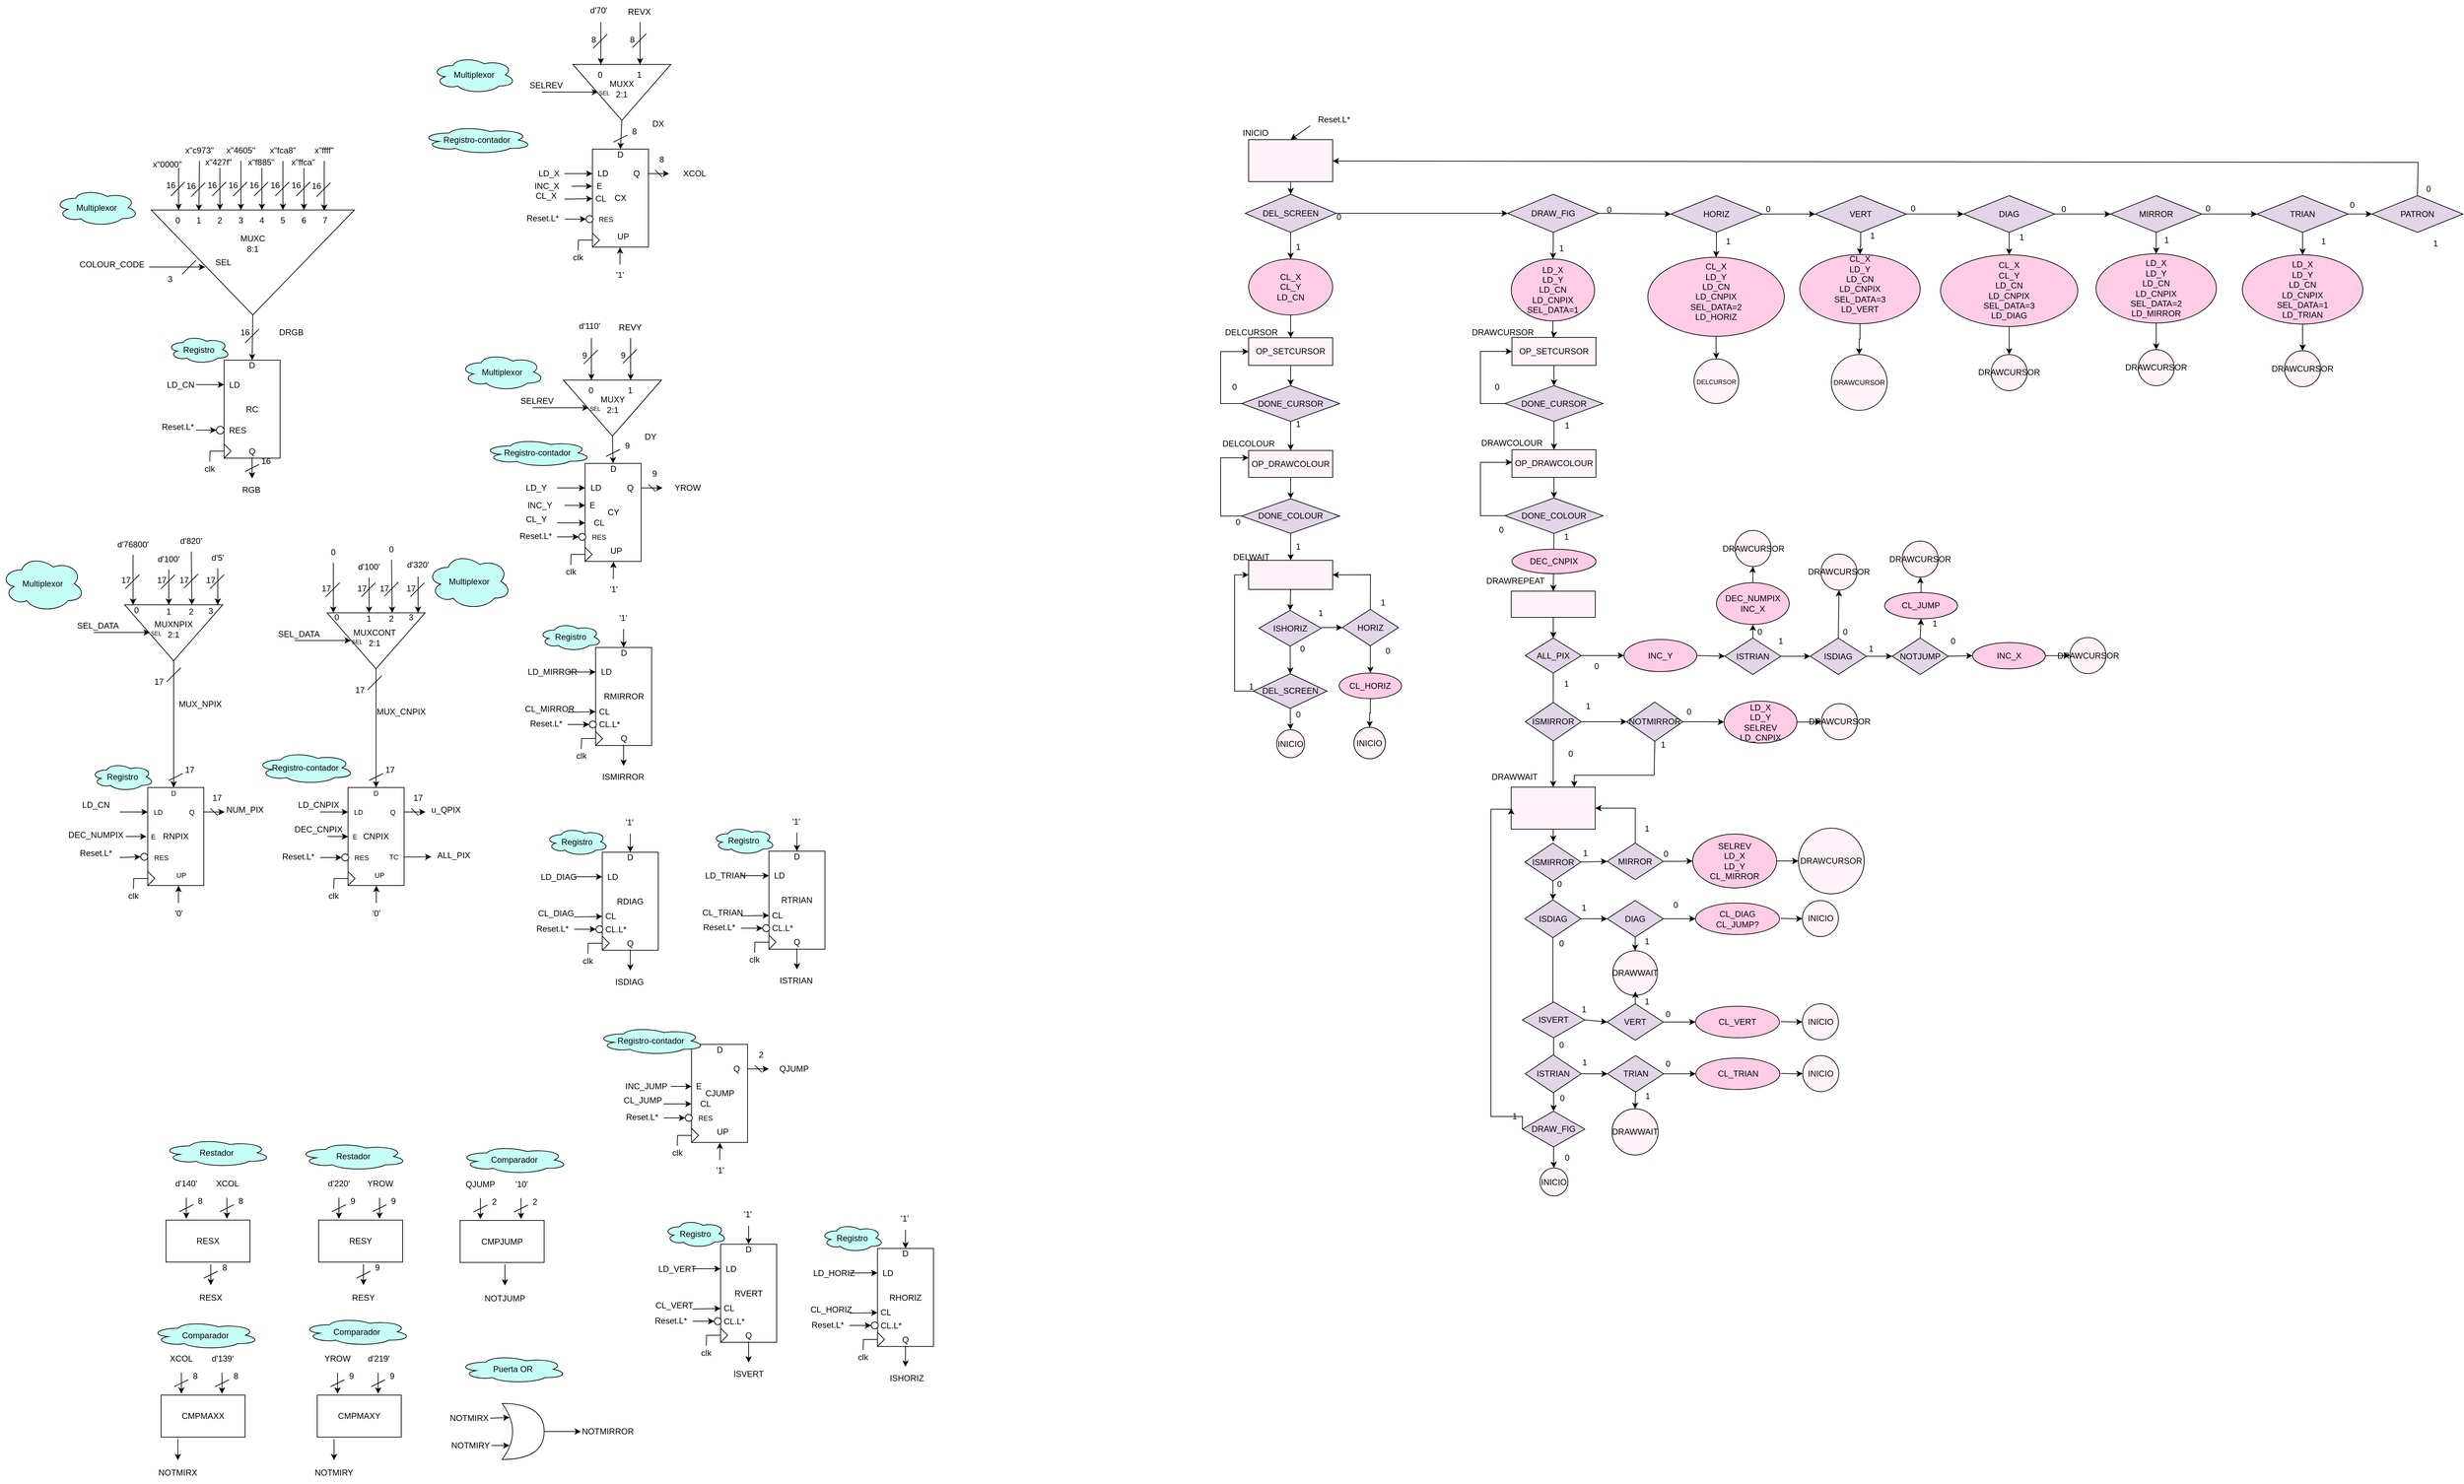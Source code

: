 <mxfile version="20.6.0" type="device"><diagram id="f9Krk2Z9ukGg-gBR1QlP" name="Página-1"><mxGraphModel dx="2529" dy="2062" grid="1" gridSize="10" guides="1" tooltips="1" connect="1" arrows="1" fold="1" page="1" pageScale="1" pageWidth="827" pageHeight="1169" math="0" shadow="0"><root><mxCell id="0"/><mxCell id="1" parent="0"/><mxCell id="RwwSbofDr1X14OqFHABp-30" value="d'70'" style="text;html=1;strokeColor=none;fillColor=none;align=center;verticalAlign=middle;whiteSpace=wrap;rounded=0;" parent="1" vertex="1"><mxGeometry x="-68" y="-162" width="60" height="30" as="geometry"/></mxCell><mxCell id="RwwSbofDr1X14OqFHABp-115" value="" style="triangle;whiteSpace=wrap;html=1;rotation=90;" parent="1" vertex="1"><mxGeometry x="-607" y="68" width="150" height="290" as="geometry"/></mxCell><mxCell id="RwwSbofDr1X14OqFHABp-116" value="0&amp;nbsp; &amp;nbsp; &amp;nbsp; &amp;nbsp;1&amp;nbsp; &amp;nbsp; &amp;nbsp; &amp;nbsp;2&amp;nbsp; &amp;nbsp; &amp;nbsp; &amp;nbsp;3&amp;nbsp; &amp;nbsp; &amp;nbsp; &amp;nbsp;4&amp;nbsp; &amp;nbsp; &amp;nbsp; &amp;nbsp;5&amp;nbsp; &amp;nbsp; &amp;nbsp; &amp;nbsp;6&amp;nbsp; &amp;nbsp; &amp;nbsp; &amp;nbsp;7" style="text;html=1;strokeColor=none;fillColor=none;align=center;verticalAlign=middle;whiteSpace=wrap;rounded=0;" parent="1" vertex="1"><mxGeometry x="-654" y="138" width="240" height="30" as="geometry"/></mxCell><mxCell id="RwwSbofDr1X14OqFHABp-119" value="" style="endArrow=classic;html=1;rounded=0;" parent="1" edge="1"><mxGeometry width="50" height="50" relative="1" as="geometry"><mxPoint x="-680" y="219.5" as="sourcePoint"/><mxPoint x="-600" y="219.5" as="targetPoint"/></mxGeometry></mxCell><mxCell id="RwwSbofDr1X14OqFHABp-120" value="COLOUR_CODE" style="text;html=1;strokeColor=none;fillColor=none;align=center;verticalAlign=middle;whiteSpace=wrap;rounded=0;" parent="1" vertex="1"><mxGeometry x="-763" y="201" width="60" height="30" as="geometry"/></mxCell><mxCell id="RwwSbofDr1X14OqFHABp-123" value="" style="endArrow=classic;html=1;rounded=0;" parent="1" edge="1"><mxGeometry width="50" height="50" relative="1" as="geometry"><mxPoint x="-638" y="78" as="sourcePoint"/><mxPoint x="-638" y="138" as="targetPoint"/></mxGeometry></mxCell><mxCell id="RwwSbofDr1X14OqFHABp-124" value="16" style="text;html=1;strokeColor=none;fillColor=none;align=center;verticalAlign=middle;whiteSpace=wrap;rounded=0;" parent="1" vertex="1"><mxGeometry x="-664" y="88" width="30" height="30" as="geometry"/></mxCell><mxCell id="RwwSbofDr1X14OqFHABp-125" value="" style="endArrow=none;html=1;rounded=0;" parent="1" edge="1"><mxGeometry width="50" height="50" relative="1" as="geometry"><mxPoint x="-649" y="118" as="sourcePoint"/><mxPoint x="-629" y="98" as="targetPoint"/></mxGeometry></mxCell><mxCell id="RwwSbofDr1X14OqFHABp-126" value="" style="endArrow=classic;html=1;rounded=0;" parent="1" source="RwwSbofDr1X14OqFHABp-237" edge="1"><mxGeometry width="50" height="50" relative="1" as="geometry"><mxPoint x="-609" y="79" as="sourcePoint"/><mxPoint x="-609" y="139" as="targetPoint"/></mxGeometry></mxCell><mxCell id="RwwSbofDr1X14OqFHABp-127" value="16" style="text;html=1;strokeColor=none;fillColor=none;align=center;verticalAlign=middle;whiteSpace=wrap;rounded=0;" parent="1" vertex="1"><mxGeometry x="-635" y="89" width="30" height="30" as="geometry"/></mxCell><mxCell id="RwwSbofDr1X14OqFHABp-128" value="" style="endArrow=none;html=1;rounded=0;" parent="1" edge="1"><mxGeometry width="50" height="50" relative="1" as="geometry"><mxPoint x="-620" y="119" as="sourcePoint"/><mxPoint x="-600" y="99" as="targetPoint"/></mxGeometry></mxCell><mxCell id="RwwSbofDr1X14OqFHABp-129" value="" style="endArrow=classic;html=1;rounded=0;" parent="1" edge="1"><mxGeometry width="50" height="50" relative="1" as="geometry"><mxPoint x="-579" y="78" as="sourcePoint"/><mxPoint x="-579" y="138" as="targetPoint"/></mxGeometry></mxCell><mxCell id="RwwSbofDr1X14OqFHABp-130" value="16" style="text;html=1;strokeColor=none;fillColor=none;align=center;verticalAlign=middle;whiteSpace=wrap;rounded=0;" parent="1" vertex="1"><mxGeometry x="-605" y="88" width="30" height="30" as="geometry"/></mxCell><mxCell id="RwwSbofDr1X14OqFHABp-131" value="" style="endArrow=none;html=1;rounded=0;" parent="1" edge="1"><mxGeometry width="50" height="50" relative="1" as="geometry"><mxPoint x="-590" y="118" as="sourcePoint"/><mxPoint x="-570" y="98" as="targetPoint"/></mxGeometry></mxCell><mxCell id="RwwSbofDr1X14OqFHABp-132" value="" style="endArrow=classic;html=1;rounded=0;" parent="1" source="RwwSbofDr1X14OqFHABp-239" edge="1"><mxGeometry width="50" height="50" relative="1" as="geometry"><mxPoint x="-549" y="78" as="sourcePoint"/><mxPoint x="-549" y="138" as="targetPoint"/></mxGeometry></mxCell><mxCell id="RwwSbofDr1X14OqFHABp-133" value="16" style="text;html=1;strokeColor=none;fillColor=none;align=center;verticalAlign=middle;whiteSpace=wrap;rounded=0;" parent="1" vertex="1"><mxGeometry x="-575" y="88" width="30" height="30" as="geometry"/></mxCell><mxCell id="RwwSbofDr1X14OqFHABp-134" value="" style="endArrow=none;html=1;rounded=0;" parent="1" edge="1"><mxGeometry width="50" height="50" relative="1" as="geometry"><mxPoint x="-560" y="118" as="sourcePoint"/><mxPoint x="-540" y="98" as="targetPoint"/></mxGeometry></mxCell><mxCell id="RwwSbofDr1X14OqFHABp-135" value="" style="endArrow=classic;html=1;rounded=0;" parent="1" edge="1"><mxGeometry width="50" height="50" relative="1" as="geometry"><mxPoint x="-519" y="78" as="sourcePoint"/><mxPoint x="-519" y="138" as="targetPoint"/></mxGeometry></mxCell><mxCell id="RwwSbofDr1X14OqFHABp-136" value="16" style="text;html=1;strokeColor=none;fillColor=none;align=center;verticalAlign=middle;whiteSpace=wrap;rounded=0;" parent="1" vertex="1"><mxGeometry x="-545" y="88" width="30" height="30" as="geometry"/></mxCell><mxCell id="RwwSbofDr1X14OqFHABp-137" value="" style="endArrow=none;html=1;rounded=0;" parent="1" edge="1"><mxGeometry width="50" height="50" relative="1" as="geometry"><mxPoint x="-530" y="118" as="sourcePoint"/><mxPoint x="-510" y="98" as="targetPoint"/></mxGeometry></mxCell><mxCell id="RwwSbofDr1X14OqFHABp-138" value="" style="endArrow=classic;html=1;rounded=0;" parent="1" source="RwwSbofDr1X14OqFHABp-241" edge="1"><mxGeometry width="50" height="50" relative="1" as="geometry"><mxPoint x="-489" y="78" as="sourcePoint"/><mxPoint x="-489" y="138" as="targetPoint"/></mxGeometry></mxCell><mxCell id="RwwSbofDr1X14OqFHABp-139" value="16" style="text;html=1;strokeColor=none;fillColor=none;align=center;verticalAlign=middle;whiteSpace=wrap;rounded=0;" parent="1" vertex="1"><mxGeometry x="-515" y="88" width="30" height="30" as="geometry"/></mxCell><mxCell id="RwwSbofDr1X14OqFHABp-140" value="" style="endArrow=none;html=1;rounded=0;" parent="1" edge="1"><mxGeometry width="50" height="50" relative="1" as="geometry"><mxPoint x="-500" y="118" as="sourcePoint"/><mxPoint x="-480" y="98" as="targetPoint"/></mxGeometry></mxCell><mxCell id="RwwSbofDr1X14OqFHABp-141" value="" style="endArrow=classic;html=1;rounded=0;" parent="1" edge="1"><mxGeometry width="50" height="50" relative="1" as="geometry"><mxPoint x="-459" y="78" as="sourcePoint"/><mxPoint x="-459" y="138" as="targetPoint"/></mxGeometry></mxCell><mxCell id="RwwSbofDr1X14OqFHABp-142" value="16" style="text;html=1;strokeColor=none;fillColor=none;align=center;verticalAlign=middle;whiteSpace=wrap;rounded=0;" parent="1" vertex="1"><mxGeometry x="-485" y="88" width="30" height="30" as="geometry"/></mxCell><mxCell id="RwwSbofDr1X14OqFHABp-143" value="" style="endArrow=none;html=1;rounded=0;" parent="1" edge="1"><mxGeometry width="50" height="50" relative="1" as="geometry"><mxPoint x="-470" y="118" as="sourcePoint"/><mxPoint x="-450" y="98" as="targetPoint"/></mxGeometry></mxCell><mxCell id="RwwSbofDr1X14OqFHABp-144" value="" style="endArrow=classic;html=1;rounded=0;" parent="1" source="RwwSbofDr1X14OqFHABp-243" edge="1"><mxGeometry width="50" height="50" relative="1" as="geometry"><mxPoint x="-430" y="79" as="sourcePoint"/><mxPoint x="-430" y="139" as="targetPoint"/></mxGeometry></mxCell><mxCell id="RwwSbofDr1X14OqFHABp-145" value="16" style="text;html=1;strokeColor=none;fillColor=none;align=center;verticalAlign=middle;whiteSpace=wrap;rounded=0;" parent="1" vertex="1"><mxGeometry x="-456" y="89" width="30" height="30" as="geometry"/></mxCell><mxCell id="RwwSbofDr1X14OqFHABp-146" value="" style="endArrow=none;html=1;rounded=0;" parent="1" edge="1"><mxGeometry width="50" height="50" relative="1" as="geometry"><mxPoint x="-441" y="119" as="sourcePoint"/><mxPoint x="-421" y="99" as="targetPoint"/></mxGeometry></mxCell><mxCell id="RwwSbofDr1X14OqFHABp-147" value="" style="endArrow=classic;html=1;rounded=0;entryX=0.5;entryY=0;entryDx=0;entryDy=0;" parent="1" target="FCQMWyarNVOZ1ayRTWoL-225" edge="1"><mxGeometry width="50" height="50" relative="1" as="geometry"><mxPoint x="-532" y="288" as="sourcePoint"/><mxPoint x="-532" y="348" as="targetPoint"/></mxGeometry></mxCell><mxCell id="RwwSbofDr1X14OqFHABp-148" value="16" style="text;html=1;strokeColor=none;fillColor=none;align=center;verticalAlign=middle;whiteSpace=wrap;rounded=0;" parent="1" vertex="1"><mxGeometry x="-558" y="298" width="30" height="30" as="geometry"/></mxCell><mxCell id="RwwSbofDr1X14OqFHABp-149" value="" style="endArrow=none;html=1;rounded=0;" parent="1" edge="1"><mxGeometry width="50" height="50" relative="1" as="geometry"><mxPoint x="-543" y="328" as="sourcePoint"/><mxPoint x="-523" y="308" as="targetPoint"/></mxGeometry></mxCell><mxCell id="RwwSbofDr1X14OqFHABp-150" value="DRGB" style="text;html=1;strokeColor=none;fillColor=none;align=center;verticalAlign=middle;whiteSpace=wrap;rounded=0;" parent="1" vertex="1"><mxGeometry x="-507" y="298" width="60" height="30" as="geometry"/></mxCell><mxCell id="RwwSbofDr1X14OqFHABp-151" style="edgeStyle=orthogonalEdgeStyle;rounded=0;orthogonalLoop=1;jettySize=auto;html=1;entryX=0.5;entryY=0;entryDx=0;entryDy=0;" parent="1" source="RwwSbofDr1X14OqFHABp-152" target="RwwSbofDr1X14OqFHABp-157" edge="1"><mxGeometry relative="1" as="geometry"/></mxCell><mxCell id="RwwSbofDr1X14OqFHABp-152" value="" style="rounded=0;whiteSpace=wrap;html=1;fillColor=#FFF2F8;" parent="1" vertex="1"><mxGeometry x="890" y="37.5" width="120" height="60" as="geometry"/></mxCell><mxCell id="RwwSbofDr1X14OqFHABp-155" style="edgeStyle=orthogonalEdgeStyle;rounded=0;orthogonalLoop=1;jettySize=auto;html=1;" parent="1" source="RwwSbofDr1X14OqFHABp-157" target="RwwSbofDr1X14OqFHABp-160" edge="1"><mxGeometry relative="1" as="geometry"/></mxCell><mxCell id="RwwSbofDr1X14OqFHABp-156" style="edgeStyle=orthogonalEdgeStyle;rounded=0;orthogonalLoop=1;jettySize=auto;html=1;" parent="1" source="RwwSbofDr1X14OqFHABp-157" target="RwwSbofDr1X14OqFHABp-162" edge="1"><mxGeometry relative="1" as="geometry"/></mxCell><mxCell id="RwwSbofDr1X14OqFHABp-157" value="DEL_SCREEN" style="rhombus;whiteSpace=wrap;html=1;fillColor=#E1D5E7;" parent="1" vertex="1"><mxGeometry x="885" y="115.5" width="130" height="54.5" as="geometry"/></mxCell><mxCell id="RwwSbofDr1X14OqFHABp-159" style="edgeStyle=orthogonalEdgeStyle;rounded=0;orthogonalLoop=1;jettySize=auto;html=1;entryX=0.5;entryY=0;entryDx=0;entryDy=0;" parent="1" source="RwwSbofDr1X14OqFHABp-160" target="RwwSbofDr1X14OqFHABp-166" edge="1"><mxGeometry relative="1" as="geometry"/></mxCell><mxCell id="RwwSbofDr1X14OqFHABp-160" value="DRAW_FIG" style="rhombus;whiteSpace=wrap;html=1;fillColor=#E1D5E7;" parent="1" vertex="1"><mxGeometry x="1260" y="115.5" width="130" height="54.5" as="geometry"/></mxCell><mxCell id="RwwSbofDr1X14OqFHABp-161" style="edgeStyle=orthogonalEdgeStyle;rounded=0;orthogonalLoop=1;jettySize=auto;html=1;" parent="1" source="RwwSbofDr1X14OqFHABp-162" edge="1"><mxGeometry relative="1" as="geometry"><mxPoint x="950.067" y="320.5" as="targetPoint"/></mxGeometry></mxCell><mxCell id="RwwSbofDr1X14OqFHABp-162" value="&lt;div&gt;CL_X&lt;/div&gt;&lt;div&gt;CL_Y&lt;br&gt;&lt;/div&gt;&lt;div&gt;LD_CN&lt;/div&gt;" style="ellipse;whiteSpace=wrap;html=1;fillColor=#FFCCE6;" parent="1" vertex="1"><mxGeometry x="890" y="208" width="120" height="80" as="geometry"/></mxCell><mxCell id="RwwSbofDr1X14OqFHABp-165" style="edgeStyle=orthogonalEdgeStyle;rounded=0;orthogonalLoop=1;jettySize=auto;html=1;entryX=0.5;entryY=0;entryDx=0;entryDy=0;" parent="1" source="RwwSbofDr1X14OqFHABp-166" edge="1"><mxGeometry relative="1" as="geometry"><mxPoint x="1325" y="320.5" as="targetPoint"/></mxGeometry></mxCell><mxCell id="RwwSbofDr1X14OqFHABp-166" value="&lt;div&gt;LD_X&lt;/div&gt;&lt;div&gt;LD_Y&lt;br&gt;&lt;/div&gt;&lt;div&gt;LD_CN&lt;/div&gt;&lt;div&gt;LD_CNPIX&lt;/div&gt;&lt;div&gt;SEL_DATA=1&lt;/div&gt;" style="ellipse;whiteSpace=wrap;html=1;fillColor=#FFCCE6;" parent="1" vertex="1"><mxGeometry x="1265" y="208" width="119" height="88.5" as="geometry"/></mxCell><mxCell id="RwwSbofDr1X14OqFHABp-167" value="0" style="text;html=1;strokeColor=none;fillColor=none;align=center;verticalAlign=middle;whiteSpace=wrap;rounded=0;" parent="1" vertex="1"><mxGeometry x="1004" y="132.5" width="30" height="30" as="geometry"/></mxCell><mxCell id="RwwSbofDr1X14OqFHABp-168" value="0" style="text;html=1;strokeColor=none;fillColor=none;align=center;verticalAlign=middle;whiteSpace=wrap;rounded=0;" parent="1" vertex="1"><mxGeometry x="1390" y="122.5" width="30" height="30" as="geometry"/></mxCell><mxCell id="RwwSbofDr1X14OqFHABp-169" value="1" style="text;html=1;strokeColor=none;fillColor=none;align=center;verticalAlign=middle;whiteSpace=wrap;rounded=0;" parent="1" vertex="1"><mxGeometry x="946" y="175.5" width="30" height="30" as="geometry"/></mxCell><mxCell id="RwwSbofDr1X14OqFHABp-170" value="1" style="text;html=1;strokeColor=none;fillColor=none;align=center;verticalAlign=middle;whiteSpace=wrap;rounded=0;" parent="1" vertex="1"><mxGeometry x="1322" y="177.5" width="30" height="30" as="geometry"/></mxCell><mxCell id="RwwSbofDr1X14OqFHABp-171" style="edgeStyle=orthogonalEdgeStyle;rounded=0;orthogonalLoop=1;jettySize=auto;html=1;entryX=0.5;entryY=0;entryDx=0;entryDy=0;" parent="1" source="RwwSbofDr1X14OqFHABp-172" target="RwwSbofDr1X14OqFHABp-177" edge="1"><mxGeometry relative="1" as="geometry"><mxPoint x="950" y="405.5" as="targetPoint"/></mxGeometry></mxCell><mxCell id="RwwSbofDr1X14OqFHABp-172" value="OP_SETCURSOR" style="rounded=0;whiteSpace=wrap;html=1;fillColor=#FFF2F8;" parent="1" vertex="1"><mxGeometry x="890" y="320.5" width="120" height="39.5" as="geometry"/></mxCell><mxCell id="pClhg8m4FuAt9z0ryfFb-48" value="" style="edgeStyle=orthogonalEdgeStyle;rounded=0;orthogonalLoop=1;jettySize=auto;html=1;" parent="1" source="RwwSbofDr1X14OqFHABp-174" target="RwwSbofDr1X14OqFHABp-180" edge="1"><mxGeometry relative="1" as="geometry"/></mxCell><mxCell id="RwwSbofDr1X14OqFHABp-174" value="OP_SETCURSOR" style="rounded=0;whiteSpace=wrap;html=1;fillColor=#FFF2F8;" parent="1" vertex="1"><mxGeometry x="1266" y="320" width="120" height="40" as="geometry"/></mxCell><mxCell id="RwwSbofDr1X14OqFHABp-175" style="edgeStyle=orthogonalEdgeStyle;rounded=0;orthogonalLoop=1;jettySize=auto;html=1;entryX=0;entryY=0.5;entryDx=0;entryDy=0;" parent="1" source="RwwSbofDr1X14OqFHABp-177" target="RwwSbofDr1X14OqFHABp-172" edge="1"><mxGeometry relative="1" as="geometry"><Array as="points"><mxPoint x="850" y="414"/><mxPoint x="850" y="340"/></Array></mxGeometry></mxCell><mxCell id="RwwSbofDr1X14OqFHABp-176" style="edgeStyle=orthogonalEdgeStyle;rounded=0;orthogonalLoop=1;jettySize=auto;html=1;entryX=0.5;entryY=0;entryDx=0;entryDy=0;" parent="1" source="RwwSbofDr1X14OqFHABp-177" target="RwwSbofDr1X14OqFHABp-192" edge="1"><mxGeometry relative="1" as="geometry"><mxPoint x="950" y="633" as="targetPoint"/></mxGeometry></mxCell><mxCell id="RwwSbofDr1X14OqFHABp-177" value="DONE_CURSOR" style="rhombus;whiteSpace=wrap;html=1;fillColor=#E1D5E7;" parent="1" vertex="1"><mxGeometry x="880" y="389" width="140" height="51" as="geometry"/></mxCell><mxCell id="RwwSbofDr1X14OqFHABp-178" style="edgeStyle=orthogonalEdgeStyle;rounded=0;orthogonalLoop=1;jettySize=auto;html=1;entryX=0;entryY=0.5;entryDx=0;entryDy=0;" parent="1" source="RwwSbofDr1X14OqFHABp-180" target="RwwSbofDr1X14OqFHABp-174" edge="1"><mxGeometry relative="1" as="geometry"><Array as="points"><mxPoint x="1221" y="414"/><mxPoint x="1221" y="340"/></Array></mxGeometry></mxCell><mxCell id="RwwSbofDr1X14OqFHABp-180" value="DONE_CURSOR" style="rhombus;whiteSpace=wrap;html=1;fillColor=#E1D5E7;" parent="1" vertex="1"><mxGeometry x="1256.06" y="389" width="140" height="51" as="geometry"/></mxCell><mxCell id="RwwSbofDr1X14OqFHABp-181" value="0" style="text;html=1;strokeColor=none;fillColor=none;align=center;verticalAlign=middle;whiteSpace=wrap;rounded=0;" parent="1" vertex="1"><mxGeometry x="855" y="376" width="30" height="30" as="geometry"/></mxCell><mxCell id="RwwSbofDr1X14OqFHABp-182" value="0" style="text;html=1;strokeColor=none;fillColor=none;align=center;verticalAlign=middle;whiteSpace=wrap;rounded=0;" parent="1" vertex="1"><mxGeometry x="1230" y="376" width="30" height="30" as="geometry"/></mxCell><mxCell id="RwwSbofDr1X14OqFHABp-189" value="1" style="text;html=1;strokeColor=none;fillColor=none;align=center;verticalAlign=middle;whiteSpace=wrap;rounded=0;" parent="1" vertex="1"><mxGeometry x="946" y="428.5" width="30" height="30" as="geometry"/></mxCell><mxCell id="RwwSbofDr1X14OqFHABp-190" value="1" style="text;html=1;strokeColor=none;fillColor=none;align=center;verticalAlign=middle;whiteSpace=wrap;rounded=0;" parent="1" vertex="1"><mxGeometry x="1330" y="430.5" width="30" height="30" as="geometry"/></mxCell><mxCell id="RwwSbofDr1X14OqFHABp-191" style="edgeStyle=orthogonalEdgeStyle;rounded=0;orthogonalLoop=1;jettySize=auto;html=1;entryX=0.5;entryY=0;entryDx=0;entryDy=0;" parent="1" source="RwwSbofDr1X14OqFHABp-192" target="RwwSbofDr1X14OqFHABp-195" edge="1"><mxGeometry relative="1" as="geometry"><mxPoint x="950" y="571.5" as="targetPoint"/></mxGeometry></mxCell><mxCell id="RwwSbofDr1X14OqFHABp-192" value="OP_DRAWCOLOUR" style="rounded=0;whiteSpace=wrap;html=1;fillColor=#FFF2F8;" parent="1" vertex="1"><mxGeometry x="890" y="481.5" width="120" height="38.5" as="geometry"/></mxCell><mxCell id="RwwSbofDr1X14OqFHABp-193" style="edgeStyle=orthogonalEdgeStyle;rounded=0;orthogonalLoop=1;jettySize=auto;html=1;" parent="1" source="RwwSbofDr1X14OqFHABp-195" edge="1"><mxGeometry relative="1" as="geometry"><Array as="points"><mxPoint x="850" y="575"/><mxPoint x="850" y="492"/><mxPoint x="890" y="492"/></Array><mxPoint x="890" y="491.5" as="targetPoint"/></mxGeometry></mxCell><mxCell id="RwwSbofDr1X14OqFHABp-194" style="edgeStyle=orthogonalEdgeStyle;rounded=0;orthogonalLoop=1;jettySize=auto;html=1;entryX=0.5;entryY=0;entryDx=0;entryDy=0;" parent="1" source="RwwSbofDr1X14OqFHABp-195" target="FCQMWyarNVOZ1ayRTWoL-1" edge="1"><mxGeometry relative="1" as="geometry"/></mxCell><mxCell id="RwwSbofDr1X14OqFHABp-195" value="DONE_COLOUR" style="rhombus;whiteSpace=wrap;html=1;fillColor=#E1D5E7;" parent="1" vertex="1"><mxGeometry x="880" y="550.5" width="140" height="49.5" as="geometry"/></mxCell><mxCell id="RwwSbofDr1X14OqFHABp-196" style="edgeStyle=orthogonalEdgeStyle;rounded=0;orthogonalLoop=1;jettySize=auto;html=1;exitX=0;exitY=0.5;exitDx=0;exitDy=0;entryX=0;entryY=0.5;entryDx=0;entryDy=0;" parent="1" source="RwwSbofDr1X14OqFHABp-198" target="FCQMWyarNVOZ1ayRTWoL-1" edge="1"><mxGeometry relative="1" as="geometry"><mxPoint x="890" y="549.5" as="targetPoint"/><Array as="points"><mxPoint x="870" y="825"/><mxPoint x="870" y="659"/></Array></mxGeometry></mxCell><mxCell id="RwwSbofDr1X14OqFHABp-197" style="edgeStyle=orthogonalEdgeStyle;rounded=0;orthogonalLoop=1;jettySize=auto;html=1;entryX=0.5;entryY=0;entryDx=0;entryDy=0;" parent="1" source="RwwSbofDr1X14OqFHABp-198" target="RwwSbofDr1X14OqFHABp-214" edge="1"><mxGeometry relative="1" as="geometry"/></mxCell><mxCell id="RwwSbofDr1X14OqFHABp-198" value="DEL_SCREEN" style="rhombus;whiteSpace=wrap;html=1;fillColor=#E1D5E7;" parent="1" vertex="1"><mxGeometry x="897" y="800.5" width="105" height="49.5" as="geometry"/></mxCell><mxCell id="RwwSbofDr1X14OqFHABp-199" style="edgeStyle=orthogonalEdgeStyle;rounded=0;orthogonalLoop=1;jettySize=auto;html=1;entryX=0.5;entryY=0;entryDx=0;entryDy=0;" parent="1" source="RwwSbofDr1X14OqFHABp-200" target="RwwSbofDr1X14OqFHABp-203" edge="1"><mxGeometry relative="1" as="geometry"><mxPoint x="1326" y="570.5" as="targetPoint"/></mxGeometry></mxCell><mxCell id="RwwSbofDr1X14OqFHABp-200" value="OP_DRAWCOLOUR" style="rounded=0;whiteSpace=wrap;html=1;fillColor=#FFF2F8;" parent="1" vertex="1"><mxGeometry x="1266" y="480.5" width="120" height="39.5" as="geometry"/></mxCell><mxCell id="RwwSbofDr1X14OqFHABp-202" style="edgeStyle=orthogonalEdgeStyle;rounded=0;orthogonalLoop=1;jettySize=auto;html=1;" parent="1" source="RwwSbofDr1X14OqFHABp-203" edge="1"><mxGeometry relative="1" as="geometry"><Array as="points"><mxPoint x="1221" y="575"/><mxPoint x="1221" y="498"/></Array><mxPoint x="1266" y="498.5" as="targetPoint"/></mxGeometry></mxCell><mxCell id="RwwSbofDr1X14OqFHABp-203" value="DONE_COLOUR" style="rhombus;whiteSpace=wrap;html=1;fillColor=#E1D5E7;" parent="1" vertex="1"><mxGeometry x="1256" y="549.5" width="140" height="50.5" as="geometry"/></mxCell><mxCell id="RwwSbofDr1X14OqFHABp-204" style="edgeStyle=orthogonalEdgeStyle;rounded=0;orthogonalLoop=1;jettySize=auto;html=1;entryX=0;entryY=0.5;entryDx=0;entryDy=0;" parent="1" source="RwwSbofDr1X14OqFHABp-206" target="RwwSbofDr1X14OqFHABp-208" edge="1"><mxGeometry relative="1" as="geometry"/></mxCell><mxCell id="RwwSbofDr1X14OqFHABp-206" value="ALL_PIX" style="rhombus;whiteSpace=wrap;html=1;fillColor=#E1D5E7;" parent="1" vertex="1"><mxGeometry x="1285" y="749.5" width="80" height="50" as="geometry"/></mxCell><mxCell id="RwwSbofDr1X14OqFHABp-208" value="INC_Y" style="ellipse;whiteSpace=wrap;html=1;fillColor=#FFCCE6;" parent="1" vertex="1"><mxGeometry x="1426" y="751.5" width="104" height="46" as="geometry"/></mxCell><mxCell id="RwwSbofDr1X14OqFHABp-209" style="edgeStyle=orthogonalEdgeStyle;rounded=0;orthogonalLoop=1;jettySize=auto;html=1;entryX=0.5;entryY=0;entryDx=0;entryDy=0;startArrow=none;" parent="1" source="-HqbLM4n01Gws-lvKxUI-207" target="RwwSbofDr1X14OqFHABp-213" edge="1"><mxGeometry relative="1" as="geometry"/></mxCell><mxCell id="RwwSbofDr1X14OqFHABp-210" value="" style="rounded=0;whiteSpace=wrap;html=1;fillColor=#FFF2F8;" parent="1" vertex="1"><mxGeometry x="1264.89" y="962.5" width="120" height="60" as="geometry"/></mxCell><mxCell id="RwwSbofDr1X14OqFHABp-211" style="edgeStyle=orthogonalEdgeStyle;rounded=0;orthogonalLoop=1;jettySize=auto;html=1;entryX=0.5;entryY=0;entryDx=0;entryDy=0;" parent="1" source="RwwSbofDr1X14OqFHABp-213" target="RwwSbofDr1X14OqFHABp-215" edge="1"><mxGeometry relative="1" as="geometry"/></mxCell><mxCell id="RwwSbofDr1X14OqFHABp-212" style="edgeStyle=orthogonalEdgeStyle;rounded=0;orthogonalLoop=1;jettySize=auto;html=1;entryX=0;entryY=0.5;entryDx=0;entryDy=0;exitX=0;exitY=0.5;exitDx=0;exitDy=0;" parent="1" source="RwwSbofDr1X14OqFHABp-213" target="RwwSbofDr1X14OqFHABp-210" edge="1"><mxGeometry relative="1" as="geometry"><Array as="points"><mxPoint x="1236" y="1433"/><mxPoint x="1236" y="994"/><mxPoint x="1265" y="994"/></Array></mxGeometry></mxCell><mxCell id="RwwSbofDr1X14OqFHABp-213" value="DRAW_FIG" style="rhombus;whiteSpace=wrap;html=1;fillColor=#E1D5E7;" parent="1" vertex="1"><mxGeometry x="1281" y="1425.5" width="89" height="51" as="geometry"/></mxCell><mxCell id="RwwSbofDr1X14OqFHABp-214" value="INICIO" style="ellipse;whiteSpace=wrap;html=1;aspect=fixed;fillColor=#FFF2F8;" parent="1" vertex="1"><mxGeometry x="930" y="880.5" width="40" height="40" as="geometry"/></mxCell><mxCell id="RwwSbofDr1X14OqFHABp-215" value="INICIO" style="ellipse;whiteSpace=wrap;html=1;aspect=fixed;fillColor=#FFF2F8;" parent="1" vertex="1"><mxGeometry x="1306" y="1506.5" width="40" height="40" as="geometry"/></mxCell><mxCell id="RwwSbofDr1X14OqFHABp-216" value="0" style="text;html=1;strokeColor=none;fillColor=none;align=center;verticalAlign=middle;whiteSpace=wrap;rounded=0;" parent="1" vertex="1"><mxGeometry x="860" y="568.5" width="30" height="30" as="geometry"/></mxCell><mxCell id="RwwSbofDr1X14OqFHABp-217" value="1" style="text;html=1;strokeColor=none;fillColor=none;align=center;verticalAlign=middle;whiteSpace=wrap;rounded=0;" parent="1" vertex="1"><mxGeometry x="946" y="603.5" width="30" height="30" as="geometry"/></mxCell><mxCell id="RwwSbofDr1X14OqFHABp-218" value="1" style="text;html=1;strokeColor=none;fillColor=none;align=center;verticalAlign=middle;whiteSpace=wrap;rounded=0;" parent="1" vertex="1"><mxGeometry x="879" y="804" width="30" height="30" as="geometry"/></mxCell><mxCell id="RwwSbofDr1X14OqFHABp-219" value="0" style="text;html=1;strokeColor=none;fillColor=none;align=center;verticalAlign=middle;whiteSpace=wrap;rounded=0;" parent="1" vertex="1"><mxGeometry x="946" y="843.5" width="30" height="30" as="geometry"/></mxCell><mxCell id="RwwSbofDr1X14OqFHABp-220" value="0" style="text;html=1;strokeColor=none;fillColor=none;align=center;verticalAlign=middle;whiteSpace=wrap;rounded=0;" parent="1" vertex="1"><mxGeometry x="1372.06" y="774.5" width="30" height="30" as="geometry"/></mxCell><mxCell id="RwwSbofDr1X14OqFHABp-221" value="0" style="text;html=1;strokeColor=none;fillColor=none;align=center;verticalAlign=middle;whiteSpace=wrap;rounded=0;" parent="1" vertex="1"><mxGeometry x="1236" y="579.5" width="30" height="30" as="geometry"/></mxCell><mxCell id="RwwSbofDr1X14OqFHABp-222" value="1" style="text;html=1;strokeColor=none;fillColor=none;align=center;verticalAlign=middle;whiteSpace=wrap;rounded=0;" parent="1" vertex="1"><mxGeometry x="1329.06" y="799.5" width="30" height="30" as="geometry"/></mxCell><mxCell id="RwwSbofDr1X14OqFHABp-223" value="1" style="text;html=1;strokeColor=none;fillColor=none;align=center;verticalAlign=middle;whiteSpace=wrap;rounded=0;" parent="1" vertex="1"><mxGeometry x="1329.06" y="589.5" width="30" height="30" as="geometry"/></mxCell><mxCell id="RwwSbofDr1X14OqFHABp-224" value="1" style="text;html=1;strokeColor=none;fillColor=none;align=center;verticalAlign=middle;whiteSpace=wrap;rounded=0;" parent="1" vertex="1"><mxGeometry x="1255" y="1418" width="30" height="30" as="geometry"/></mxCell><mxCell id="RwwSbofDr1X14OqFHABp-225" value="0" style="text;html=1;strokeColor=none;fillColor=none;align=center;verticalAlign=middle;whiteSpace=wrap;rounded=0;" parent="1" vertex="1"><mxGeometry x="1330.06" y="1476.5" width="30" height="30" as="geometry"/></mxCell><mxCell id="RwwSbofDr1X14OqFHABp-226" value="INICIO" style="text;html=1;strokeColor=none;fillColor=none;align=center;verticalAlign=middle;whiteSpace=wrap;rounded=0;" parent="1" vertex="1"><mxGeometry x="870" y="12.5" width="60" height="30" as="geometry"/></mxCell><mxCell id="RwwSbofDr1X14OqFHABp-227" value="DELCURSOR" style="text;html=1;strokeColor=none;fillColor=none;align=center;verticalAlign=middle;whiteSpace=wrap;rounded=0;" parent="1" vertex="1"><mxGeometry x="864" y="298" width="60" height="30" as="geometry"/></mxCell><mxCell id="RwwSbofDr1X14OqFHABp-230" value="DELCOLOUR" style="text;html=1;strokeColor=none;fillColor=none;align=center;verticalAlign=middle;whiteSpace=wrap;rounded=0;" parent="1" vertex="1"><mxGeometry x="860" y="456.5" width="60" height="30" as="geometry"/></mxCell><mxCell id="RwwSbofDr1X14OqFHABp-231" value="DRAWCURSOR" style="text;html=1;strokeColor=none;fillColor=none;align=center;verticalAlign=middle;whiteSpace=wrap;rounded=0;" parent="1" vertex="1"><mxGeometry x="1223" y="298" width="60" height="30" as="geometry"/></mxCell><mxCell id="RwwSbofDr1X14OqFHABp-234" value="DRAWCOLOUR" style="text;html=1;strokeColor=none;fillColor=none;align=center;verticalAlign=middle;whiteSpace=wrap;rounded=0;" parent="1" vertex="1"><mxGeometry x="1236" y="455.5" width="60" height="30" as="geometry"/></mxCell><mxCell id="RwwSbofDr1X14OqFHABp-235" value="DRAWWAIT" style="text;html=1;strokeColor=none;fillColor=none;align=center;verticalAlign=middle;whiteSpace=wrap;rounded=0;" parent="1" vertex="1"><mxGeometry x="1239.89" y="932.5" width="60" height="30" as="geometry"/></mxCell><mxCell id="RwwSbofDr1X14OqFHABp-236" value="x&quot;0000&quot;" style="text;html=1;strokeColor=none;fillColor=none;align=center;verticalAlign=middle;whiteSpace=wrap;rounded=0;" parent="1" vertex="1"><mxGeometry x="-684" y="58" width="60" height="30" as="geometry"/></mxCell><mxCell id="RwwSbofDr1X14OqFHABp-237" value="x&quot;c973&quot;" style="text;html=1;strokeColor=none;fillColor=none;align=center;verticalAlign=middle;whiteSpace=wrap;rounded=0;" parent="1" vertex="1"><mxGeometry x="-638" y="38" width="60" height="30" as="geometry"/></mxCell><mxCell id="RwwSbofDr1X14OqFHABp-238" value="x&quot;427f&quot;" style="text;html=1;strokeColor=none;fillColor=none;align=center;verticalAlign=middle;whiteSpace=wrap;rounded=0;" parent="1" vertex="1"><mxGeometry x="-611" y="55" width="60" height="30" as="geometry"/></mxCell><mxCell id="RwwSbofDr1X14OqFHABp-239" value="x&quot;4605&quot;" style="text;html=1;strokeColor=none;fillColor=none;align=center;verticalAlign=middle;whiteSpace=wrap;rounded=0;" parent="1" vertex="1"><mxGeometry x="-579" y="38" width="60" height="30" as="geometry"/></mxCell><mxCell id="RwwSbofDr1X14OqFHABp-240" value="x&quot;f885&quot;" style="text;html=1;strokeColor=none;fillColor=none;align=center;verticalAlign=middle;whiteSpace=wrap;rounded=0;" parent="1" vertex="1"><mxGeometry x="-550" y="55" width="60" height="30" as="geometry"/></mxCell><mxCell id="RwwSbofDr1X14OqFHABp-241" value="x&quot;fca8&quot;" style="text;html=1;strokeColor=none;fillColor=none;align=center;verticalAlign=middle;whiteSpace=wrap;rounded=0;" parent="1" vertex="1"><mxGeometry x="-519" y="38" width="60" height="30" as="geometry"/></mxCell><mxCell id="RwwSbofDr1X14OqFHABp-242" value="x&quot;ffca&quot;" style="text;html=1;strokeColor=none;fillColor=none;align=center;verticalAlign=middle;whiteSpace=wrap;rounded=0;" parent="1" vertex="1"><mxGeometry x="-490" y="55" width="60" height="30" as="geometry"/></mxCell><mxCell id="RwwSbofDr1X14OqFHABp-243" value="x&quot;ffff&quot;" style="text;html=1;strokeColor=none;fillColor=none;align=center;verticalAlign=middle;whiteSpace=wrap;rounded=0;" parent="1" vertex="1"><mxGeometry x="-460" y="38" width="60" height="30" as="geometry"/></mxCell><mxCell id="JQTWDKvTC5iAmD0HAxx3-2" value="" style="rounded=0;whiteSpace=wrap;html=1;fillColor=#FFF2F8;" parent="1" vertex="1"><mxGeometry x="1265" y="682.5" width="120" height="37.5" as="geometry"/></mxCell><mxCell id="JQTWDKvTC5iAmD0HAxx3-4" value="" style="endArrow=classic;html=1;rounded=0;exitX=0.5;exitY=1;exitDx=0;exitDy=0;entryX=0.5;entryY=0;entryDx=0;entryDy=0;" parent="1" source="RwwSbofDr1X14OqFHABp-203" target="JQTWDKvTC5iAmD0HAxx3-2" edge="1"><mxGeometry width="50" height="50" relative="1" as="geometry"><mxPoint x="1260" y="929.5" as="sourcePoint"/><mxPoint x="1310" y="1099.5" as="targetPoint"/></mxGeometry></mxCell><mxCell id="JQTWDKvTC5iAmD0HAxx3-5" value="DEC_CNPIX" style="ellipse;whiteSpace=wrap;html=1;fillColor=#FFCCE6;" parent="1" vertex="1"><mxGeometry x="1266" y="622.5" width="120" height="35" as="geometry"/></mxCell><mxCell id="JQTWDKvTC5iAmD0HAxx3-6" value="" style="endArrow=classic;html=1;rounded=0;exitX=0.5;exitY=1;exitDx=0;exitDy=0;entryX=0.5;entryY=0;entryDx=0;entryDy=0;" parent="1" source="JQTWDKvTC5iAmD0HAxx3-2" target="RwwSbofDr1X14OqFHABp-206" edge="1"><mxGeometry width="50" height="50" relative="1" as="geometry"><mxPoint x="1266.06" y="975.5" as="sourcePoint"/><mxPoint x="1331.06" y="945.5" as="targetPoint"/></mxGeometry></mxCell><mxCell id="FCQMWyarNVOZ1ayRTWoL-1" value="" style="rounded=0;whiteSpace=wrap;html=1;fillColor=#FFF2F8;" parent="1" vertex="1"><mxGeometry x="890" y="638.5" width="120" height="41.5" as="geometry"/></mxCell><mxCell id="FCQMWyarNVOZ1ayRTWoL-3" value="DELWAIT" style="text;html=1;strokeColor=none;fillColor=none;align=center;verticalAlign=middle;whiteSpace=wrap;rounded=0;" parent="1" vertex="1"><mxGeometry x="864" y="618.5" width="60" height="30" as="geometry"/></mxCell><mxCell id="FCQMWyarNVOZ1ayRTWoL-4" value="DRAWREPEAT" style="text;html=1;strokeColor=none;fillColor=none;align=center;verticalAlign=middle;whiteSpace=wrap;rounded=0;" parent="1" vertex="1"><mxGeometry x="1241.06" y="652.5" width="60" height="30" as="geometry"/></mxCell><mxCell id="FCQMWyarNVOZ1ayRTWoL-95" value="SEL" style="text;html=1;strokeColor=none;fillColor=none;align=center;verticalAlign=middle;whiteSpace=wrap;rounded=0;" parent="1" vertex="1"><mxGeometry x="-604" y="198" width="60" height="30" as="geometry"/></mxCell><mxCell id="FCQMWyarNVOZ1ayRTWoL-98" value="CX" style="rounded=0;whiteSpace=wrap;html=1;" parent="1" vertex="1"><mxGeometry x="-47" y="51" width="80" height="140" as="geometry"/></mxCell><mxCell id="FCQMWyarNVOZ1ayRTWoL-99" value="D" style="text;html=1;strokeColor=none;fillColor=none;align=center;verticalAlign=middle;whiteSpace=wrap;rounded=0;" parent="1" vertex="1"><mxGeometry x="-37" y="51" width="60" height="15" as="geometry"/></mxCell><mxCell id="FCQMWyarNVOZ1ayRTWoL-100" value="LD" style="text;html=1;strokeColor=none;fillColor=none;align=center;verticalAlign=middle;whiteSpace=wrap;rounded=0;" parent="1" vertex="1"><mxGeometry x="-47" y="71" width="30" height="30" as="geometry"/></mxCell><mxCell id="FCQMWyarNVOZ1ayRTWoL-101" value="CL" style="text;html=1;strokeColor=none;fillColor=none;align=center;verticalAlign=middle;whiteSpace=wrap;rounded=0;" parent="1" vertex="1"><mxGeometry x="-47" y="107.5" width="24" height="28.5" as="geometry"/></mxCell><mxCell id="FCQMWyarNVOZ1ayRTWoL-103" value="" style="endArrow=classic;html=1;rounded=0;entryX=0.5;entryY=0;entryDx=0;entryDy=0;exitX=1;exitY=0.5;exitDx=0;exitDy=0;" parent="1" source="XETRlTWBp3TLfDMslDE4-77" target="FCQMWyarNVOZ1ayRTWoL-99" edge="1"><mxGeometry width="50" height="50" relative="1" as="geometry"><mxPoint x="-7" y="21" as="sourcePoint"/><mxPoint x="63" y="31" as="targetPoint"/></mxGeometry></mxCell><mxCell id="FCQMWyarNVOZ1ayRTWoL-104" value="" style="endArrow=none;html=1;rounded=0;" parent="1" edge="1"><mxGeometry width="50" height="50" relative="1" as="geometry"><mxPoint x="-17" y="41" as="sourcePoint"/><mxPoint x="3" y="31" as="targetPoint"/></mxGeometry></mxCell><mxCell id="FCQMWyarNVOZ1ayRTWoL-106" value="8" style="text;html=1;strokeColor=none;fillColor=none;align=center;verticalAlign=middle;whiteSpace=wrap;rounded=0;" parent="1" vertex="1"><mxGeometry x="3" y="16" width="20" height="20" as="geometry"/></mxCell><mxCell id="FCQMWyarNVOZ1ayRTWoL-110" value="Registro-contador" style="ellipse;shape=cloud;whiteSpace=wrap;html=1;fillColor=#C5FFF5;" parent="1" vertex="1"><mxGeometry x="-291" y="18" width="158" height="40" as="geometry"/></mxCell><mxCell id="FCQMWyarNVOZ1ayRTWoL-111" value="" style="endArrow=classic;html=1;rounded=0;entryX=0;entryY=0.5;entryDx=0;entryDy=0;" parent="1" target="FCQMWyarNVOZ1ayRTWoL-100" edge="1"><mxGeometry width="50" height="50" relative="1" as="geometry"><mxPoint x="-87" y="86" as="sourcePoint"/><mxPoint x="183" y="21" as="targetPoint"/></mxGeometry></mxCell><mxCell id="FCQMWyarNVOZ1ayRTWoL-112" value="" style="endArrow=classic;html=1;rounded=0;entryX=0;entryY=0.5;entryDx=0;entryDy=0;" parent="1" target="FCQMWyarNVOZ1ayRTWoL-101" edge="1"><mxGeometry width="50" height="50" relative="1" as="geometry"><mxPoint x="-87" y="122.5" as="sourcePoint"/><mxPoint x="223" y="2.5" as="targetPoint"/></mxGeometry></mxCell><mxCell id="FCQMWyarNVOZ1ayRTWoL-113" value="" style="triangle;whiteSpace=wrap;html=1;" parent="1" vertex="1"><mxGeometry x="-47" y="171" width="10" height="20" as="geometry"/></mxCell><mxCell id="FCQMWyarNVOZ1ayRTWoL-114" value="clk" style="text;html=1;strokeColor=none;fillColor=none;align=center;verticalAlign=middle;whiteSpace=wrap;rounded=0;" parent="1" vertex="1"><mxGeometry x="-78" y="196" width="21" height="20" as="geometry"/></mxCell><mxCell id="FCQMWyarNVOZ1ayRTWoL-115" value="" style="endArrow=none;html=1;rounded=0;entryX=0;entryY=0.5;entryDx=0;entryDy=0;exitX=0.5;exitY=0;exitDx=0;exitDy=0;" parent="1" source="FCQMWyarNVOZ1ayRTWoL-114" target="FCQMWyarNVOZ1ayRTWoL-113" edge="1"><mxGeometry width="50" height="50" relative="1" as="geometry"><mxPoint x="-47" y="201" as="sourcePoint"/><mxPoint x="3" y="151" as="targetPoint"/><Array as="points"><mxPoint x="-67" y="181"/></Array></mxGeometry></mxCell><mxCell id="FCQMWyarNVOZ1ayRTWoL-116" value="CY" style="rounded=0;whiteSpace=wrap;html=1;" parent="1" vertex="1"><mxGeometry x="-57.5" y="500" width="80" height="140" as="geometry"/></mxCell><mxCell id="FCQMWyarNVOZ1ayRTWoL-117" value="D" style="text;html=1;strokeColor=none;fillColor=none;align=center;verticalAlign=middle;whiteSpace=wrap;rounded=0;" parent="1" vertex="1"><mxGeometry x="-47.5" y="500" width="60" height="15" as="geometry"/></mxCell><mxCell id="FCQMWyarNVOZ1ayRTWoL-118" value="LD" style="text;html=1;strokeColor=none;fillColor=none;align=center;verticalAlign=middle;whiteSpace=wrap;rounded=0;" parent="1" vertex="1"><mxGeometry x="-57.5" y="520" width="30" height="30" as="geometry"/></mxCell><mxCell id="FCQMWyarNVOZ1ayRTWoL-119" value="CL" style="text;html=1;strokeColor=none;fillColor=none;align=center;verticalAlign=middle;whiteSpace=wrap;rounded=0;" parent="1" vertex="1"><mxGeometry x="-57.5" y="570" width="39" height="30" as="geometry"/></mxCell><mxCell id="FCQMWyarNVOZ1ayRTWoL-120" value="Q" style="text;html=1;strokeColor=none;fillColor=none;align=center;verticalAlign=middle;whiteSpace=wrap;rounded=0;" parent="1" vertex="1"><mxGeometry x="-9.5" y="520" width="32" height="30" as="geometry"/></mxCell><mxCell id="FCQMWyarNVOZ1ayRTWoL-121" value="" style="endArrow=classic;html=1;rounded=0;entryX=0.5;entryY=0;entryDx=0;entryDy=0;exitX=1;exitY=0.5;exitDx=0;exitDy=0;" parent="1" source="XETRlTWBp3TLfDMslDE4-95" target="FCQMWyarNVOZ1ayRTWoL-117" edge="1"><mxGeometry width="50" height="50" relative="1" as="geometry"><mxPoint x="-17.5" y="470" as="sourcePoint"/><mxPoint x="52.5" y="480" as="targetPoint"/></mxGeometry></mxCell><mxCell id="FCQMWyarNVOZ1ayRTWoL-122" value="" style="endArrow=none;html=1;rounded=0;" parent="1" edge="1"><mxGeometry width="50" height="50" relative="1" as="geometry"><mxPoint x="-27.5" y="490" as="sourcePoint"/><mxPoint x="-7.5" y="480" as="targetPoint"/></mxGeometry></mxCell><mxCell id="FCQMWyarNVOZ1ayRTWoL-123" value="9" style="text;html=1;strokeColor=none;fillColor=none;align=center;verticalAlign=middle;whiteSpace=wrap;rounded=0;" parent="1" vertex="1"><mxGeometry x="-7.5" y="465" width="20" height="20" as="geometry"/></mxCell><mxCell id="FCQMWyarNVOZ1ayRTWoL-124" value="" style="endArrow=classic;html=1;rounded=0;exitX=1;exitY=0.5;exitDx=0;exitDy=0;" parent="1" source="FCQMWyarNVOZ1ayRTWoL-120" edge="1"><mxGeometry width="50" height="50" relative="1" as="geometry"><mxPoint x="46" y="530" as="sourcePoint"/><mxPoint x="53" y="535" as="targetPoint"/></mxGeometry></mxCell><mxCell id="FCQMWyarNVOZ1ayRTWoL-125" value="" style="endArrow=none;html=1;rounded=0;" parent="1" edge="1"><mxGeometry width="50" height="50" relative="1" as="geometry"><mxPoint x="33" y="530" as="sourcePoint"/><mxPoint x="43" y="540" as="targetPoint"/></mxGeometry></mxCell><mxCell id="FCQMWyarNVOZ1ayRTWoL-126" value="9" style="text;html=1;strokeColor=none;fillColor=none;align=center;verticalAlign=middle;whiteSpace=wrap;rounded=0;" parent="1" vertex="1"><mxGeometry x="32" y="505" width="20" height="20" as="geometry"/></mxCell><mxCell id="FCQMWyarNVOZ1ayRTWoL-127" value="Registro-contador" style="ellipse;shape=cloud;whiteSpace=wrap;html=1;fillColor=#C5FFF5;" parent="1" vertex="1"><mxGeometry x="-203" y="465" width="154.5" height="40" as="geometry"/></mxCell><mxCell id="FCQMWyarNVOZ1ayRTWoL-128" value="" style="endArrow=classic;html=1;rounded=0;entryX=0;entryY=0.5;entryDx=0;entryDy=0;" parent="1" target="FCQMWyarNVOZ1ayRTWoL-118" edge="1"><mxGeometry width="50" height="50" relative="1" as="geometry"><mxPoint x="-97.5" y="535" as="sourcePoint"/><mxPoint x="172.5" y="470" as="targetPoint"/></mxGeometry></mxCell><mxCell id="FCQMWyarNVOZ1ayRTWoL-129" value="" style="endArrow=classic;html=1;rounded=0;entryX=0;entryY=0.5;entryDx=0;entryDy=0;" parent="1" target="FCQMWyarNVOZ1ayRTWoL-119" edge="1"><mxGeometry width="50" height="50" relative="1" as="geometry"><mxPoint x="-97.5" y="585" as="sourcePoint"/><mxPoint x="212.5" y="465" as="targetPoint"/></mxGeometry></mxCell><mxCell id="FCQMWyarNVOZ1ayRTWoL-130" value="" style="triangle;whiteSpace=wrap;html=1;" parent="1" vertex="1"><mxGeometry x="-57.5" y="620" width="10" height="20" as="geometry"/></mxCell><mxCell id="FCQMWyarNVOZ1ayRTWoL-131" value="clk" style="text;html=1;strokeColor=none;fillColor=none;align=center;verticalAlign=middle;whiteSpace=wrap;rounded=0;" parent="1" vertex="1"><mxGeometry x="-88.5" y="645" width="21" height="20" as="geometry"/></mxCell><mxCell id="FCQMWyarNVOZ1ayRTWoL-132" value="" style="endArrow=none;html=1;rounded=0;entryX=0;entryY=0.5;entryDx=0;entryDy=0;exitX=0.5;exitY=0;exitDx=0;exitDy=0;" parent="1" source="FCQMWyarNVOZ1ayRTWoL-131" target="FCQMWyarNVOZ1ayRTWoL-130" edge="1"><mxGeometry width="50" height="50" relative="1" as="geometry"><mxPoint x="-57.5" y="650" as="sourcePoint"/><mxPoint x="-7.5" y="600" as="targetPoint"/><Array as="points"><mxPoint x="-77.5" y="630"/></Array></mxGeometry></mxCell><mxCell id="FCQMWyarNVOZ1ayRTWoL-133" value="RNPIX" style="rounded=0;whiteSpace=wrap;html=1;" parent="1" vertex="1"><mxGeometry x="-682" y="963" width="80" height="140" as="geometry"/></mxCell><mxCell id="FCQMWyarNVOZ1ayRTWoL-134" value="&lt;font style=&quot;font-size: 10px;&quot;&gt;D&lt;/font&gt;" style="text;html=1;strokeColor=none;fillColor=none;align=center;verticalAlign=middle;whiteSpace=wrap;rounded=0;" parent="1" vertex="1"><mxGeometry x="-675" y="963" width="60" height="15" as="geometry"/></mxCell><mxCell id="FCQMWyarNVOZ1ayRTWoL-135" value="&lt;font style=&quot;font-size: 10px;&quot;&gt;LD&lt;/font&gt;" style="text;html=1;strokeColor=none;fillColor=none;align=center;verticalAlign=middle;whiteSpace=wrap;rounded=0;" parent="1" vertex="1"><mxGeometry x="-682" y="983" width="30" height="30" as="geometry"/></mxCell><mxCell id="FCQMWyarNVOZ1ayRTWoL-136" value="&lt;font style=&quot;font-size: 10px;&quot;&gt;RES&lt;/font&gt;" style="text;html=1;strokeColor=none;fillColor=none;align=center;verticalAlign=middle;whiteSpace=wrap;rounded=0;" parent="1" vertex="1"><mxGeometry x="-682" y="1048" width="39" height="30" as="geometry"/></mxCell><mxCell id="FCQMWyarNVOZ1ayRTWoL-139" value="" style="endArrow=none;html=1;rounded=0;" parent="1" edge="1"><mxGeometry width="50" height="50" relative="1" as="geometry"><mxPoint x="-652" y="953" as="sourcePoint"/><mxPoint x="-632" y="943" as="targetPoint"/></mxGeometry></mxCell><mxCell id="FCQMWyarNVOZ1ayRTWoL-140" value="17" style="text;html=1;strokeColor=none;fillColor=none;align=center;verticalAlign=middle;whiteSpace=wrap;rounded=0;" parent="1" vertex="1"><mxGeometry x="-632" y="928" width="20" height="20" as="geometry"/></mxCell><mxCell id="FCQMWyarNVOZ1ayRTWoL-144" value="Registro" style="ellipse;shape=cloud;whiteSpace=wrap;html=1;fillColor=#C5FFF5;" parent="1" vertex="1"><mxGeometry x="-763" y="928" width="90" height="40" as="geometry"/></mxCell><mxCell id="FCQMWyarNVOZ1ayRTWoL-145" value="" style="endArrow=classic;html=1;rounded=0;entryX=0;entryY=0.5;entryDx=0;entryDy=0;" parent="1" target="FCQMWyarNVOZ1ayRTWoL-135" edge="1"><mxGeometry width="50" height="50" relative="1" as="geometry"><mxPoint x="-722" y="998" as="sourcePoint"/><mxPoint x="-452" y="933" as="targetPoint"/></mxGeometry></mxCell><mxCell id="FCQMWyarNVOZ1ayRTWoL-146" value="" style="endArrow=classic;html=1;rounded=0;entryX=0;entryY=0.5;entryDx=0;entryDy=0;" parent="1" target="FCQMWyarNVOZ1ayRTWoL-203" edge="1"><mxGeometry width="50" height="50" relative="1" as="geometry"><mxPoint x="-722" y="1063" as="sourcePoint"/><mxPoint x="-688" y="1062" as="targetPoint"/></mxGeometry></mxCell><mxCell id="FCQMWyarNVOZ1ayRTWoL-147" value="" style="triangle;whiteSpace=wrap;html=1;" parent="1" vertex="1"><mxGeometry x="-682" y="1083" width="10" height="20" as="geometry"/></mxCell><mxCell id="FCQMWyarNVOZ1ayRTWoL-148" value="clk" style="text;html=1;strokeColor=none;fillColor=none;align=center;verticalAlign=middle;whiteSpace=wrap;rounded=0;" parent="1" vertex="1"><mxGeometry x="-713" y="1108" width="21" height="20" as="geometry"/></mxCell><mxCell id="FCQMWyarNVOZ1ayRTWoL-149" value="" style="endArrow=none;html=1;rounded=0;entryX=0;entryY=0.5;entryDx=0;entryDy=0;exitX=0.5;exitY=0;exitDx=0;exitDy=0;" parent="1" source="FCQMWyarNVOZ1ayRTWoL-148" target="FCQMWyarNVOZ1ayRTWoL-147" edge="1"><mxGeometry width="50" height="50" relative="1" as="geometry"><mxPoint x="-682" y="1113" as="sourcePoint"/><mxPoint x="-632" y="1063" as="targetPoint"/><Array as="points"><mxPoint x="-702" y="1093"/></Array></mxGeometry></mxCell><mxCell id="FCQMWyarNVOZ1ayRTWoL-150" value="" style="endArrow=classic;html=1;rounded=0;entryX=0;entryY=0.5;entryDx=0;entryDy=0;" parent="1" edge="1"><mxGeometry width="50" height="50" relative="1" as="geometry"><mxPoint x="-87" y="560" as="sourcePoint"/><mxPoint x="-57.5" y="560" as="targetPoint"/></mxGeometry></mxCell><mxCell id="FCQMWyarNVOZ1ayRTWoL-151" value="E" style="text;html=1;strokeColor=none;fillColor=none;align=center;verticalAlign=middle;whiteSpace=wrap;rounded=0;" parent="1" vertex="1"><mxGeometry x="-57.5" y="545" width="20" height="30" as="geometry"/></mxCell><mxCell id="FCQMWyarNVOZ1ayRTWoL-153" value="'1'" style="text;html=1;strokeColor=none;fillColor=none;align=center;verticalAlign=middle;whiteSpace=wrap;rounded=0;" parent="1" vertex="1"><mxGeometry x="-27.5" y="665" width="20.5" height="30" as="geometry"/></mxCell><mxCell id="FCQMWyarNVOZ1ayRTWoL-154" value="" style="endArrow=classic;html=1;rounded=0;entryX=0.433;entryY=1.011;entryDx=0;entryDy=0;exitX=0.5;exitY=0;exitDx=0;exitDy=0;entryPerimeter=0;" parent="1" source="FCQMWyarNVOZ1ayRTWoL-153" target="FCQMWyarNVOZ1ayRTWoL-156" edge="1"><mxGeometry width="50" height="50" relative="1" as="geometry"><mxPoint x="-117" y="650" as="sourcePoint"/><mxPoint x="-67" y="600" as="targetPoint"/></mxGeometry></mxCell><mxCell id="FCQMWyarNVOZ1ayRTWoL-156" value="UP" style="text;html=1;strokeColor=none;fillColor=none;align=center;verticalAlign=middle;whiteSpace=wrap;rounded=0;" parent="1" vertex="1"><mxGeometry x="-43" y="610" width="60" height="30" as="geometry"/></mxCell><mxCell id="FCQMWyarNVOZ1ayRTWoL-158" value="CNPIX" style="rounded=0;whiteSpace=wrap;html=1;" parent="1" vertex="1"><mxGeometry x="-396" y="963" width="80" height="140" as="geometry"/></mxCell><mxCell id="FCQMWyarNVOZ1ayRTWoL-159" value="&lt;font style=&quot;font-size: 10px;&quot;&gt;D&lt;/font&gt;" style="text;html=1;strokeColor=none;fillColor=none;align=center;verticalAlign=middle;whiteSpace=wrap;rounded=0;" parent="1" vertex="1"><mxGeometry x="-386" y="963" width="60" height="15" as="geometry"/></mxCell><mxCell id="FCQMWyarNVOZ1ayRTWoL-160" value="&lt;font style=&quot;font-size: 10px;&quot;&gt;LD&lt;/font&gt;" style="text;html=1;strokeColor=none;fillColor=none;align=center;verticalAlign=middle;whiteSpace=wrap;rounded=0;" parent="1" vertex="1"><mxGeometry x="-396" y="983" width="30" height="30" as="geometry"/></mxCell><mxCell id="FCQMWyarNVOZ1ayRTWoL-161" value="&lt;font style=&quot;font-size: 10px;&quot;&gt;RES&lt;/font&gt;" style="text;html=1;strokeColor=none;fillColor=none;align=center;verticalAlign=middle;whiteSpace=wrap;rounded=0;" parent="1" vertex="1"><mxGeometry x="-396" y="1048" width="39" height="30" as="geometry"/></mxCell><mxCell id="FCQMWyarNVOZ1ayRTWoL-162" value="&lt;font style=&quot;font-size: 10px;&quot;&gt;Q&lt;/font&gt;" style="text;html=1;strokeColor=none;fillColor=none;align=center;verticalAlign=middle;whiteSpace=wrap;rounded=0;" parent="1" vertex="1"><mxGeometry x="-348" y="983" width="32" height="30" as="geometry"/></mxCell><mxCell id="FCQMWyarNVOZ1ayRTWoL-164" value="" style="endArrow=none;html=1;rounded=0;" parent="1" edge="1"><mxGeometry width="50" height="50" relative="1" as="geometry"><mxPoint x="-366" y="953" as="sourcePoint"/><mxPoint x="-346" y="943" as="targetPoint"/></mxGeometry></mxCell><mxCell id="FCQMWyarNVOZ1ayRTWoL-165" value="17" style="text;html=1;strokeColor=none;fillColor=none;align=center;verticalAlign=middle;whiteSpace=wrap;rounded=0;" parent="1" vertex="1"><mxGeometry x="-346" y="928" width="20" height="20" as="geometry"/></mxCell><mxCell id="FCQMWyarNVOZ1ayRTWoL-166" value="" style="endArrow=classic;html=1;rounded=0;exitX=1;exitY=0.5;exitDx=0;exitDy=0;" parent="1" source="FCQMWyarNVOZ1ayRTWoL-162" edge="1"><mxGeometry width="50" height="50" relative="1" as="geometry"><mxPoint x="-292.5" y="993" as="sourcePoint"/><mxPoint x="-285.5" y="998" as="targetPoint"/></mxGeometry></mxCell><mxCell id="FCQMWyarNVOZ1ayRTWoL-167" value="" style="endArrow=none;html=1;rounded=0;" parent="1" edge="1"><mxGeometry width="50" height="50" relative="1" as="geometry"><mxPoint x="-305.5" y="993" as="sourcePoint"/><mxPoint x="-295.5" y="1003" as="targetPoint"/></mxGeometry></mxCell><mxCell id="FCQMWyarNVOZ1ayRTWoL-168" value="17" style="text;html=1;strokeColor=none;fillColor=none;align=center;verticalAlign=middle;whiteSpace=wrap;rounded=0;" parent="1" vertex="1"><mxGeometry x="-306.5" y="968" width="20" height="20" as="geometry"/></mxCell><mxCell id="FCQMWyarNVOZ1ayRTWoL-169" value="Registro-contador" style="ellipse;shape=cloud;whiteSpace=wrap;html=1;fillColor=#C5FFF5;" parent="1" vertex="1"><mxGeometry x="-527" y="912" width="140" height="46" as="geometry"/></mxCell><mxCell id="FCQMWyarNVOZ1ayRTWoL-170" value="" style="endArrow=classic;html=1;rounded=0;entryX=0;entryY=0.5;entryDx=0;entryDy=0;" parent="1" target="FCQMWyarNVOZ1ayRTWoL-160" edge="1"><mxGeometry width="50" height="50" relative="1" as="geometry"><mxPoint x="-436" y="998" as="sourcePoint"/><mxPoint x="-166" y="933" as="targetPoint"/></mxGeometry></mxCell><mxCell id="FCQMWyarNVOZ1ayRTWoL-171" value="" style="endArrow=classic;html=1;rounded=0;" parent="1" target="FCQMWyarNVOZ1ayRTWoL-204" edge="1"><mxGeometry width="50" height="50" relative="1" as="geometry"><mxPoint x="-436" y="1063" as="sourcePoint"/><mxPoint x="-407" y="1062" as="targetPoint"/></mxGeometry></mxCell><mxCell id="FCQMWyarNVOZ1ayRTWoL-172" value="" style="triangle;whiteSpace=wrap;html=1;" parent="1" vertex="1"><mxGeometry x="-396" y="1083" width="10" height="20" as="geometry"/></mxCell><mxCell id="FCQMWyarNVOZ1ayRTWoL-173" value="clk" style="text;html=1;strokeColor=none;fillColor=none;align=center;verticalAlign=middle;whiteSpace=wrap;rounded=0;" parent="1" vertex="1"><mxGeometry x="-427" y="1108" width="21" height="20" as="geometry"/></mxCell><mxCell id="FCQMWyarNVOZ1ayRTWoL-174" value="" style="endArrow=none;html=1;rounded=0;entryX=0;entryY=0.5;entryDx=0;entryDy=0;exitX=0.5;exitY=0;exitDx=0;exitDy=0;" parent="1" source="FCQMWyarNVOZ1ayRTWoL-173" target="FCQMWyarNVOZ1ayRTWoL-172" edge="1"><mxGeometry width="50" height="50" relative="1" as="geometry"><mxPoint x="-396" y="1113" as="sourcePoint"/><mxPoint x="-346" y="1063" as="targetPoint"/><Array as="points"><mxPoint x="-416" y="1093"/></Array></mxGeometry></mxCell><mxCell id="FCQMWyarNVOZ1ayRTWoL-175" value="" style="endArrow=classic;html=1;rounded=0;entryX=0;entryY=0.5;entryDx=0;entryDy=0;" parent="1" target="FCQMWyarNVOZ1ayRTWoL-158" edge="1"><mxGeometry width="50" height="50" relative="1" as="geometry"><mxPoint x="-425.5" y="1033" as="sourcePoint"/><mxPoint x="-405.5" y="1063" as="targetPoint"/></mxGeometry></mxCell><mxCell id="FCQMWyarNVOZ1ayRTWoL-176" value="&lt;font style=&quot;font-size: 10px;&quot;&gt;E&lt;/font&gt;" style="text;html=1;strokeColor=none;fillColor=none;align=center;verticalAlign=middle;whiteSpace=wrap;rounded=0;" parent="1" vertex="1"><mxGeometry x="-396" y="1018" width="20" height="30" as="geometry"/></mxCell><mxCell id="FCQMWyarNVOZ1ayRTWoL-177" value="'0'" style="text;html=1;strokeColor=none;fillColor=none;align=center;verticalAlign=middle;whiteSpace=wrap;rounded=0;" parent="1" vertex="1"><mxGeometry x="-366" y="1128" width="20.5" height="30" as="geometry"/></mxCell><mxCell id="FCQMWyarNVOZ1ayRTWoL-178" value="" style="endArrow=classic;html=1;rounded=0;entryX=0.433;entryY=1.011;entryDx=0;entryDy=0;exitX=0.5;exitY=0;exitDx=0;exitDy=0;entryPerimeter=0;" parent="1" source="FCQMWyarNVOZ1ayRTWoL-177" target="FCQMWyarNVOZ1ayRTWoL-179" edge="1"><mxGeometry width="50" height="50" relative="1" as="geometry"><mxPoint x="-455.5" y="1113" as="sourcePoint"/><mxPoint x="-405.5" y="1063" as="targetPoint"/></mxGeometry></mxCell><mxCell id="FCQMWyarNVOZ1ayRTWoL-179" value="&lt;font style=&quot;font-size: 10px;&quot;&gt;UP&lt;/font&gt;" style="text;html=1;strokeColor=none;fillColor=none;align=center;verticalAlign=middle;whiteSpace=wrap;rounded=0;" parent="1" vertex="1"><mxGeometry x="-381.5" y="1073" width="60" height="30" as="geometry"/></mxCell><mxCell id="pClhg8m4FuAt9z0ryfFb-75" value="" style="edgeStyle=orthogonalEdgeStyle;rounded=0;orthogonalLoop=1;jettySize=auto;html=1;entryX=0.5;entryY=0;entryDx=0;entryDy=0;" parent="1" source="FCQMWyarNVOZ1ayRTWoL-180" target="FCQMWyarNVOZ1ayRTWoL-134" edge="1"><mxGeometry relative="1" as="geometry"/></mxCell><mxCell id="FCQMWyarNVOZ1ayRTWoL-180" value="" style="triangle;whiteSpace=wrap;html=1;rotation=90;" parent="1" vertex="1"><mxGeometry x="-685" y="672" width="80" height="140" as="geometry"/></mxCell><mxCell id="FCQMWyarNVOZ1ayRTWoL-181" value="" style="endArrow=classic;html=1;rounded=0;exitX=0.5;exitY=1;exitDx=0;exitDy=0;" parent="1" source="FCQMWyarNVOZ1ayRTWoL-187" edge="1"><mxGeometry width="50" height="50" relative="1" as="geometry"><mxPoint x="-703" y="642" as="sourcePoint"/><mxPoint x="-703" y="702" as="targetPoint"/></mxGeometry></mxCell><mxCell id="FCQMWyarNVOZ1ayRTWoL-182" value="" style="endArrow=classic;html=1;rounded=0;" parent="1" source="FCQMWyarNVOZ1ayRTWoL-188" edge="1"><mxGeometry width="50" height="50" relative="1" as="geometry"><mxPoint x="-619" y="642" as="sourcePoint"/><mxPoint x="-619" y="702" as="targetPoint"/></mxGeometry></mxCell><mxCell id="FCQMWyarNVOZ1ayRTWoL-183" value="1" style="text;html=1;strokeColor=none;fillColor=none;align=center;verticalAlign=middle;whiteSpace=wrap;rounded=0;" parent="1" vertex="1"><mxGeometry x="-667" y="697" width="30" height="30" as="geometry"/></mxCell><mxCell id="FCQMWyarNVOZ1ayRTWoL-184" value="2" style="text;html=1;strokeColor=none;fillColor=none;align=center;verticalAlign=middle;whiteSpace=wrap;rounded=0;" parent="1" vertex="1"><mxGeometry x="-630" y="697" width="20" height="30" as="geometry"/></mxCell><mxCell id="FCQMWyarNVOZ1ayRTWoL-185" value="" style="endArrow=classic;html=1;rounded=0;" parent="1" edge="1"><mxGeometry width="50" height="50" relative="1" as="geometry"><mxPoint x="-759" y="741.5" as="sourcePoint"/><mxPoint x="-679" y="741.5" as="targetPoint"/></mxGeometry></mxCell><mxCell id="FCQMWyarNVOZ1ayRTWoL-187" value="d'76800'" style="text;html=1;strokeColor=none;fillColor=none;align=center;verticalAlign=middle;whiteSpace=wrap;rounded=0;" parent="1" vertex="1"><mxGeometry x="-733" y="600.5" width="60" height="30" as="geometry"/></mxCell><mxCell id="FCQMWyarNVOZ1ayRTWoL-188" value="d'820'" style="text;html=1;strokeColor=none;fillColor=none;align=center;verticalAlign=middle;whiteSpace=wrap;rounded=0;" parent="1" vertex="1"><mxGeometry x="-650" y="596" width="60" height="30" as="geometry"/></mxCell><mxCell id="FCQMWyarNVOZ1ayRTWoL-189" value="SEL_DATA" style="text;html=1;strokeColor=none;fillColor=none;align=center;verticalAlign=middle;whiteSpace=wrap;rounded=0;" parent="1" vertex="1"><mxGeometry x="-783" y="717" width="60" height="30" as="geometry"/></mxCell><mxCell id="FCQMWyarNVOZ1ayRTWoL-192" value="" style="endArrow=none;html=1;rounded=0;" parent="1" edge="1"><mxGeometry width="50" height="50" relative="1" as="geometry"><mxPoint x="-714" y="679" as="sourcePoint"/><mxPoint x="-694" y="659" as="targetPoint"/></mxGeometry></mxCell><mxCell id="FCQMWyarNVOZ1ayRTWoL-193" value="" style="endArrow=none;html=1;rounded=0;" parent="1" edge="1"><mxGeometry width="50" height="50" relative="1" as="geometry"><mxPoint x="-630" y="678" as="sourcePoint"/><mxPoint x="-610" y="658" as="targetPoint"/></mxGeometry></mxCell><mxCell id="FCQMWyarNVOZ1ayRTWoL-194" value="" style="endArrow=none;html=1;rounded=0;" parent="1" edge="1"><mxGeometry width="50" height="50" relative="1" as="geometry"><mxPoint x="-655" y="812" as="sourcePoint"/><mxPoint x="-635" y="792" as="targetPoint"/></mxGeometry></mxCell><mxCell id="FCQMWyarNVOZ1ayRTWoL-195" value="17" style="text;html=1;strokeColor=none;fillColor=none;align=center;verticalAlign=middle;whiteSpace=wrap;rounded=0;" parent="1" vertex="1"><mxGeometry x="-728" y="652" width="30" height="30" as="geometry"/></mxCell><mxCell id="FCQMWyarNVOZ1ayRTWoL-196" value="17" style="text;html=1;strokeColor=none;fillColor=none;align=center;verticalAlign=middle;whiteSpace=wrap;rounded=0;" parent="1" vertex="1"><mxGeometry x="-645" y="652" width="30" height="30" as="geometry"/></mxCell><mxCell id="FCQMWyarNVOZ1ayRTWoL-197" value="17" style="text;html=1;strokeColor=none;fillColor=none;align=center;verticalAlign=middle;whiteSpace=wrap;rounded=0;" parent="1" vertex="1"><mxGeometry x="-681.5" y="797" width="30" height="30" as="geometry"/></mxCell><mxCell id="FCQMWyarNVOZ1ayRTWoL-198" value="Reset.L*" style="text;html=1;strokeColor=none;fillColor=none;align=center;verticalAlign=middle;whiteSpace=wrap;rounded=0;" parent="1" vertex="1"><mxGeometry x="-786" y="1042" width="60" height="30" as="geometry"/></mxCell><mxCell id="FCQMWyarNVOZ1ayRTWoL-199" value="LD_CN" style="text;html=1;strokeColor=none;fillColor=none;align=center;verticalAlign=middle;whiteSpace=wrap;rounded=0;" parent="1" vertex="1"><mxGeometry x="-786" y="973" width="60" height="30" as="geometry"/></mxCell><mxCell id="FCQMWyarNVOZ1ayRTWoL-200" value="LD_CNPIX" style="text;html=1;strokeColor=none;fillColor=none;align=center;verticalAlign=middle;whiteSpace=wrap;rounded=0;" parent="1" vertex="1"><mxGeometry x="-468" y="973" width="60" height="30" as="geometry"/></mxCell><mxCell id="FCQMWyarNVOZ1ayRTWoL-201" value="DEC_CNPIX" style="text;html=1;strokeColor=none;fillColor=none;align=center;verticalAlign=middle;whiteSpace=wrap;rounded=0;" parent="1" vertex="1"><mxGeometry x="-468" y="1008" width="60" height="30" as="geometry"/></mxCell><mxCell id="FCQMWyarNVOZ1ayRTWoL-202" value="Reset.L*" style="text;html=1;strokeColor=none;fillColor=none;align=center;verticalAlign=middle;whiteSpace=wrap;rounded=0;" parent="1" vertex="1"><mxGeometry x="-497" y="1047" width="60" height="30" as="geometry"/></mxCell><mxCell id="FCQMWyarNVOZ1ayRTWoL-203" value="" style="ellipse;whiteSpace=wrap;html=1;aspect=fixed;" parent="1" vertex="1"><mxGeometry x="-692" y="1057" width="10" height="10" as="geometry"/></mxCell><mxCell id="FCQMWyarNVOZ1ayRTWoL-204" value="" style="ellipse;whiteSpace=wrap;html=1;aspect=fixed;" parent="1" vertex="1"><mxGeometry x="-405" y="1058" width="10" height="10" as="geometry"/></mxCell><mxCell id="FCQMWyarNVOZ1ayRTWoL-205" value="&lt;font style=&quot;font-size: 8px;&quot;&gt;SEL&lt;/font&gt;" style="text;html=1;strokeColor=none;fillColor=none;align=center;verticalAlign=middle;whiteSpace=wrap;rounded=0;" parent="1" vertex="1"><mxGeometry x="-680" y="727" width="20" height="30" as="geometry"/></mxCell><mxCell id="FCQMWyarNVOZ1ayRTWoL-206" value="&lt;font style=&quot;font-size: 10px;&quot;&gt;TC&lt;/font&gt;" style="text;html=1;strokeColor=none;fillColor=none;align=center;verticalAlign=middle;whiteSpace=wrap;rounded=0;" parent="1" vertex="1"><mxGeometry x="-343" y="1047" width="25" height="30" as="geometry"/></mxCell><mxCell id="FCQMWyarNVOZ1ayRTWoL-207" value="" style="endArrow=classic;html=1;rounded=0;exitX=0.989;exitY=0.71;exitDx=0;exitDy=0;exitPerimeter=0;" parent="1" source="FCQMWyarNVOZ1ayRTWoL-158" edge="1"><mxGeometry width="50" height="50" relative="1" as="geometry"><mxPoint x="-397" y="1062" as="sourcePoint"/><mxPoint x="-277" y="1062" as="targetPoint"/></mxGeometry></mxCell><mxCell id="FCQMWyarNVOZ1ayRTWoL-208" value="ALL_PIX" style="text;html=1;strokeColor=none;fillColor=none;align=center;verticalAlign=middle;whiteSpace=wrap;rounded=0;" parent="1" vertex="1"><mxGeometry x="-275" y="1045" width="60" height="30" as="geometry"/></mxCell><mxCell id="FCQMWyarNVOZ1ayRTWoL-210" value="LD_Y" style="text;html=1;strokeColor=none;fillColor=none;align=center;verticalAlign=middle;whiteSpace=wrap;rounded=0;" parent="1" vertex="1"><mxGeometry x="-157" y="520" width="60" height="30" as="geometry"/></mxCell><mxCell id="FCQMWyarNVOZ1ayRTWoL-211" value="LD_X" style="text;html=1;strokeColor=none;fillColor=none;align=center;verticalAlign=middle;whiteSpace=wrap;rounded=0;" parent="1" vertex="1"><mxGeometry x="-139" y="71" width="60" height="30" as="geometry"/></mxCell><mxCell id="FCQMWyarNVOZ1ayRTWoL-212" value="CL_X" style="text;html=1;strokeColor=none;fillColor=none;align=center;verticalAlign=middle;whiteSpace=wrap;rounded=0;" parent="1" vertex="1"><mxGeometry x="-143" y="102.5" width="60" height="30" as="geometry"/></mxCell><mxCell id="FCQMWyarNVOZ1ayRTWoL-213" value="CL_Y" style="text;html=1;strokeColor=none;fillColor=none;align=center;verticalAlign=middle;whiteSpace=wrap;rounded=0;" parent="1" vertex="1"><mxGeometry x="-157" y="565" width="60" height="30" as="geometry"/></mxCell><mxCell id="FCQMWyarNVOZ1ayRTWoL-214" value="INC_Y" style="text;html=1;strokeColor=none;fillColor=none;align=center;verticalAlign=middle;whiteSpace=wrap;rounded=0;" parent="1" vertex="1"><mxGeometry x="-152" y="545" width="60" height="30" as="geometry"/></mxCell><mxCell id="FCQMWyarNVOZ1ayRTWoL-215" value="YROW" style="text;html=1;strokeColor=none;fillColor=none;align=center;verticalAlign=middle;whiteSpace=wrap;rounded=0;" parent="1" vertex="1"><mxGeometry x="59" y="520" width="60" height="30" as="geometry"/></mxCell><mxCell id="FCQMWyarNVOZ1ayRTWoL-219" value="&lt;div&gt;MUXC&lt;/div&gt;&lt;div&gt;8:1&lt;br&gt;&lt;/div&gt;" style="text;html=1;strokeColor=none;fillColor=none;align=center;verticalAlign=middle;whiteSpace=wrap;rounded=0;" parent="1" vertex="1"><mxGeometry x="-562" y="171" width="60" height="30" as="geometry"/></mxCell><mxCell id="FCQMWyarNVOZ1ayRTWoL-220" value="&lt;div&gt;MUXNPIX&lt;/div&gt;&lt;div&gt;2:1&lt;br&gt;&lt;/div&gt;" style="text;html=1;strokeColor=none;fillColor=none;align=center;verticalAlign=middle;whiteSpace=wrap;rounded=0;" parent="1" vertex="1"><mxGeometry x="-664" y="722" width="38" height="30" as="geometry"/></mxCell><mxCell id="FCQMWyarNVOZ1ayRTWoL-221" value="Multiplexor" style="ellipse;shape=cloud;whiteSpace=wrap;html=1;fillColor=#C5FFF5;" parent="1" vertex="1"><mxGeometry x="-892" y="632" width="120" height="80" as="geometry"/></mxCell><mxCell id="FCQMWyarNVOZ1ayRTWoL-222" value="Multiplexor" style="ellipse;shape=cloud;whiteSpace=wrap;html=1;fillColor=#C5FFF5;" parent="1" vertex="1"><mxGeometry x="-815" y="108" width="120" height="53" as="geometry"/></mxCell><mxCell id="FCQMWyarNVOZ1ayRTWoL-223" value="&lt;font style=&quot;font-size: 12px;&quot;&gt;MUX_NPIX&lt;/font&gt;" style="text;html=1;strokeColor=none;fillColor=none;align=center;verticalAlign=middle;whiteSpace=wrap;rounded=0;fontSize=8;" parent="1" vertex="1"><mxGeometry x="-643" y="825" width="72" height="37" as="geometry"/></mxCell><mxCell id="FCQMWyarNVOZ1ayRTWoL-224" value="RC" style="rounded=0;whiteSpace=wrap;html=1;" parent="1" vertex="1"><mxGeometry x="-573" y="352.5" width="80" height="140" as="geometry"/></mxCell><mxCell id="FCQMWyarNVOZ1ayRTWoL-225" value="D" style="text;html=1;strokeColor=none;fillColor=none;align=center;verticalAlign=middle;whiteSpace=wrap;rounded=0;" parent="1" vertex="1"><mxGeometry x="-563" y="352.5" width="60" height="15" as="geometry"/></mxCell><mxCell id="FCQMWyarNVOZ1ayRTWoL-226" value="LD" style="text;html=1;strokeColor=none;fillColor=none;align=center;verticalAlign=middle;whiteSpace=wrap;rounded=0;" parent="1" vertex="1"><mxGeometry x="-573" y="372.5" width="30" height="30" as="geometry"/></mxCell><mxCell id="FCQMWyarNVOZ1ayRTWoL-227" value="RES" style="text;html=1;strokeColor=none;fillColor=none;align=center;verticalAlign=middle;whiteSpace=wrap;rounded=0;" parent="1" vertex="1"><mxGeometry x="-573" y="437.5" width="39" height="30" as="geometry"/></mxCell><mxCell id="FCQMWyarNVOZ1ayRTWoL-228" value="Q" style="text;html=1;strokeColor=none;fillColor=none;align=center;verticalAlign=middle;whiteSpace=wrap;rounded=0;" parent="1" vertex="1"><mxGeometry x="-563" y="467.5" width="60" height="30" as="geometry"/></mxCell><mxCell id="FCQMWyarNVOZ1ayRTWoL-232" value="" style="endArrow=classic;html=1;rounded=0;entryX=0.5;entryY=0;entryDx=0;entryDy=0;" parent="1" edge="1"><mxGeometry width="50" height="50" relative="1" as="geometry"><mxPoint x="-533" y="491.5" as="sourcePoint"/><mxPoint x="-533" y="521.5" as="targetPoint"/></mxGeometry></mxCell><mxCell id="FCQMWyarNVOZ1ayRTWoL-233" value="" style="endArrow=none;html=1;rounded=0;" parent="1" edge="1"><mxGeometry width="50" height="50" relative="1" as="geometry"><mxPoint x="-543" y="511.5" as="sourcePoint"/><mxPoint x="-523" y="501.5" as="targetPoint"/></mxGeometry></mxCell><mxCell id="FCQMWyarNVOZ1ayRTWoL-234" value="16" style="text;html=1;strokeColor=none;fillColor=none;align=center;verticalAlign=middle;whiteSpace=wrap;rounded=0;" parent="1" vertex="1"><mxGeometry x="-523" y="486.5" width="20" height="20" as="geometry"/></mxCell><mxCell id="FCQMWyarNVOZ1ayRTWoL-235" value="Registro" style="ellipse;shape=cloud;whiteSpace=wrap;html=1;fillColor=#C5FFF5;" parent="1" vertex="1"><mxGeometry x="-654" y="317.5" width="90" height="40" as="geometry"/></mxCell><mxCell id="FCQMWyarNVOZ1ayRTWoL-236" value="" style="endArrow=classic;html=1;rounded=0;entryX=0;entryY=0.5;entryDx=0;entryDy=0;" parent="1" target="FCQMWyarNVOZ1ayRTWoL-226" edge="1"><mxGeometry width="50" height="50" relative="1" as="geometry"><mxPoint x="-613" y="387.5" as="sourcePoint"/><mxPoint x="-343" y="322.5" as="targetPoint"/></mxGeometry></mxCell><mxCell id="FCQMWyarNVOZ1ayRTWoL-237" value="" style="endArrow=classic;html=1;rounded=0;entryX=0;entryY=0.5;entryDx=0;entryDy=0;" parent="1" target="FCQMWyarNVOZ1ayRTWoL-244" edge="1"><mxGeometry width="50" height="50" relative="1" as="geometry"><mxPoint x="-613" y="452.5" as="sourcePoint"/><mxPoint x="-579" y="453" as="targetPoint"/></mxGeometry></mxCell><mxCell id="FCQMWyarNVOZ1ayRTWoL-238" value="" style="triangle;whiteSpace=wrap;html=1;" parent="1" vertex="1"><mxGeometry x="-573" y="472.5" width="10" height="20" as="geometry"/></mxCell><mxCell id="FCQMWyarNVOZ1ayRTWoL-239" value="clk" style="text;html=1;strokeColor=none;fillColor=none;align=center;verticalAlign=middle;whiteSpace=wrap;rounded=0;" parent="1" vertex="1"><mxGeometry x="-604" y="497.5" width="21" height="20" as="geometry"/></mxCell><mxCell id="FCQMWyarNVOZ1ayRTWoL-240" value="" style="endArrow=none;html=1;rounded=0;entryX=0;entryY=0.5;entryDx=0;entryDy=0;exitX=0.5;exitY=0;exitDx=0;exitDy=0;" parent="1" source="FCQMWyarNVOZ1ayRTWoL-239" target="FCQMWyarNVOZ1ayRTWoL-238" edge="1"><mxGeometry width="50" height="50" relative="1" as="geometry"><mxPoint x="-573" y="502.5" as="sourcePoint"/><mxPoint x="-523" y="452.5" as="targetPoint"/><Array as="points"><mxPoint x="-593" y="482.5"/></Array></mxGeometry></mxCell><mxCell id="FCQMWyarNVOZ1ayRTWoL-241" value="LD_CN" style="text;html=1;strokeColor=none;fillColor=none;align=center;verticalAlign=middle;whiteSpace=wrap;rounded=0;" parent="1" vertex="1"><mxGeometry x="-665" y="372.5" width="60" height="30" as="geometry"/></mxCell><mxCell id="FCQMWyarNVOZ1ayRTWoL-242" value="Reset.L*" style="text;html=1;strokeColor=none;fillColor=none;align=center;verticalAlign=middle;whiteSpace=wrap;rounded=0;" parent="1" vertex="1"><mxGeometry x="-669" y="432.5" width="60" height="30" as="geometry"/></mxCell><mxCell id="FCQMWyarNVOZ1ayRTWoL-243" value="RGB" style="text;html=1;strokeColor=none;fillColor=none;align=center;verticalAlign=middle;whiteSpace=wrap;rounded=0;" parent="1" vertex="1"><mxGeometry x="-564" y="522.5" width="60" height="30" as="geometry"/></mxCell><mxCell id="FCQMWyarNVOZ1ayRTWoL-244" value="" style="ellipse;whiteSpace=wrap;html=1;aspect=fixed;fontSize=12;" parent="1" vertex="1"><mxGeometry x="-584" y="447" width="11" height="11" as="geometry"/></mxCell><mxCell id="yRkf4hM8nsVRvLwqqgdx-1" value="" style="endArrow=classic;html=1;rounded=0;entryX=0.5;entryY=0;entryDx=0;entryDy=0;" parent="1" target="RwwSbofDr1X14OqFHABp-152" edge="1"><mxGeometry width="50" height="50" relative="1" as="geometry"><mxPoint x="978" y="17.5" as="sourcePoint"/><mxPoint x="849" y="139.5" as="targetPoint"/></mxGeometry></mxCell><mxCell id="yRkf4hM8nsVRvLwqqgdx-2" value="Reset.L*" style="text;html=1;strokeColor=none;fillColor=none;align=center;verticalAlign=middle;whiteSpace=wrap;rounded=0;" parent="1" vertex="1"><mxGeometry x="982" y="-6.5" width="60" height="30" as="geometry"/></mxCell><mxCell id="yRkf4hM8nsVRvLwqqgdx-7" value="&lt;font style=&quot;font-size: 10px;&quot;&gt;RES&lt;/font&gt;" style="text;html=1;strokeColor=none;fillColor=none;align=center;verticalAlign=middle;whiteSpace=wrap;rounded=0;" parent="1" vertex="1"><mxGeometry x="-57.5" y="590" width="39" height="30" as="geometry"/></mxCell><mxCell id="yRkf4hM8nsVRvLwqqgdx-8" value="" style="endArrow=classic;html=1;rounded=0;" parent="1" target="yRkf4hM8nsVRvLwqqgdx-10" edge="1"><mxGeometry width="50" height="50" relative="1" as="geometry"><mxPoint x="-97.5" y="605" as="sourcePoint"/><mxPoint x="-68.5" y="604" as="targetPoint"/></mxGeometry></mxCell><mxCell id="yRkf4hM8nsVRvLwqqgdx-9" value="Reset.L*" style="text;html=1;strokeColor=none;fillColor=none;align=center;verticalAlign=middle;whiteSpace=wrap;rounded=0;" parent="1" vertex="1"><mxGeometry x="-158.5" y="589" width="60" height="30" as="geometry"/></mxCell><mxCell id="yRkf4hM8nsVRvLwqqgdx-10" value="" style="ellipse;whiteSpace=wrap;html=1;aspect=fixed;" parent="1" vertex="1"><mxGeometry x="-66.5" y="600" width="10" height="10" as="geometry"/></mxCell><mxCell id="yRkf4hM8nsVRvLwqqgdx-11" value="&lt;font style=&quot;font-size: 10px;&quot;&gt;RES&lt;/font&gt;" style="text;html=1;strokeColor=none;fillColor=none;align=center;verticalAlign=middle;whiteSpace=wrap;rounded=0;" parent="1" vertex="1"><mxGeometry x="-47" y="136" width="39" height="30" as="geometry"/></mxCell><mxCell id="yRkf4hM8nsVRvLwqqgdx-12" value="" style="endArrow=classic;html=1;rounded=0;" parent="1" target="yRkf4hM8nsVRvLwqqgdx-14" edge="1"><mxGeometry width="50" height="50" relative="1" as="geometry"><mxPoint x="-87" y="151" as="sourcePoint"/><mxPoint x="-58" y="150" as="targetPoint"/></mxGeometry></mxCell><mxCell id="yRkf4hM8nsVRvLwqqgdx-13" value="Reset.L*" style="text;html=1;strokeColor=none;fillColor=none;align=center;verticalAlign=middle;whiteSpace=wrap;rounded=0;" parent="1" vertex="1"><mxGeometry x="-148" y="135" width="60" height="30" as="geometry"/></mxCell><mxCell id="yRkf4hM8nsVRvLwqqgdx-14" value="" style="ellipse;whiteSpace=wrap;html=1;aspect=fixed;" parent="1" vertex="1"><mxGeometry x="-56" y="146" width="10" height="10" as="geometry"/></mxCell><mxCell id="yRkf4hM8nsVRvLwqqgdx-15" value="u_QPIX" style="text;html=1;strokeColor=none;fillColor=none;align=center;verticalAlign=middle;whiteSpace=wrap;rounded=0;" parent="1" vertex="1"><mxGeometry x="-286.5" y="980" width="60" height="30" as="geometry"/></mxCell><mxCell id="ba26Tr39YRbgt_ZTPOSh-2" style="edgeStyle=orthogonalEdgeStyle;rounded=0;orthogonalLoop=1;jettySize=auto;html=1;entryX=0.5;entryY=0;entryDx=0;entryDy=0;exitX=0.5;exitY=1;exitDx=0;exitDy=0;" parent="1" source="RwwSbofDr1X14OqFHABp-180" target="RwwSbofDr1X14OqFHABp-200" edge="1"><mxGeometry relative="1" as="geometry"><mxPoint x="1287" y="493.5" as="sourcePoint"/><mxPoint x="1336.067" y="635.538" as="targetPoint"/></mxGeometry></mxCell><mxCell id="XETRlTWBp3TLfDMslDE4-7" value="" style="edgeStyle=orthogonalEdgeStyle;rounded=0;orthogonalLoop=1;jettySize=auto;html=1;" parent="1" source="XETRlTWBp3TLfDMslDE4-1" target="XETRlTWBp3TLfDMslDE4-2" edge="1"><mxGeometry relative="1" as="geometry"/></mxCell><mxCell id="XETRlTWBp3TLfDMslDE4-12" value="" style="edgeStyle=orthogonalEdgeStyle;rounded=0;orthogonalLoop=1;jettySize=auto;html=1;" parent="1" source="XETRlTWBp3TLfDMslDE4-1" target="XETRlTWBp3TLfDMslDE4-11" edge="1"><mxGeometry relative="1" as="geometry"/></mxCell><mxCell id="XETRlTWBp3TLfDMslDE4-1" value="HORIZ" style="rhombus;whiteSpace=wrap;html=1;fillColor=#E1D5E7;" parent="1" vertex="1"><mxGeometry x="1493" y="117.5" width="130" height="52.5" as="geometry"/></mxCell><mxCell id="XETRlTWBp3TLfDMslDE4-8" value="" style="edgeStyle=orthogonalEdgeStyle;rounded=0;orthogonalLoop=1;jettySize=auto;html=1;" parent="1" source="XETRlTWBp3TLfDMslDE4-2" target="XETRlTWBp3TLfDMslDE4-3" edge="1"><mxGeometry relative="1" as="geometry"/></mxCell><mxCell id="XETRlTWBp3TLfDMslDE4-18" value="" style="edgeStyle=orthogonalEdgeStyle;rounded=0;orthogonalLoop=1;jettySize=auto;html=1;" parent="1" source="XETRlTWBp3TLfDMslDE4-2" target="XETRlTWBp3TLfDMslDE4-16" edge="1"><mxGeometry relative="1" as="geometry"/></mxCell><mxCell id="XETRlTWBp3TLfDMslDE4-2" value="VERT" style="rhombus;whiteSpace=wrap;html=1;fillColor=#E1D5E7;" parent="1" vertex="1"><mxGeometry x="1699" y="117.5" width="130" height="52.5" as="geometry"/></mxCell><mxCell id="XETRlTWBp3TLfDMslDE4-9" value="" style="edgeStyle=orthogonalEdgeStyle;rounded=0;orthogonalLoop=1;jettySize=auto;html=1;" parent="1" source="XETRlTWBp3TLfDMslDE4-3" target="XETRlTWBp3TLfDMslDE4-4" edge="1"><mxGeometry relative="1" as="geometry"/></mxCell><mxCell id="XETRlTWBp3TLfDMslDE4-204" value="" style="edgeStyle=orthogonalEdgeStyle;rounded=0;orthogonalLoop=1;jettySize=auto;html=1;" parent="1" source="XETRlTWBp3TLfDMslDE4-3" target="XETRlTWBp3TLfDMslDE4-19" edge="1"><mxGeometry relative="1" as="geometry"/></mxCell><mxCell id="XETRlTWBp3TLfDMslDE4-3" value="DIAG" style="rhombus;whiteSpace=wrap;html=1;fillColor=#E1D5E7;" parent="1" vertex="1"><mxGeometry x="1911" y="117.5" width="130" height="52.5" as="geometry"/></mxCell><mxCell id="XETRlTWBp3TLfDMslDE4-10" value="" style="edgeStyle=orthogonalEdgeStyle;rounded=0;orthogonalLoop=1;jettySize=auto;html=1;entryX=0;entryY=0.5;entryDx=0;entryDy=0;" parent="1" source="XETRlTWBp3TLfDMslDE4-4" target="dhpNhYoxjWgTC_hMAoav-12" edge="1"><mxGeometry relative="1" as="geometry"/></mxCell><mxCell id="XETRlTWBp3TLfDMslDE4-158" value="" style="edgeStyle=orthogonalEdgeStyle;rounded=0;orthogonalLoop=1;jettySize=auto;html=1;" parent="1" source="XETRlTWBp3TLfDMslDE4-4" target="XETRlTWBp3TLfDMslDE4-20" edge="1"><mxGeometry relative="1" as="geometry"/></mxCell><mxCell id="XETRlTWBp3TLfDMslDE4-4" value="MIRROR" style="rhombus;whiteSpace=wrap;html=1;fillColor=#E1D5E7;" parent="1" vertex="1"><mxGeometry x="2121" y="117.5" width="130" height="52.5" as="geometry"/></mxCell><mxCell id="XETRlTWBp3TLfDMslDE4-5" value="PATRON" style="rhombus;whiteSpace=wrap;html=1;fillColor=#E1D5E7;" parent="1" vertex="1"><mxGeometry x="2494" y="117.5" width="130" height="52.5" as="geometry"/></mxCell><mxCell id="XETRlTWBp3TLfDMslDE4-6" value="" style="endArrow=classic;html=1;rounded=0;entryX=0;entryY=0.5;entryDx=0;entryDy=0;exitX=1;exitY=0.5;exitDx=0;exitDy=0;" parent="1" source="RwwSbofDr1X14OqFHABp-160" target="XETRlTWBp3TLfDMslDE4-1" edge="1"><mxGeometry width="50" height="50" relative="1" as="geometry"><mxPoint x="1411" y="182.5" as="sourcePoint"/><mxPoint x="1564" y="167.5" as="targetPoint"/></mxGeometry></mxCell><mxCell id="XETRlTWBp3TLfDMslDE4-14" value="" style="edgeStyle=orthogonalEdgeStyle;rounded=0;orthogonalLoop=1;jettySize=auto;html=1;" parent="1" source="XETRlTWBp3TLfDMslDE4-11" target="XETRlTWBp3TLfDMslDE4-13" edge="1"><mxGeometry relative="1" as="geometry"/></mxCell><mxCell id="XETRlTWBp3TLfDMslDE4-11" value="&lt;div&gt;CL_X&lt;/div&gt;&lt;div&gt;LD_Y&lt;br&gt;&lt;/div&gt;&lt;div&gt;LD_CN&lt;/div&gt;&lt;div&gt;LD_CNPIX&lt;/div&gt;&lt;div&gt;SEL_DATA=2&lt;br&gt;&lt;/div&gt;&lt;div&gt;LD_HORIZ&lt;br&gt;&lt;/div&gt;&lt;div&gt;&lt;br&gt;&lt;/div&gt;" style="ellipse;whiteSpace=wrap;html=1;fillColor=#FFCCE6;" parent="1" vertex="1"><mxGeometry x="1460" y="205.5" width="195" height="113" as="geometry"/></mxCell><mxCell id="XETRlTWBp3TLfDMslDE4-13" value="&lt;font style=&quot;font-size: 9px;&quot;&gt;DELCURSOR&lt;/font&gt;" style="ellipse;whiteSpace=wrap;html=1;aspect=fixed;fillColor=#FFF2F8;" parent="1" vertex="1"><mxGeometry x="1526" y="350.75" width="63.75" height="63.75" as="geometry"/></mxCell><mxCell id="XETRlTWBp3TLfDMslDE4-15" value="" style="edgeStyle=orthogonalEdgeStyle;rounded=0;orthogonalLoop=1;jettySize=auto;html=1;" parent="1" source="XETRlTWBp3TLfDMslDE4-16" target="XETRlTWBp3TLfDMslDE4-17" edge="1"><mxGeometry relative="1" as="geometry"/></mxCell><mxCell id="XETRlTWBp3TLfDMslDE4-16" value="&lt;div&gt;CL_X&lt;/div&gt;&lt;div&gt;LD_Y&lt;br&gt;&lt;/div&gt;&lt;div&gt;LD_CN&lt;/div&gt;&lt;div&gt;LD_CNPIX&lt;/div&gt;&lt;div&gt;SEL_DATA=3&lt;/div&gt;&lt;div&gt;LD_VERT&lt;br&gt;&lt;/div&gt;&lt;div&gt;&lt;br&gt;&lt;/div&gt;" style="ellipse;whiteSpace=wrap;html=1;fillColor=#FFCCE6;" parent="1" vertex="1"><mxGeometry x="1677" y="201.5" width="172" height="99" as="geometry"/></mxCell><mxCell id="XETRlTWBp3TLfDMslDE4-17" value="&lt;font style=&quot;font-size: 10px;&quot;&gt;DRAWCURSOR&lt;/font&gt;" style="ellipse;whiteSpace=wrap;html=1;aspect=fixed;fillColor=#FFF2F8;" parent="1" vertex="1"><mxGeometry x="1722" y="344.5" width="79.75" height="79.75" as="geometry"/></mxCell><mxCell id="-HqbLM4n01Gws-lvKxUI-3" value="" style="edgeStyle=orthogonalEdgeStyle;rounded=0;orthogonalLoop=1;jettySize=auto;html=1;" parent="1" source="XETRlTWBp3TLfDMslDE4-19" target="-HqbLM4n01Gws-lvKxUI-2" edge="1"><mxGeometry relative="1" as="geometry"/></mxCell><mxCell id="XETRlTWBp3TLfDMslDE4-19" value="&lt;div&gt;CL_X&lt;/div&gt;&lt;div&gt;CL_Y&lt;br&gt;&lt;/div&gt;&lt;div&gt;LD_CN&lt;/div&gt;&lt;div&gt;LD_CNPIX&lt;/div&gt;&lt;div&gt;SEL_DATA=3&lt;/div&gt;&lt;div&gt;LD_DIAG&lt;br&gt;&lt;/div&gt;" style="ellipse;whiteSpace=wrap;html=1;fillColor=#FFCCE6;" parent="1" vertex="1"><mxGeometry x="1878" y="202" width="196" height="102.5" as="geometry"/></mxCell><mxCell id="XETRlTWBp3TLfDMslDE4-159" value="" style="edgeStyle=orthogonalEdgeStyle;rounded=0;orthogonalLoop=1;jettySize=auto;html=1;" parent="1" source="XETRlTWBp3TLfDMslDE4-20" target="XETRlTWBp3TLfDMslDE4-157" edge="1"><mxGeometry relative="1" as="geometry"/></mxCell><mxCell id="XETRlTWBp3TLfDMslDE4-20" value="&lt;div&gt;LD_X&lt;/div&gt;&lt;div&gt;LD_Y&lt;br&gt;&lt;/div&gt;&lt;div&gt;LD_CN&lt;/div&gt;&lt;div&gt;LD_CNPIX&lt;/div&gt;&lt;div&gt;SEL_DATA=2&lt;/div&gt;&lt;div&gt;LD_MIRROR&lt;br&gt;&lt;/div&gt;" style="ellipse;whiteSpace=wrap;html=1;fillColor=#FFCCE6;" parent="1" vertex="1"><mxGeometry x="2100" y="200.5" width="172" height="99" as="geometry"/></mxCell><mxCell id="XETRlTWBp3TLfDMslDE4-77" value="" style="triangle;whiteSpace=wrap;html=1;rotation=90;" parent="1" vertex="1"><mxGeometry x="-45" y="-100" width="80" height="140" as="geometry"/></mxCell><mxCell id="XETRlTWBp3TLfDMslDE4-78" value="" style="endArrow=classic;html=1;rounded=0;" parent="1" edge="1"><mxGeometry width="50" height="50" relative="1" as="geometry"><mxPoint x="-35" y="-130.0" as="sourcePoint"/><mxPoint x="-35" y="-70.0" as="targetPoint"/></mxGeometry></mxCell><mxCell id="XETRlTWBp3TLfDMslDE4-79" value="" style="endArrow=classic;html=1;rounded=0;" parent="1" edge="1"><mxGeometry width="50" height="50" relative="1" as="geometry"><mxPoint x="21" y="-130.0" as="sourcePoint"/><mxPoint x="21" y="-70.0" as="targetPoint"/></mxGeometry></mxCell><mxCell id="XETRlTWBp3TLfDMslDE4-80" value="0" style="text;html=1;strokeColor=none;fillColor=none;align=center;verticalAlign=middle;whiteSpace=wrap;rounded=0;" parent="1" vertex="1"><mxGeometry x="-51" y="-70" width="30" height="30" as="geometry"/></mxCell><mxCell id="XETRlTWBp3TLfDMslDE4-81" value="1" style="text;html=1;strokeColor=none;fillColor=none;align=center;verticalAlign=middle;whiteSpace=wrap;rounded=0;" parent="1" vertex="1"><mxGeometry x="10" y="-70" width="20" height="30" as="geometry"/></mxCell><mxCell id="XETRlTWBp3TLfDMslDE4-82" value="" style="endArrow=classic;html=1;rounded=0;" parent="1" edge="1"><mxGeometry width="50" height="50" relative="1" as="geometry"><mxPoint x="-119" y="-30.5" as="sourcePoint"/><mxPoint x="-39" y="-30.5" as="targetPoint"/></mxGeometry></mxCell><mxCell id="XETRlTWBp3TLfDMslDE4-84" value="REVX" style="text;html=1;strokeColor=none;fillColor=none;align=center;verticalAlign=middle;whiteSpace=wrap;rounded=0;" parent="1" vertex="1"><mxGeometry x="-10" y="-160" width="60" height="30" as="geometry"/></mxCell><mxCell id="XETRlTWBp3TLfDMslDE4-85" value="SELREV" style="text;html=1;strokeColor=none;fillColor=none;align=center;verticalAlign=middle;whiteSpace=wrap;rounded=0;" parent="1" vertex="1"><mxGeometry x="-143" y="-55" width="60" height="30" as="geometry"/></mxCell><mxCell id="XETRlTWBp3TLfDMslDE4-86" value="" style="endArrow=none;html=1;rounded=0;" parent="1" edge="1"><mxGeometry width="50" height="50" relative="1" as="geometry"><mxPoint x="-46" y="-93" as="sourcePoint"/><mxPoint x="-26" y="-113" as="targetPoint"/></mxGeometry></mxCell><mxCell id="XETRlTWBp3TLfDMslDE4-87" value="" style="endArrow=none;html=1;rounded=0;" parent="1" edge="1"><mxGeometry width="50" height="50" relative="1" as="geometry"><mxPoint x="10" y="-94" as="sourcePoint"/><mxPoint x="30" y="-114" as="targetPoint"/></mxGeometry></mxCell><mxCell id="XETRlTWBp3TLfDMslDE4-88" value="8" style="text;html=1;strokeColor=none;fillColor=none;align=center;verticalAlign=middle;whiteSpace=wrap;rounded=0;" parent="1" vertex="1"><mxGeometry x="-60" y="-120" width="30" height="30" as="geometry"/></mxCell><mxCell id="XETRlTWBp3TLfDMslDE4-89" value="8" style="text;html=1;strokeColor=none;fillColor=none;align=center;verticalAlign=middle;whiteSpace=wrap;rounded=0;" parent="1" vertex="1"><mxGeometry x="-5" y="-120" width="30" height="30" as="geometry"/></mxCell><mxCell id="XETRlTWBp3TLfDMslDE4-90" value="&lt;font style=&quot;font-size: 8px;&quot;&gt;SEL&lt;/font&gt;" style="text;html=1;strokeColor=none;fillColor=none;align=center;verticalAlign=middle;whiteSpace=wrap;rounded=0;" parent="1" vertex="1"><mxGeometry x="-40" y="-45" width="20" height="30" as="geometry"/></mxCell><mxCell id="XETRlTWBp3TLfDMslDE4-91" value="&lt;div&gt;MUXX&lt;/div&gt;&lt;div&gt;2:1&lt;br&gt;&lt;/div&gt;" style="text;html=1;strokeColor=none;fillColor=none;align=center;verticalAlign=middle;whiteSpace=wrap;rounded=0;" parent="1" vertex="1"><mxGeometry x="-24" y="-50" width="38" height="30" as="geometry"/></mxCell><mxCell id="XETRlTWBp3TLfDMslDE4-92" value="d'110'" style="text;html=1;strokeColor=none;fillColor=none;align=center;verticalAlign=middle;whiteSpace=wrap;rounded=0;" parent="1" vertex="1"><mxGeometry x="-81.5" y="289" width="60" height="30" as="geometry"/></mxCell><mxCell id="XETRlTWBp3TLfDMslDE4-95" value="" style="triangle;whiteSpace=wrap;html=1;rotation=90;" parent="1" vertex="1"><mxGeometry x="-58.5" y="351" width="80" height="140" as="geometry"/></mxCell><mxCell id="XETRlTWBp3TLfDMslDE4-96" value="" style="endArrow=classic;html=1;rounded=0;" parent="1" edge="1"><mxGeometry width="50" height="50" relative="1" as="geometry"><mxPoint x="-48.5" y="321.0" as="sourcePoint"/><mxPoint x="-48.5" y="381" as="targetPoint"/></mxGeometry></mxCell><mxCell id="XETRlTWBp3TLfDMslDE4-97" value="" style="endArrow=classic;html=1;rounded=0;" parent="1" edge="1"><mxGeometry width="50" height="50" relative="1" as="geometry"><mxPoint x="7.5" y="321.0" as="sourcePoint"/><mxPoint x="7.5" y="381" as="targetPoint"/></mxGeometry></mxCell><mxCell id="XETRlTWBp3TLfDMslDE4-98" value="0" style="text;html=1;strokeColor=none;fillColor=none;align=center;verticalAlign=middle;whiteSpace=wrap;rounded=0;" parent="1" vertex="1"><mxGeometry x="-64.5" y="381" width="30" height="30" as="geometry"/></mxCell><mxCell id="XETRlTWBp3TLfDMslDE4-99" value="1" style="text;html=1;strokeColor=none;fillColor=none;align=center;verticalAlign=middle;whiteSpace=wrap;rounded=0;" parent="1" vertex="1"><mxGeometry x="-3.5" y="381" width="20" height="30" as="geometry"/></mxCell><mxCell id="XETRlTWBp3TLfDMslDE4-100" value="" style="endArrow=classic;html=1;rounded=0;" parent="1" edge="1"><mxGeometry width="50" height="50" relative="1" as="geometry"><mxPoint x="-132.5" y="420.5" as="sourcePoint"/><mxPoint x="-52.5" y="420.5" as="targetPoint"/></mxGeometry></mxCell><mxCell id="XETRlTWBp3TLfDMslDE4-101" value="REVY" style="text;html=1;strokeColor=none;fillColor=none;align=center;verticalAlign=middle;whiteSpace=wrap;rounded=0;" parent="1" vertex="1"><mxGeometry x="-23.5" y="291" width="60" height="30" as="geometry"/></mxCell><mxCell id="XETRlTWBp3TLfDMslDE4-102" value="SELREV" style="text;html=1;strokeColor=none;fillColor=none;align=center;verticalAlign=middle;whiteSpace=wrap;rounded=0;" parent="1" vertex="1"><mxGeometry x="-156.5" y="396" width="60" height="30" as="geometry"/></mxCell><mxCell id="XETRlTWBp3TLfDMslDE4-103" value="" style="endArrow=none;html=1;rounded=0;" parent="1" edge="1"><mxGeometry width="50" height="50" relative="1" as="geometry"><mxPoint x="-59.5" y="358" as="sourcePoint"/><mxPoint x="-39.5" y="338" as="targetPoint"/></mxGeometry></mxCell><mxCell id="XETRlTWBp3TLfDMslDE4-104" value="" style="endArrow=none;html=1;rounded=0;" parent="1" edge="1"><mxGeometry width="50" height="50" relative="1" as="geometry"><mxPoint x="-3.5" y="357" as="sourcePoint"/><mxPoint x="16.5" y="337" as="targetPoint"/></mxGeometry></mxCell><mxCell id="XETRlTWBp3TLfDMslDE4-105" value="9" style="text;html=1;strokeColor=none;fillColor=none;align=center;verticalAlign=middle;whiteSpace=wrap;rounded=0;" parent="1" vertex="1"><mxGeometry x="-73.5" y="331" width="30" height="30" as="geometry"/></mxCell><mxCell id="XETRlTWBp3TLfDMslDE4-106" value="9" style="text;html=1;strokeColor=none;fillColor=none;align=center;verticalAlign=middle;whiteSpace=wrap;rounded=0;" parent="1" vertex="1"><mxGeometry x="-18.5" y="331" width="30" height="30" as="geometry"/></mxCell><mxCell id="XETRlTWBp3TLfDMslDE4-107" value="&lt;font style=&quot;font-size: 8px;&quot;&gt;SEL&lt;/font&gt;" style="text;html=1;strokeColor=none;fillColor=none;align=center;verticalAlign=middle;whiteSpace=wrap;rounded=0;" parent="1" vertex="1"><mxGeometry x="-53.5" y="406" width="20" height="30" as="geometry"/></mxCell><mxCell id="XETRlTWBp3TLfDMslDE4-108" value="&lt;div&gt;MUXY&lt;/div&gt;&lt;div&gt;2:1&lt;br&gt;&lt;/div&gt;" style="text;html=1;strokeColor=none;fillColor=none;align=center;verticalAlign=middle;whiteSpace=wrap;rounded=0;" parent="1" vertex="1"><mxGeometry x="-37.5" y="401" width="38" height="30" as="geometry"/></mxCell><mxCell id="XETRlTWBp3TLfDMslDE4-127" value="RESY" style="rounded=0;whiteSpace=wrap;html=1;" parent="1" vertex="1"><mxGeometry x="-438" y="1581" width="120" height="60" as="geometry"/></mxCell><mxCell id="XETRlTWBp3TLfDMslDE4-129" value="" style="endArrow=classic;html=1;rounded=0;entryX=0.5;entryY=0;entryDx=0;entryDy=0;" parent="1" edge="1"><mxGeometry width="50" height="50" relative="1" as="geometry"><mxPoint x="-409" y="1549" as="sourcePoint"/><mxPoint x="-409" y="1579" as="targetPoint"/></mxGeometry></mxCell><mxCell id="XETRlTWBp3TLfDMslDE4-130" value="" style="endArrow=none;html=1;rounded=0;" parent="1" edge="1"><mxGeometry width="50" height="50" relative="1" as="geometry"><mxPoint x="-419" y="1569" as="sourcePoint"/><mxPoint x="-399" y="1559" as="targetPoint"/></mxGeometry></mxCell><mxCell id="XETRlTWBp3TLfDMslDE4-131" value="9" style="text;html=1;strokeColor=none;fillColor=none;align=center;verticalAlign=middle;whiteSpace=wrap;rounded=0;" parent="1" vertex="1"><mxGeometry x="-399" y="1544" width="20" height="20" as="geometry"/></mxCell><mxCell id="XETRlTWBp3TLfDMslDE4-132" value="" style="endArrow=classic;html=1;rounded=0;entryX=0.5;entryY=0;entryDx=0;entryDy=0;" parent="1" edge="1"><mxGeometry width="50" height="50" relative="1" as="geometry"><mxPoint x="-351" y="1549" as="sourcePoint"/><mxPoint x="-351" y="1579" as="targetPoint"/></mxGeometry></mxCell><mxCell id="XETRlTWBp3TLfDMslDE4-133" value="" style="endArrow=none;html=1;rounded=0;" parent="1" edge="1"><mxGeometry width="50" height="50" relative="1" as="geometry"><mxPoint x="-361" y="1569" as="sourcePoint"/><mxPoint x="-341" y="1559" as="targetPoint"/></mxGeometry></mxCell><mxCell id="XETRlTWBp3TLfDMslDE4-134" value="9" style="text;html=1;strokeColor=none;fillColor=none;align=center;verticalAlign=middle;whiteSpace=wrap;rounded=0;" parent="1" vertex="1"><mxGeometry x="-341" y="1544" width="20" height="20" as="geometry"/></mxCell><mxCell id="XETRlTWBp3TLfDMslDE4-135" value="" style="endArrow=classic;html=1;rounded=0;entryX=0.5;entryY=0;entryDx=0;entryDy=0;" parent="1" edge="1"><mxGeometry width="50" height="50" relative="1" as="geometry"><mxPoint x="-374" y="1644" as="sourcePoint"/><mxPoint x="-374" y="1674" as="targetPoint"/></mxGeometry></mxCell><mxCell id="XETRlTWBp3TLfDMslDE4-136" value="" style="endArrow=none;html=1;rounded=0;" parent="1" edge="1"><mxGeometry width="50" height="50" relative="1" as="geometry"><mxPoint x="-384" y="1664" as="sourcePoint"/><mxPoint x="-364" y="1654" as="targetPoint"/></mxGeometry></mxCell><mxCell id="XETRlTWBp3TLfDMslDE4-137" value="9" style="text;html=1;strokeColor=none;fillColor=none;align=center;verticalAlign=middle;whiteSpace=wrap;rounded=0;" parent="1" vertex="1"><mxGeometry x="-364" y="1639" width="20" height="20" as="geometry"/></mxCell><mxCell id="XETRlTWBp3TLfDMslDE4-138" value="d'220'" style="text;html=1;strokeColor=none;fillColor=none;align=center;verticalAlign=middle;whiteSpace=wrap;rounded=0;" parent="1" vertex="1"><mxGeometry x="-439" y="1514" width="60" height="30" as="geometry"/></mxCell><mxCell id="XETRlTWBp3TLfDMslDE4-139" value="YROW" style="text;html=1;strokeColor=none;fillColor=none;align=center;verticalAlign=middle;whiteSpace=wrap;rounded=0;" parent="1" vertex="1"><mxGeometry x="-380" y="1514" width="60" height="30" as="geometry"/></mxCell><mxCell id="XETRlTWBp3TLfDMslDE4-140" value="RESY" style="text;html=1;strokeColor=none;fillColor=none;align=center;verticalAlign=middle;whiteSpace=wrap;rounded=0;" parent="1" vertex="1"><mxGeometry x="-403.75" y="1677" width="60" height="30" as="geometry"/></mxCell><mxCell id="XETRlTWBp3TLfDMslDE4-142" value="RESX" style="rounded=0;whiteSpace=wrap;html=1;" parent="1" vertex="1"><mxGeometry x="-656" y="1581" width="120" height="60" as="geometry"/></mxCell><mxCell id="XETRlTWBp3TLfDMslDE4-143" value="" style="endArrow=classic;html=1;rounded=0;entryX=0.5;entryY=0;entryDx=0;entryDy=0;" parent="1" edge="1"><mxGeometry width="50" height="50" relative="1" as="geometry"><mxPoint x="-627" y="1549" as="sourcePoint"/><mxPoint x="-627" y="1579" as="targetPoint"/></mxGeometry></mxCell><mxCell id="XETRlTWBp3TLfDMslDE4-144" value="" style="endArrow=none;html=1;rounded=0;" parent="1" edge="1"><mxGeometry width="50" height="50" relative="1" as="geometry"><mxPoint x="-637" y="1569" as="sourcePoint"/><mxPoint x="-617" y="1559" as="targetPoint"/></mxGeometry></mxCell><mxCell id="XETRlTWBp3TLfDMslDE4-145" value="8" style="text;html=1;strokeColor=none;fillColor=none;align=center;verticalAlign=middle;whiteSpace=wrap;rounded=0;" parent="1" vertex="1"><mxGeometry x="-617" y="1544" width="20" height="20" as="geometry"/></mxCell><mxCell id="XETRlTWBp3TLfDMslDE4-146" value="" style="endArrow=classic;html=1;rounded=0;entryX=0.5;entryY=0;entryDx=0;entryDy=0;" parent="1" edge="1"><mxGeometry width="50" height="50" relative="1" as="geometry"><mxPoint x="-569" y="1549" as="sourcePoint"/><mxPoint x="-569" y="1579" as="targetPoint"/></mxGeometry></mxCell><mxCell id="XETRlTWBp3TLfDMslDE4-147" value="" style="endArrow=none;html=1;rounded=0;" parent="1" edge="1"><mxGeometry width="50" height="50" relative="1" as="geometry"><mxPoint x="-579" y="1569" as="sourcePoint"/><mxPoint x="-559" y="1559" as="targetPoint"/></mxGeometry></mxCell><mxCell id="XETRlTWBp3TLfDMslDE4-148" value="8" style="text;html=1;strokeColor=none;fillColor=none;align=center;verticalAlign=middle;whiteSpace=wrap;rounded=0;" parent="1" vertex="1"><mxGeometry x="-559" y="1544" width="20" height="20" as="geometry"/></mxCell><mxCell id="XETRlTWBp3TLfDMslDE4-149" value="" style="endArrow=classic;html=1;rounded=0;entryX=0.5;entryY=0;entryDx=0;entryDy=0;" parent="1" edge="1"><mxGeometry width="50" height="50" relative="1" as="geometry"><mxPoint x="-592" y="1644" as="sourcePoint"/><mxPoint x="-592" y="1674" as="targetPoint"/></mxGeometry></mxCell><mxCell id="XETRlTWBp3TLfDMslDE4-150" value="" style="endArrow=none;html=1;rounded=0;" parent="1" edge="1"><mxGeometry width="50" height="50" relative="1" as="geometry"><mxPoint x="-602" y="1664" as="sourcePoint"/><mxPoint x="-582" y="1654" as="targetPoint"/></mxGeometry></mxCell><mxCell id="XETRlTWBp3TLfDMslDE4-151" value="8" style="text;html=1;strokeColor=none;fillColor=none;align=center;verticalAlign=middle;whiteSpace=wrap;rounded=0;" parent="1" vertex="1"><mxGeometry x="-582" y="1639" width="20" height="20" as="geometry"/></mxCell><mxCell id="XETRlTWBp3TLfDMslDE4-152" value="d'140'" style="text;html=1;strokeColor=none;fillColor=none;align=center;verticalAlign=middle;whiteSpace=wrap;rounded=0;" parent="1" vertex="1"><mxGeometry x="-657" y="1514" width="60" height="30" as="geometry"/></mxCell><mxCell id="XETRlTWBp3TLfDMslDE4-153" value="XCOL" style="text;html=1;strokeColor=none;fillColor=none;align=center;verticalAlign=middle;whiteSpace=wrap;rounded=0;" parent="1" vertex="1"><mxGeometry x="-598" y="1514" width="60" height="30" as="geometry"/></mxCell><mxCell id="XETRlTWBp3TLfDMslDE4-154" value="RESX" style="text;html=1;strokeColor=none;fillColor=none;align=center;verticalAlign=middle;whiteSpace=wrap;rounded=0;" parent="1" vertex="1"><mxGeometry x="-621.75" y="1677" width="60" height="30" as="geometry"/></mxCell><mxCell id="XETRlTWBp3TLfDMslDE4-157" value="DRAWCURSOR" style="ellipse;whiteSpace=wrap;html=1;aspect=fixed;fillColor=#FFF2F8;" parent="1" vertex="1"><mxGeometry x="2160.25" y="337.5" width="51.5" height="51.5" as="geometry"/></mxCell><mxCell id="XETRlTWBp3TLfDMslDE4-199" value="0" style="text;html=1;strokeColor=none;fillColor=none;align=center;verticalAlign=middle;whiteSpace=wrap;rounded=0;" parent="1" vertex="1"><mxGeometry x="1617" y="121.5" width="30" height="30" as="geometry"/></mxCell><mxCell id="XETRlTWBp3TLfDMslDE4-200" value="0" style="text;html=1;strokeColor=none;fillColor=none;align=center;verticalAlign=middle;whiteSpace=wrap;rounded=0;" parent="1" vertex="1"><mxGeometry x="1824" y="120.5" width="30" height="30" as="geometry"/></mxCell><mxCell id="XETRlTWBp3TLfDMslDE4-201" value="0" style="text;html=1;strokeColor=none;fillColor=none;align=center;verticalAlign=middle;whiteSpace=wrap;rounded=0;" parent="1" vertex="1"><mxGeometry x="2039" y="121.5" width="30" height="30" as="geometry"/></mxCell><mxCell id="XETRlTWBp3TLfDMslDE4-202" value="0" style="text;html=1;strokeColor=none;fillColor=none;align=center;verticalAlign=middle;whiteSpace=wrap;rounded=0;" parent="1" vertex="1"><mxGeometry x="2245" y="120.5" width="30" height="30" as="geometry"/></mxCell><mxCell id="XETRlTWBp3TLfDMslDE4-203" value="0" style="text;html=1;strokeColor=none;fillColor=none;align=center;verticalAlign=middle;whiteSpace=wrap;rounded=0;" parent="1" vertex="1"><mxGeometry x="2451" y="115.5" width="30" height="30" as="geometry"/></mxCell><mxCell id="-HqbLM4n01Gws-lvKxUI-2" value="DRAWCURSOR" style="ellipse;whiteSpace=wrap;html=1;aspect=fixed;fillColor=#FFF2F8;" parent="1" vertex="1"><mxGeometry x="1950.25" y="344.5" width="51.5" height="51.5" as="geometry"/></mxCell><mxCell id="-HqbLM4n01Gws-lvKxUI-9" value="0" style="text;html=1;strokeColor=none;fillColor=none;align=center;verticalAlign=middle;whiteSpace=wrap;rounded=0;" parent="1" vertex="1"><mxGeometry x="1727" y="725.5" width="30" height="30" as="geometry"/></mxCell><mxCell id="-HqbLM4n01Gws-lvKxUI-15" value="" style="endArrow=classic;html=1;rounded=0;entryX=0.5;entryY=0;entryDx=0;entryDy=0;exitX=0.5;exitY=1;exitDx=0;exitDy=0;" parent="1" source="RwwSbofDr1X14OqFHABp-206" target="RwwSbofDr1X14OqFHABp-210" edge="1"><mxGeometry width="50" height="50" relative="1" as="geometry"><mxPoint x="1354" y="883.5" as="sourcePoint"/><mxPoint x="1324.89" y="837.5" as="targetPoint"/></mxGeometry></mxCell><mxCell id="-HqbLM4n01Gws-lvKxUI-16" value="" style="endArrow=classic;html=1;rounded=0;entryX=0;entryY=0.5;entryDx=0;entryDy=0;exitX=1;exitY=0.5;exitDx=0;exitDy=0;" parent="1" source="RwwSbofDr1X14OqFHABp-208" target="dhpNhYoxjWgTC_hMAoav-69" edge="1"><mxGeometry width="50" height="50" relative="1" as="geometry"><mxPoint x="1326.06" y="913.5" as="sourcePoint"/><mxPoint x="1336.06" y="871.5" as="targetPoint"/></mxGeometry></mxCell><mxCell id="-HqbLM4n01Gws-lvKxUI-17" value="Q" style="text;html=1;strokeColor=none;fillColor=none;align=center;verticalAlign=middle;whiteSpace=wrap;rounded=0;" parent="1" vertex="1"><mxGeometry y="71" width="32" height="30" as="geometry"/></mxCell><mxCell id="-HqbLM4n01Gws-lvKxUI-18" value="" style="endArrow=classic;html=1;rounded=0;exitX=1;exitY=0.5;exitDx=0;exitDy=0;" parent="1" source="-HqbLM4n01Gws-lvKxUI-17" edge="1"><mxGeometry width="50" height="50" relative="1" as="geometry"><mxPoint x="55.5" y="81" as="sourcePoint"/><mxPoint x="62.5" y="86" as="targetPoint"/></mxGeometry></mxCell><mxCell id="-HqbLM4n01Gws-lvKxUI-19" value="" style="endArrow=none;html=1;rounded=0;" parent="1" edge="1"><mxGeometry width="50" height="50" relative="1" as="geometry"><mxPoint x="42.5" y="81" as="sourcePoint"/><mxPoint x="52.5" y="91" as="targetPoint"/></mxGeometry></mxCell><mxCell id="-HqbLM4n01Gws-lvKxUI-20" value="8" style="text;html=1;strokeColor=none;fillColor=none;align=center;verticalAlign=middle;whiteSpace=wrap;rounded=0;" parent="1" vertex="1"><mxGeometry x="41.5" y="56" width="20" height="20" as="geometry"/></mxCell><mxCell id="-HqbLM4n01Gws-lvKxUI-21" value="XCOL" style="text;html=1;strokeColor=none;fillColor=none;align=center;verticalAlign=middle;whiteSpace=wrap;rounded=0;" parent="1" vertex="1"><mxGeometry x="68.5" y="71" width="60" height="30" as="geometry"/></mxCell><mxCell id="-HqbLM4n01Gws-lvKxUI-22" value="'1'" style="text;html=1;strokeColor=none;fillColor=none;align=center;verticalAlign=middle;whiteSpace=wrap;rounded=0;" parent="1" vertex="1"><mxGeometry x="-18" y="216" width="20.5" height="30" as="geometry"/></mxCell><mxCell id="-HqbLM4n01Gws-lvKxUI-23" value="" style="endArrow=classic;html=1;rounded=0;entryX=0.433;entryY=1.011;entryDx=0;entryDy=0;exitX=0.5;exitY=0;exitDx=0;exitDy=0;entryPerimeter=0;" parent="1" source="-HqbLM4n01Gws-lvKxUI-22" target="-HqbLM4n01Gws-lvKxUI-24" edge="1"><mxGeometry width="50" height="50" relative="1" as="geometry"><mxPoint x="-107.5" y="201" as="sourcePoint"/><mxPoint x="-57.5" y="151" as="targetPoint"/></mxGeometry></mxCell><mxCell id="-HqbLM4n01Gws-lvKxUI-24" value="UP" style="text;html=1;strokeColor=none;fillColor=none;align=center;verticalAlign=middle;whiteSpace=wrap;rounded=0;" parent="1" vertex="1"><mxGeometry x="-33.5" y="161" width="60" height="30" as="geometry"/></mxCell><mxCell id="-HqbLM4n01Gws-lvKxUI-28" value="" style="endArrow=classic;html=1;rounded=0;entryX=0;entryY=0.5;entryDx=0;entryDy=0;" parent="1" edge="1"><mxGeometry width="50" height="50" relative="1" as="geometry"><mxPoint x="-77" y="104" as="sourcePoint"/><mxPoint x="-47.5" y="104" as="targetPoint"/></mxGeometry></mxCell><mxCell id="-HqbLM4n01Gws-lvKxUI-29" value="E" style="text;html=1;strokeColor=none;fillColor=none;align=center;verticalAlign=middle;whiteSpace=wrap;rounded=0;" parent="1" vertex="1"><mxGeometry x="-47.5" y="89" width="20" height="30" as="geometry"/></mxCell><mxCell id="-HqbLM4n01Gws-lvKxUI-30" value="INC_X" style="text;html=1;strokeColor=none;fillColor=none;align=center;verticalAlign=middle;whiteSpace=wrap;rounded=0;" parent="1" vertex="1"><mxGeometry x="-142" y="89" width="60" height="30" as="geometry"/></mxCell><mxCell id="-HqbLM4n01Gws-lvKxUI-57" value="RMIRROR" style="rounded=0;whiteSpace=wrap;html=1;" parent="1" vertex="1"><mxGeometry x="-42.5" y="763" width="80" height="140" as="geometry"/></mxCell><mxCell id="-HqbLM4n01Gws-lvKxUI-58" value="D" style="text;html=1;strokeColor=none;fillColor=none;align=center;verticalAlign=middle;whiteSpace=wrap;rounded=0;" parent="1" vertex="1"><mxGeometry x="-32.5" y="763" width="60" height="15" as="geometry"/></mxCell><mxCell id="-HqbLM4n01Gws-lvKxUI-59" value="LD" style="text;html=1;strokeColor=none;fillColor=none;align=center;verticalAlign=middle;whiteSpace=wrap;rounded=0;" parent="1" vertex="1"><mxGeometry x="-42.5" y="783" width="30" height="30" as="geometry"/></mxCell><mxCell id="-HqbLM4n01Gws-lvKxUI-60" value="CL" style="text;html=1;strokeColor=none;fillColor=none;align=center;verticalAlign=middle;whiteSpace=wrap;rounded=0;" parent="1" vertex="1"><mxGeometry x="-42.5" y="840.5" width="24" height="28.5" as="geometry"/></mxCell><mxCell id="-HqbLM4n01Gws-lvKxUI-61" value="Q" style="text;html=1;strokeColor=none;fillColor=none;align=center;verticalAlign=middle;whiteSpace=wrap;rounded=0;" parent="1" vertex="1"><mxGeometry x="-32.5" y="878" width="60" height="30" as="geometry"/></mxCell><mxCell id="-HqbLM4n01Gws-lvKxUI-62" value="" style="endArrow=classic;html=1;rounded=0;entryX=0.5;entryY=0;entryDx=0;entryDy=0;" parent="1" edge="1"><mxGeometry width="50" height="50" relative="1" as="geometry"><mxPoint x="-2.5" y="902" as="sourcePoint"/><mxPoint x="-2.5" y="932" as="targetPoint"/></mxGeometry></mxCell><mxCell id="-HqbLM4n01Gws-lvKxUI-63" value="Registro" style="ellipse;shape=cloud;whiteSpace=wrap;html=1;fillColor=#C5FFF5;" parent="1" vertex="1"><mxGeometry x="-123.5" y="728" width="90" height="40" as="geometry"/></mxCell><mxCell id="-HqbLM4n01Gws-lvKxUI-64" value="" style="endArrow=classic;html=1;rounded=0;entryX=0;entryY=0.5;entryDx=0;entryDy=0;" parent="1" target="-HqbLM4n01Gws-lvKxUI-59" edge="1"><mxGeometry width="50" height="50" relative="1" as="geometry"><mxPoint x="-82.5" y="798" as="sourcePoint"/><mxPoint x="187.5" y="733" as="targetPoint"/></mxGeometry></mxCell><mxCell id="-HqbLM4n01Gws-lvKxUI-65" value="" style="endArrow=classic;html=1;rounded=0;entryX=0;entryY=0.5;entryDx=0;entryDy=0;" parent="1" target="-HqbLM4n01Gws-lvKxUI-60" edge="1"><mxGeometry width="50" height="50" relative="1" as="geometry"><mxPoint x="-82.5" y="855.5" as="sourcePoint"/><mxPoint x="227.5" y="735.5" as="targetPoint"/></mxGeometry></mxCell><mxCell id="-HqbLM4n01Gws-lvKxUI-66" value="" style="triangle;whiteSpace=wrap;html=1;" parent="1" vertex="1"><mxGeometry x="-42.5" y="883" width="10" height="20" as="geometry"/></mxCell><mxCell id="-HqbLM4n01Gws-lvKxUI-67" value="clk" style="text;html=1;strokeColor=none;fillColor=none;align=center;verticalAlign=middle;whiteSpace=wrap;rounded=0;" parent="1" vertex="1"><mxGeometry x="-73.5" y="908" width="21" height="20" as="geometry"/></mxCell><mxCell id="-HqbLM4n01Gws-lvKxUI-68" value="" style="endArrow=none;html=1;rounded=0;entryX=0;entryY=0.5;entryDx=0;entryDy=0;exitX=0.5;exitY=0;exitDx=0;exitDy=0;" parent="1" source="-HqbLM4n01Gws-lvKxUI-67" target="-HqbLM4n01Gws-lvKxUI-66" edge="1"><mxGeometry width="50" height="50" relative="1" as="geometry"><mxPoint x="-42.5" y="913" as="sourcePoint"/><mxPoint x="7.5" y="863" as="targetPoint"/><Array as="points"><mxPoint x="-62.5" y="893"/></Array></mxGeometry></mxCell><mxCell id="-HqbLM4n01Gws-lvKxUI-69" value="LD_MIRROR" style="text;html=1;strokeColor=none;fillColor=none;align=center;verticalAlign=middle;whiteSpace=wrap;rounded=0;" parent="1" vertex="1"><mxGeometry x="-134.5" y="783" width="60" height="30" as="geometry"/></mxCell><mxCell id="-HqbLM4n01Gws-lvKxUI-70" value="CL_MIRROR" style="text;html=1;strokeColor=none;fillColor=none;align=center;verticalAlign=middle;whiteSpace=wrap;rounded=0;" parent="1" vertex="1"><mxGeometry x="-138.5" y="835.5" width="60" height="30" as="geometry"/></mxCell><mxCell id="-HqbLM4n01Gws-lvKxUI-71" value="ISMIRROR" style="text;html=1;strokeColor=none;fillColor=none;align=center;verticalAlign=middle;whiteSpace=wrap;rounded=0;" parent="1" vertex="1"><mxGeometry x="-33.5" y="933" width="60" height="30" as="geometry"/></mxCell><mxCell id="-HqbLM4n01Gws-lvKxUI-72" value="CL.L*" style="text;html=1;strokeColor=none;fillColor=none;align=center;verticalAlign=middle;whiteSpace=wrap;rounded=0;" parent="1" vertex="1"><mxGeometry x="-42.5" y="858" width="39" height="30" as="geometry"/></mxCell><mxCell id="-HqbLM4n01Gws-lvKxUI-73" value="" style="endArrow=classic;html=1;rounded=0;" parent="1" edge="1"><mxGeometry width="50" height="50" relative="1" as="geometry"><mxPoint x="-82.5" y="873" as="sourcePoint"/><mxPoint x="-51.5" y="873" as="targetPoint"/></mxGeometry></mxCell><mxCell id="-HqbLM4n01Gws-lvKxUI-74" value="Reset.L*" style="text;html=1;strokeColor=none;fillColor=none;align=center;verticalAlign=middle;whiteSpace=wrap;rounded=0;" parent="1" vertex="1"><mxGeometry x="-143.5" y="857" width="60" height="30" as="geometry"/></mxCell><mxCell id="-HqbLM4n01Gws-lvKxUI-75" value="" style="ellipse;whiteSpace=wrap;html=1;aspect=fixed;" parent="1" vertex="1"><mxGeometry x="-51.5" y="868" width="10" height="10" as="geometry"/></mxCell><mxCell id="-HqbLM4n01Gws-lvKxUI-76" value="" style="endArrow=classic;html=1;rounded=0;entryX=0.5;entryY=0;entryDx=0;entryDy=0;" parent="1" target="-HqbLM4n01Gws-lvKxUI-58" edge="1"><mxGeometry width="50" height="50" relative="1" as="geometry"><mxPoint x="-2.5" y="736.5" as="sourcePoint"/><mxPoint x="13.5" y="625.5" as="targetPoint"/></mxGeometry></mxCell><mxCell id="-HqbLM4n01Gws-lvKxUI-77" value="'1'" style="text;html=1;strokeColor=none;fillColor=none;align=center;verticalAlign=middle;whiteSpace=wrap;rounded=0;" parent="1" vertex="1"><mxGeometry x="-33.5" y="705.5" width="60" height="30" as="geometry"/></mxCell><mxCell id="-HqbLM4n01Gws-lvKxUI-78" value="" style="edgeStyle=orthogonalEdgeStyle;rounded=0;orthogonalLoop=1;jettySize=auto;html=1;entryX=0;entryY=0.5;entryDx=0;entryDy=0;" parent="1" source="-HqbLM4n01Gws-lvKxUI-79" target="-HqbLM4n01Gws-lvKxUI-188" edge="1"><mxGeometry relative="1" as="geometry"/></mxCell><mxCell id="-HqbLM4n01Gws-lvKxUI-79" value="ISDIAG" style="rhombus;whiteSpace=wrap;html=1;fillColor=#E1D5E7;" parent="1" vertex="1"><mxGeometry x="1692" y="749.5" width="80" height="52" as="geometry"/></mxCell><mxCell id="-HqbLM4n01Gws-lvKxUI-80" value="1" style="text;html=1;strokeColor=none;fillColor=none;align=center;verticalAlign=middle;whiteSpace=wrap;rounded=0;" parent="1" vertex="1"><mxGeometry x="1764" y="749.5" width="30" height="30" as="geometry"/></mxCell><mxCell id="-HqbLM4n01Gws-lvKxUI-81" value="DRAWCURSOR" style="ellipse;whiteSpace=wrap;html=1;aspect=fixed;fillColor=#FFF2F8;" parent="1" vertex="1"><mxGeometry x="2062.75" y="748.75" width="51.5" height="51.5" as="geometry"/></mxCell><mxCell id="-HqbLM4n01Gws-lvKxUI-82" value="" style="edgeStyle=orthogonalEdgeStyle;rounded=0;orthogonalLoop=1;jettySize=auto;html=1;" parent="1" source="-HqbLM4n01Gws-lvKxUI-83" target="-HqbLM4n01Gws-lvKxUI-81" edge="1"><mxGeometry relative="1" as="geometry"/></mxCell><mxCell id="-HqbLM4n01Gws-lvKxUI-83" value="INC_X" style="ellipse;whiteSpace=wrap;html=1;fillColor=#FFCCE6;" parent="1" vertex="1"><mxGeometry x="1923.75" y="756" width="104" height="37.5" as="geometry"/></mxCell><mxCell id="-HqbLM4n01Gws-lvKxUI-86" value="DRAWCURSOR" style="ellipse;whiteSpace=wrap;html=1;aspect=fixed;fillColor=#FFF2F8;" parent="1" vertex="1"><mxGeometry x="1707.25" y="629.5" width="51.5" height="51.5" as="geometry"/></mxCell><mxCell id="-HqbLM4n01Gws-lvKxUI-87" value="" style="endArrow=classic;html=1;rounded=0;entryX=0.5;entryY=1;entryDx=0;entryDy=0;exitX=0.5;exitY=0;exitDx=0;exitDy=0;" parent="1" source="-HqbLM4n01Gws-lvKxUI-79" target="-HqbLM4n01Gws-lvKxUI-86" edge="1"><mxGeometry width="50" height="50" relative="1" as="geometry"><mxPoint x="1755" y="786.5" as="sourcePoint"/><mxPoint x="1805" y="736.5" as="targetPoint"/></mxGeometry></mxCell><mxCell id="-HqbLM4n01Gws-lvKxUI-89" value="1" style="text;html=1;strokeColor=none;fillColor=none;align=center;verticalAlign=middle;whiteSpace=wrap;rounded=0;" parent="1" vertex="1"><mxGeometry x="1560" y="168" width="30" height="30" as="geometry"/></mxCell><mxCell id="-HqbLM4n01Gws-lvKxUI-90" value="1" style="text;html=1;strokeColor=none;fillColor=none;align=center;verticalAlign=middle;whiteSpace=wrap;rounded=0;" parent="1" vertex="1"><mxGeometry x="1766" y="159.5" width="30" height="30" as="geometry"/></mxCell><mxCell id="-HqbLM4n01Gws-lvKxUI-91" value="1" style="text;html=1;strokeColor=none;fillColor=none;align=center;verticalAlign=middle;whiteSpace=wrap;rounded=0;" parent="1" vertex="1"><mxGeometry x="1979" y="162" width="30" height="30" as="geometry"/></mxCell><mxCell id="-HqbLM4n01Gws-lvKxUI-92" value="1" style="text;html=1;strokeColor=none;fillColor=none;align=center;verticalAlign=middle;whiteSpace=wrap;rounded=0;" parent="1" vertex="1"><mxGeometry x="2186" y="166" width="30" height="30" as="geometry"/></mxCell><mxCell id="-HqbLM4n01Gws-lvKxUI-93" value="1" style="text;html=1;strokeColor=none;fillColor=none;align=center;verticalAlign=middle;whiteSpace=wrap;rounded=0;" parent="1" vertex="1"><mxGeometry x="2410" y="168" width="30" height="30" as="geometry"/></mxCell><mxCell id="-HqbLM4n01Gws-lvKxUI-94" value="RDIAG" style="rounded=0;whiteSpace=wrap;html=1;" parent="1" vertex="1"><mxGeometry x="-33" y="1055.5" width="80" height="140" as="geometry"/></mxCell><mxCell id="-HqbLM4n01Gws-lvKxUI-95" value="D" style="text;html=1;strokeColor=none;fillColor=none;align=center;verticalAlign=middle;whiteSpace=wrap;rounded=0;" parent="1" vertex="1"><mxGeometry x="-23" y="1055.5" width="60" height="15" as="geometry"/></mxCell><mxCell id="-HqbLM4n01Gws-lvKxUI-96" value="LD" style="text;html=1;strokeColor=none;fillColor=none;align=center;verticalAlign=middle;whiteSpace=wrap;rounded=0;" parent="1" vertex="1"><mxGeometry x="-33" y="1075.5" width="30" height="30" as="geometry"/></mxCell><mxCell id="-HqbLM4n01Gws-lvKxUI-97" value="CL" style="text;html=1;strokeColor=none;fillColor=none;align=center;verticalAlign=middle;whiteSpace=wrap;rounded=0;" parent="1" vertex="1"><mxGeometry x="-33" y="1133" width="24" height="28.5" as="geometry"/></mxCell><mxCell id="-HqbLM4n01Gws-lvKxUI-98" value="Q" style="text;html=1;strokeColor=none;fillColor=none;align=center;verticalAlign=middle;whiteSpace=wrap;rounded=0;" parent="1" vertex="1"><mxGeometry x="-23" y="1170.5" width="60" height="30" as="geometry"/></mxCell><mxCell id="-HqbLM4n01Gws-lvKxUI-99" value="" style="endArrow=classic;html=1;rounded=0;entryX=0.5;entryY=0;entryDx=0;entryDy=0;" parent="1" edge="1"><mxGeometry width="50" height="50" relative="1" as="geometry"><mxPoint x="7.0" y="1194.5" as="sourcePoint"/><mxPoint x="7.0" y="1224.5" as="targetPoint"/></mxGeometry></mxCell><mxCell id="-HqbLM4n01Gws-lvKxUI-100" value="Registro" style="ellipse;shape=cloud;whiteSpace=wrap;html=1;fillColor=#C5FFF5;" parent="1" vertex="1"><mxGeometry x="-114" y="1020.5" width="90" height="40" as="geometry"/></mxCell><mxCell id="-HqbLM4n01Gws-lvKxUI-101" value="" style="endArrow=classic;html=1;rounded=0;entryX=0;entryY=0.5;entryDx=0;entryDy=0;" parent="1" target="-HqbLM4n01Gws-lvKxUI-96" edge="1"><mxGeometry width="50" height="50" relative="1" as="geometry"><mxPoint x="-73" y="1090.5" as="sourcePoint"/><mxPoint x="197" y="1025.5" as="targetPoint"/></mxGeometry></mxCell><mxCell id="-HqbLM4n01Gws-lvKxUI-102" value="" style="endArrow=classic;html=1;rounded=0;entryX=0;entryY=0.5;entryDx=0;entryDy=0;" parent="1" target="-HqbLM4n01Gws-lvKxUI-97" edge="1"><mxGeometry width="50" height="50" relative="1" as="geometry"><mxPoint x="-73" y="1148.0" as="sourcePoint"/><mxPoint x="237" y="1028" as="targetPoint"/></mxGeometry></mxCell><mxCell id="-HqbLM4n01Gws-lvKxUI-103" value="" style="triangle;whiteSpace=wrap;html=1;" parent="1" vertex="1"><mxGeometry x="-33" y="1175.5" width="10" height="20" as="geometry"/></mxCell><mxCell id="-HqbLM4n01Gws-lvKxUI-104" value="clk" style="text;html=1;strokeColor=none;fillColor=none;align=center;verticalAlign=middle;whiteSpace=wrap;rounded=0;" parent="1" vertex="1"><mxGeometry x="-64" y="1200.5" width="21" height="20" as="geometry"/></mxCell><mxCell id="-HqbLM4n01Gws-lvKxUI-105" value="" style="endArrow=none;html=1;rounded=0;entryX=0;entryY=0.5;entryDx=0;entryDy=0;exitX=0.5;exitY=0;exitDx=0;exitDy=0;" parent="1" source="-HqbLM4n01Gws-lvKxUI-104" target="-HqbLM4n01Gws-lvKxUI-103" edge="1"><mxGeometry width="50" height="50" relative="1" as="geometry"><mxPoint x="-33" y="1205.5" as="sourcePoint"/><mxPoint x="17" y="1155.5" as="targetPoint"/><Array as="points"><mxPoint x="-53" y="1185.5"/></Array></mxGeometry></mxCell><mxCell id="-HqbLM4n01Gws-lvKxUI-106" value="LD_DIAG" style="text;html=1;strokeColor=none;fillColor=none;align=center;verticalAlign=middle;whiteSpace=wrap;rounded=0;" parent="1" vertex="1"><mxGeometry x="-125" y="1075.5" width="60" height="30" as="geometry"/></mxCell><mxCell id="-HqbLM4n01Gws-lvKxUI-107" value="CL_DIAG" style="text;html=1;strokeColor=none;fillColor=none;align=center;verticalAlign=middle;whiteSpace=wrap;rounded=0;" parent="1" vertex="1"><mxGeometry x="-129" y="1128" width="60" height="30" as="geometry"/></mxCell><mxCell id="-HqbLM4n01Gws-lvKxUI-108" value="ISDIAG" style="text;html=1;strokeColor=none;fillColor=none;align=center;verticalAlign=middle;whiteSpace=wrap;rounded=0;" parent="1" vertex="1"><mxGeometry x="-24" y="1225.5" width="60" height="30" as="geometry"/></mxCell><mxCell id="-HqbLM4n01Gws-lvKxUI-109" value="CL.L*" style="text;html=1;strokeColor=none;fillColor=none;align=center;verticalAlign=middle;whiteSpace=wrap;rounded=0;" parent="1" vertex="1"><mxGeometry x="-33" y="1150.5" width="39" height="30" as="geometry"/></mxCell><mxCell id="-HqbLM4n01Gws-lvKxUI-110" value="" style="endArrow=classic;html=1;rounded=0;" parent="1" edge="1"><mxGeometry width="50" height="50" relative="1" as="geometry"><mxPoint x="-73" y="1165.5" as="sourcePoint"/><mxPoint x="-42.0" y="1165.5" as="targetPoint"/></mxGeometry></mxCell><mxCell id="-HqbLM4n01Gws-lvKxUI-111" value="Reset.L*" style="text;html=1;strokeColor=none;fillColor=none;align=center;verticalAlign=middle;whiteSpace=wrap;rounded=0;" parent="1" vertex="1"><mxGeometry x="-134" y="1149.5" width="60" height="30" as="geometry"/></mxCell><mxCell id="-HqbLM4n01Gws-lvKxUI-112" value="" style="ellipse;whiteSpace=wrap;html=1;aspect=fixed;" parent="1" vertex="1"><mxGeometry x="-42" y="1160.5" width="10" height="10" as="geometry"/></mxCell><mxCell id="-HqbLM4n01Gws-lvKxUI-113" value="" style="endArrow=classic;html=1;rounded=0;entryX=0.5;entryY=0;entryDx=0;entryDy=0;" parent="1" target="-HqbLM4n01Gws-lvKxUI-95" edge="1"><mxGeometry width="50" height="50" relative="1" as="geometry"><mxPoint x="7.0" y="1029" as="sourcePoint"/><mxPoint x="23" y="918" as="targetPoint"/></mxGeometry></mxCell><mxCell id="-HqbLM4n01Gws-lvKxUI-114" value="'1'" style="text;html=1;strokeColor=none;fillColor=none;align=center;verticalAlign=middle;whiteSpace=wrap;rounded=0;" parent="1" vertex="1"><mxGeometry x="-24" y="998" width="60" height="30" as="geometry"/></mxCell><mxCell id="-HqbLM4n01Gws-lvKxUI-123" value="CMPJUMP" style="rounded=0;whiteSpace=wrap;html=1;" parent="1" vertex="1"><mxGeometry x="-236" y="1581.5" width="120" height="60" as="geometry"/></mxCell><mxCell id="-HqbLM4n01Gws-lvKxUI-124" value="" style="endArrow=classic;html=1;rounded=0;entryX=0.5;entryY=0;entryDx=0;entryDy=0;" parent="1" edge="1"><mxGeometry width="50" height="50" relative="1" as="geometry"><mxPoint x="-207" y="1549.5" as="sourcePoint"/><mxPoint x="-207" y="1579.5" as="targetPoint"/></mxGeometry></mxCell><mxCell id="-HqbLM4n01Gws-lvKxUI-125" value="" style="endArrow=none;html=1;rounded=0;" parent="1" edge="1"><mxGeometry width="50" height="50" relative="1" as="geometry"><mxPoint x="-217" y="1569.5" as="sourcePoint"/><mxPoint x="-197" y="1559.5" as="targetPoint"/></mxGeometry></mxCell><mxCell id="-HqbLM4n01Gws-lvKxUI-126" value="2" style="text;html=1;strokeColor=none;fillColor=none;align=center;verticalAlign=middle;whiteSpace=wrap;rounded=0;" parent="1" vertex="1"><mxGeometry x="-197" y="1544.5" width="20" height="20" as="geometry"/></mxCell><mxCell id="-HqbLM4n01Gws-lvKxUI-127" value="" style="endArrow=classic;html=1;rounded=0;entryX=0.5;entryY=0;entryDx=0;entryDy=0;" parent="1" edge="1"><mxGeometry width="50" height="50" relative="1" as="geometry"><mxPoint x="-149" y="1549.5" as="sourcePoint"/><mxPoint x="-149" y="1579.5" as="targetPoint"/></mxGeometry></mxCell><mxCell id="-HqbLM4n01Gws-lvKxUI-128" value="" style="endArrow=none;html=1;rounded=0;" parent="1" edge="1"><mxGeometry width="50" height="50" relative="1" as="geometry"><mxPoint x="-159" y="1569.5" as="sourcePoint"/><mxPoint x="-139" y="1559.5" as="targetPoint"/></mxGeometry></mxCell><mxCell id="-HqbLM4n01Gws-lvKxUI-129" value="2" style="text;html=1;strokeColor=none;fillColor=none;align=center;verticalAlign=middle;whiteSpace=wrap;rounded=0;" parent="1" vertex="1"><mxGeometry x="-139" y="1544.5" width="20" height="20" as="geometry"/></mxCell><mxCell id="-HqbLM4n01Gws-lvKxUI-130" value="" style="endArrow=classic;html=1;rounded=0;entryX=0.5;entryY=0;entryDx=0;entryDy=0;" parent="1" edge="1"><mxGeometry width="50" height="50" relative="1" as="geometry"><mxPoint x="-172" y="1644.5" as="sourcePoint"/><mxPoint x="-172" y="1674.5" as="targetPoint"/></mxGeometry></mxCell><mxCell id="-HqbLM4n01Gws-lvKxUI-133" value="QJUMP" style="text;html=1;strokeColor=none;fillColor=none;align=center;verticalAlign=middle;whiteSpace=wrap;rounded=0;" parent="1" vertex="1"><mxGeometry x="-237" y="1514.5" width="60" height="30" as="geometry"/></mxCell><mxCell id="-HqbLM4n01Gws-lvKxUI-134" value="'10'" style="text;html=1;strokeColor=none;fillColor=none;align=center;verticalAlign=middle;whiteSpace=wrap;rounded=0;" parent="1" vertex="1"><mxGeometry x="-178" y="1514.5" width="60" height="30" as="geometry"/></mxCell><mxCell id="-HqbLM4n01Gws-lvKxUI-135" value="NOTJUMP" style="text;html=1;strokeColor=none;fillColor=none;align=center;verticalAlign=middle;whiteSpace=wrap;rounded=0;" parent="1" vertex="1"><mxGeometry x="-201.75" y="1677.5" width="60" height="30" as="geometry"/></mxCell><mxCell id="-HqbLM4n01Gws-lvKxUI-157" value="CJUMP" style="rounded=0;whiteSpace=wrap;html=1;" parent="1" vertex="1"><mxGeometry x="94.5" y="1330" width="80" height="140" as="geometry"/></mxCell><mxCell id="-HqbLM4n01Gws-lvKxUI-158" value="D" style="text;html=1;strokeColor=none;fillColor=none;align=center;verticalAlign=middle;whiteSpace=wrap;rounded=0;" parent="1" vertex="1"><mxGeometry x="104.5" y="1330" width="60" height="15" as="geometry"/></mxCell><mxCell id="-HqbLM4n01Gws-lvKxUI-160" value="CL" style="text;html=1;strokeColor=none;fillColor=none;align=center;verticalAlign=middle;whiteSpace=wrap;rounded=0;" parent="1" vertex="1"><mxGeometry x="94.5" y="1400" width="39" height="30" as="geometry"/></mxCell><mxCell id="-HqbLM4n01Gws-lvKxUI-161" value="Q" style="text;html=1;strokeColor=none;fillColor=none;align=center;verticalAlign=middle;whiteSpace=wrap;rounded=0;" parent="1" vertex="1"><mxGeometry x="142.5" y="1350" width="32" height="30" as="geometry"/></mxCell><mxCell id="-HqbLM4n01Gws-lvKxUI-165" value="" style="endArrow=classic;html=1;rounded=0;exitX=1;exitY=0.5;exitDx=0;exitDy=0;" parent="1" source="-HqbLM4n01Gws-lvKxUI-161" edge="1"><mxGeometry width="50" height="50" relative="1" as="geometry"><mxPoint x="198" y="1360" as="sourcePoint"/><mxPoint x="205" y="1365" as="targetPoint"/></mxGeometry></mxCell><mxCell id="-HqbLM4n01Gws-lvKxUI-166" value="" style="endArrow=none;html=1;rounded=0;" parent="1" edge="1"><mxGeometry width="50" height="50" relative="1" as="geometry"><mxPoint x="185" y="1360" as="sourcePoint"/><mxPoint x="195" y="1370" as="targetPoint"/></mxGeometry></mxCell><mxCell id="-HqbLM4n01Gws-lvKxUI-167" value="2" style="text;html=1;strokeColor=none;fillColor=none;align=center;verticalAlign=middle;whiteSpace=wrap;rounded=0;" parent="1" vertex="1"><mxGeometry x="184" y="1335" width="20" height="20" as="geometry"/></mxCell><mxCell id="-HqbLM4n01Gws-lvKxUI-168" value="Restador" style="ellipse;shape=cloud;whiteSpace=wrap;html=1;fillColor=#C5FFF5;" parent="1" vertex="1"><mxGeometry x="-466.25" y="1470" width="154.5" height="40" as="geometry"/></mxCell><mxCell id="-HqbLM4n01Gws-lvKxUI-170" value="" style="endArrow=classic;html=1;rounded=0;entryX=0;entryY=0.5;entryDx=0;entryDy=0;" parent="1" target="-HqbLM4n01Gws-lvKxUI-160" edge="1"><mxGeometry width="50" height="50" relative="1" as="geometry"><mxPoint x="54.5" y="1415" as="sourcePoint"/><mxPoint x="364.5" y="1295" as="targetPoint"/></mxGeometry></mxCell><mxCell id="-HqbLM4n01Gws-lvKxUI-171" value="" style="triangle;whiteSpace=wrap;html=1;" parent="1" vertex="1"><mxGeometry x="94.5" y="1450" width="10" height="20" as="geometry"/></mxCell><mxCell id="-HqbLM4n01Gws-lvKxUI-172" value="clk" style="text;html=1;strokeColor=none;fillColor=none;align=center;verticalAlign=middle;whiteSpace=wrap;rounded=0;" parent="1" vertex="1"><mxGeometry x="63.5" y="1475" width="21" height="20" as="geometry"/></mxCell><mxCell id="-HqbLM4n01Gws-lvKxUI-173" value="" style="endArrow=none;html=1;rounded=0;entryX=0;entryY=0.5;entryDx=0;entryDy=0;exitX=0.5;exitY=0;exitDx=0;exitDy=0;" parent="1" source="-HqbLM4n01Gws-lvKxUI-172" target="-HqbLM4n01Gws-lvKxUI-171" edge="1"><mxGeometry width="50" height="50" relative="1" as="geometry"><mxPoint x="94.5" y="1480" as="sourcePoint"/><mxPoint x="144.5" y="1430" as="targetPoint"/><Array as="points"><mxPoint x="74.5" y="1460"/></Array></mxGeometry></mxCell><mxCell id="-HqbLM4n01Gws-lvKxUI-174" value="" style="endArrow=classic;html=1;rounded=0;entryX=0;entryY=0.5;entryDx=0;entryDy=0;" parent="1" edge="1"><mxGeometry width="50" height="50" relative="1" as="geometry"><mxPoint x="65" y="1390" as="sourcePoint"/><mxPoint x="94.5" y="1390" as="targetPoint"/></mxGeometry></mxCell><mxCell id="-HqbLM4n01Gws-lvKxUI-175" value="E" style="text;html=1;strokeColor=none;fillColor=none;align=center;verticalAlign=middle;whiteSpace=wrap;rounded=0;" parent="1" vertex="1"><mxGeometry x="94.5" y="1375" width="20" height="30" as="geometry"/></mxCell><mxCell id="-HqbLM4n01Gws-lvKxUI-176" value="'1'" style="text;html=1;strokeColor=none;fillColor=none;align=center;verticalAlign=middle;whiteSpace=wrap;rounded=0;" parent="1" vertex="1"><mxGeometry x="124.5" y="1495" width="20.5" height="30" as="geometry"/></mxCell><mxCell id="-HqbLM4n01Gws-lvKxUI-177" value="" style="endArrow=classic;html=1;rounded=0;entryX=0.433;entryY=1.011;entryDx=0;entryDy=0;exitX=0.5;exitY=0;exitDx=0;exitDy=0;entryPerimeter=0;" parent="1" source="-HqbLM4n01Gws-lvKxUI-176" target="-HqbLM4n01Gws-lvKxUI-178" edge="1"><mxGeometry width="50" height="50" relative="1" as="geometry"><mxPoint x="35" y="1480" as="sourcePoint"/><mxPoint x="85" y="1430" as="targetPoint"/></mxGeometry></mxCell><mxCell id="-HqbLM4n01Gws-lvKxUI-178" value="UP" style="text;html=1;strokeColor=none;fillColor=none;align=center;verticalAlign=middle;whiteSpace=wrap;rounded=0;" parent="1" vertex="1"><mxGeometry x="109" y="1440" width="60" height="30" as="geometry"/></mxCell><mxCell id="-HqbLM4n01Gws-lvKxUI-180" value="CL_JUMP" style="text;html=1;strokeColor=none;fillColor=none;align=center;verticalAlign=middle;whiteSpace=wrap;rounded=0;" parent="1" vertex="1"><mxGeometry x="-5" y="1395" width="60" height="30" as="geometry"/></mxCell><mxCell id="-HqbLM4n01Gws-lvKxUI-181" value="INC_JUMP" style="text;html=1;strokeColor=none;fillColor=none;align=center;verticalAlign=middle;whiteSpace=wrap;rounded=0;" parent="1" vertex="1"><mxGeometry y="1375" width="60" height="30" as="geometry"/></mxCell><mxCell id="-HqbLM4n01Gws-lvKxUI-182" value="QJUMP" style="text;html=1;strokeColor=none;fillColor=none;align=center;verticalAlign=middle;whiteSpace=wrap;rounded=0;" parent="1" vertex="1"><mxGeometry x="211" y="1350" width="60" height="30" as="geometry"/></mxCell><mxCell id="-HqbLM4n01Gws-lvKxUI-183" value="&lt;font style=&quot;font-size: 10px;&quot;&gt;RES&lt;/font&gt;" style="text;html=1;strokeColor=none;fillColor=none;align=center;verticalAlign=middle;whiteSpace=wrap;rounded=0;" parent="1" vertex="1"><mxGeometry x="94.5" y="1420" width="39" height="30" as="geometry"/></mxCell><mxCell id="-HqbLM4n01Gws-lvKxUI-184" value="" style="endArrow=classic;html=1;rounded=0;" parent="1" target="-HqbLM4n01Gws-lvKxUI-186" edge="1"><mxGeometry width="50" height="50" relative="1" as="geometry"><mxPoint x="54.5" y="1435" as="sourcePoint"/><mxPoint x="83.5" y="1434" as="targetPoint"/></mxGeometry></mxCell><mxCell id="-HqbLM4n01Gws-lvKxUI-185" value="Reset.L*" style="text;html=1;strokeColor=none;fillColor=none;align=center;verticalAlign=middle;whiteSpace=wrap;rounded=0;" parent="1" vertex="1"><mxGeometry x="-6.5" y="1419" width="60" height="30" as="geometry"/></mxCell><mxCell id="-HqbLM4n01Gws-lvKxUI-186" value="" style="ellipse;whiteSpace=wrap;html=1;aspect=fixed;" parent="1" vertex="1"><mxGeometry x="85.5" y="1430" width="10" height="10" as="geometry"/></mxCell><mxCell id="-HqbLM4n01Gws-lvKxUI-187" value="1" style="text;html=1;strokeColor=none;fillColor=none;align=center;verticalAlign=middle;whiteSpace=wrap;rounded=0;" parent="1" vertex="1"><mxGeometry x="1855" y="713.5" width="30" height="30" as="geometry"/></mxCell><mxCell id="-HqbLM4n01Gws-lvKxUI-188" value="NOTJUMP" style="rhombus;whiteSpace=wrap;html=1;fillColor=#E1D5E7;" parent="1" vertex="1"><mxGeometry x="1809" y="749.5" width="80" height="52" as="geometry"/></mxCell><mxCell id="-HqbLM4n01Gws-lvKxUI-189" value="DRAWCURSOR" style="ellipse;whiteSpace=wrap;html=1;aspect=fixed;fillColor=#FFF2F8;" parent="1" vertex="1"><mxGeometry x="1823.25" y="611" width="51.5" height="51.5" as="geometry"/></mxCell><mxCell id="-HqbLM4n01Gws-lvKxUI-190" value="" style="endArrow=classic;html=1;rounded=0;entryX=0.5;entryY=1;entryDx=0;entryDy=0;exitX=0.5;exitY=0;exitDx=0;exitDy=0;" parent="1" source="-HqbLM4n01Gws-lvKxUI-188" target="-HqbLM4n01Gws-lvKxUI-192" edge="1"><mxGeometry width="50" height="50" relative="1" as="geometry"><mxPoint x="1872" y="785.5" as="sourcePoint"/><mxPoint x="1922" y="735.5" as="targetPoint"/></mxGeometry></mxCell><mxCell id="-HqbLM4n01Gws-lvKxUI-191" value="0" style="text;html=1;strokeColor=none;fillColor=none;align=center;verticalAlign=middle;whiteSpace=wrap;rounded=0;" parent="1" vertex="1"><mxGeometry x="1881" y="738.5" width="30" height="30" as="geometry"/></mxCell><mxCell id="-HqbLM4n01Gws-lvKxUI-193" value="" style="edgeStyle=orthogonalEdgeStyle;rounded=0;orthogonalLoop=1;jettySize=auto;html=1;" parent="1" source="-HqbLM4n01Gws-lvKxUI-192" target="-HqbLM4n01Gws-lvKxUI-189" edge="1"><mxGeometry relative="1" as="geometry"/></mxCell><mxCell id="-HqbLM4n01Gws-lvKxUI-192" value="CL_JUMP" style="ellipse;whiteSpace=wrap;html=1;fillColor=#FFCCE6;" parent="1" vertex="1"><mxGeometry x="1798.25" y="684.5" width="104" height="37.5" as="geometry"/></mxCell><mxCell id="-HqbLM4n01Gws-lvKxUI-210" value="" style="edgeStyle=orthogonalEdgeStyle;rounded=0;orthogonalLoop=1;jettySize=auto;html=1;" parent="1" source="-HqbLM4n01Gws-lvKxUI-194" target="-HqbLM4n01Gws-lvKxUI-207" edge="1"><mxGeometry relative="1" as="geometry"/></mxCell><mxCell id="-HqbLM4n01Gws-lvKxUI-194" value="ISMIRROR" style="rhombus;whiteSpace=wrap;html=1;fillColor=#E1D5E7;" parent="1" vertex="1"><mxGeometry x="1284.5" y="1042.5" width="80" height="54" as="geometry"/></mxCell><mxCell id="-HqbLM4n01Gws-lvKxUI-195" value="" style="edgeStyle=orthogonalEdgeStyle;rounded=0;orthogonalLoop=1;jettySize=auto;html=1;entryX=1;entryY=0.5;entryDx=0;entryDy=0;" parent="1" source="-HqbLM4n01Gws-lvKxUI-197" target="RwwSbofDr1X14OqFHABp-210" edge="1"><mxGeometry relative="1" as="geometry"><mxPoint x="1442.06" y="1130.0" as="targetPoint"/><Array as="points"><mxPoint x="1442" y="992.5"/></Array></mxGeometry></mxCell><mxCell id="-HqbLM4n01Gws-lvKxUI-196" value="" style="edgeStyle=orthogonalEdgeStyle;rounded=0;orthogonalLoop=1;jettySize=auto;html=1;" parent="1" source="-HqbLM4n01Gws-lvKxUI-197" target="-HqbLM4n01Gws-lvKxUI-202" edge="1"><mxGeometry relative="1" as="geometry"/></mxCell><mxCell id="-HqbLM4n01Gws-lvKxUI-197" value="MIRROR" style="rhombus;whiteSpace=wrap;html=1;fillColor=#E1D5E7;" parent="1" vertex="1"><mxGeometry x="1402.06" y="1042.5" width="80" height="52" as="geometry"/></mxCell><mxCell id="-HqbLM4n01Gws-lvKxUI-198" value="1" style="text;html=1;strokeColor=none;fillColor=none;align=center;verticalAlign=middle;whiteSpace=wrap;rounded=0;" parent="1" vertex="1"><mxGeometry x="1444.06" y="1006.5" width="30" height="30" as="geometry"/></mxCell><mxCell id="-HqbLM4n01Gws-lvKxUI-199" value="0" style="text;html=1;strokeColor=none;fillColor=none;align=center;verticalAlign=middle;whiteSpace=wrap;rounded=0;" parent="1" vertex="1"><mxGeometry x="1471" y="1042.5" width="30" height="30" as="geometry"/></mxCell><mxCell id="-HqbLM4n01Gws-lvKxUI-200" value="DRAWCURSOR" style="ellipse;whiteSpace=wrap;html=1;aspect=fixed;fillColor=#FFF2F8;" parent="1" vertex="1"><mxGeometry x="1675.06" y="1021" width="94" height="94" as="geometry"/></mxCell><mxCell id="-HqbLM4n01Gws-lvKxUI-201" value="" style="edgeStyle=orthogonalEdgeStyle;rounded=0;orthogonalLoop=1;jettySize=auto;html=1;" parent="1" source="-HqbLM4n01Gws-lvKxUI-202" target="-HqbLM4n01Gws-lvKxUI-200" edge="1"><mxGeometry relative="1" as="geometry"/></mxCell><mxCell id="-HqbLM4n01Gws-lvKxUI-202" value="&lt;div&gt;SELREV&lt;/div&gt;&lt;div&gt;LD_X&lt;/div&gt;&lt;div&gt;LD_Y&lt;br&gt;&lt;/div&gt;&lt;div&gt;CL_MIRROR&lt;br&gt;&lt;/div&gt;" style="ellipse;whiteSpace=wrap;html=1;fillColor=#FFCCE6;" parent="1" vertex="1"><mxGeometry x="1524.06" y="1029.5" width="120" height="77" as="geometry"/></mxCell><mxCell id="-HqbLM4n01Gws-lvKxUI-203" value="" style="edgeStyle=orthogonalEdgeStyle;rounded=0;orthogonalLoop=1;jettySize=auto;html=1;" parent="1" source="-HqbLM4n01Gws-lvKxUI-204" target="-HqbLM4n01Gws-lvKxUI-206" edge="1"><mxGeometry relative="1" as="geometry"/></mxCell><mxCell id="-HqbLM4n01Gws-lvKxUI-204" value="DIAG" style="rhombus;whiteSpace=wrap;html=1;fillColor=#E1D5E7;" parent="1" vertex="1"><mxGeometry x="1402.06" y="1124.5" width="80" height="52" as="geometry"/></mxCell><mxCell id="-HqbLM4n01Gws-lvKxUI-205" value="0" style="text;html=1;strokeColor=none;fillColor=none;align=center;verticalAlign=middle;whiteSpace=wrap;rounded=0;" parent="1" vertex="1"><mxGeometry x="1485.31" y="1116" width="30" height="30" as="geometry"/></mxCell><mxCell id="-HqbLM4n01Gws-lvKxUI-206" value="&lt;div&gt;CL_DIAG&lt;/div&gt;CL_JUMP?" style="ellipse;whiteSpace=wrap;html=1;fillColor=#FFCCE6;" parent="1" vertex="1"><mxGeometry x="1528.06" y="1128" width="120" height="45" as="geometry"/></mxCell><mxCell id="-HqbLM4n01Gws-lvKxUI-207" value="ISDIAG" style="rhombus;whiteSpace=wrap;html=1;fillColor=#E1D5E7;" parent="1" vertex="1"><mxGeometry x="1284.5" y="1123.5" width="80" height="54" as="geometry"/></mxCell><mxCell id="-HqbLM4n01Gws-lvKxUI-209" value="1" style="text;html=1;strokeColor=none;fillColor=none;align=center;verticalAlign=middle;whiteSpace=wrap;rounded=0;" parent="1" vertex="1"><mxGeometry x="1444.06" y="1167.5" width="30" height="30" as="geometry"/></mxCell><mxCell id="-HqbLM4n01Gws-lvKxUI-212" value="" style="edgeStyle=orthogonalEdgeStyle;rounded=0;orthogonalLoop=1;jettySize=auto;html=1;exitX=0.5;exitY=1;exitDx=0;exitDy=0;" parent="1" source="RwwSbofDr1X14OqFHABp-210" edge="1"><mxGeometry relative="1" as="geometry"><mxPoint x="1334.5" y="1106.5" as="sourcePoint"/><mxPoint x="1325" y="1040.5" as="targetPoint"/></mxGeometry></mxCell><mxCell id="-HqbLM4n01Gws-lvKxUI-214" value="" style="endArrow=classic;html=1;rounded=0;exitX=1;exitY=0.5;exitDx=0;exitDy=0;entryX=0;entryY=0.5;entryDx=0;entryDy=0;" parent="1" source="-HqbLM4n01Gws-lvKxUI-207" target="-HqbLM4n01Gws-lvKxUI-204" edge="1"><mxGeometry width="50" height="50" relative="1" as="geometry"><mxPoint x="1564" y="1187.5" as="sourcePoint"/><mxPoint x="1614" y="1137.5" as="targetPoint"/></mxGeometry></mxCell><mxCell id="-HqbLM4n01Gws-lvKxUI-215" value="" style="endArrow=classic;html=1;rounded=0;exitX=1;exitY=0.5;exitDx=0;exitDy=0;entryX=0;entryY=0.5;entryDx=0;entryDy=0;" parent="1" source="-HqbLM4n01Gws-lvKxUI-194" target="-HqbLM4n01Gws-lvKxUI-197" edge="1"><mxGeometry width="50" height="50" relative="1" as="geometry"><mxPoint x="1374.5" y="1160.5" as="sourcePoint"/><mxPoint x="1412.06" y="1160.5" as="targetPoint"/></mxGeometry></mxCell><mxCell id="-HqbLM4n01Gws-lvKxUI-216" value="" style="endArrow=classic;html=1;rounded=0;exitX=0.5;exitY=1;exitDx=0;exitDy=0;entryX=0.5;entryY=0;entryDx=0;entryDy=0;" parent="1" source="-HqbLM4n01Gws-lvKxUI-204" target="-HqbLM4n01Gws-lvKxUI-217" edge="1"><mxGeometry width="50" height="50" relative="1" as="geometry"><mxPoint x="1564" y="1187.5" as="sourcePoint"/><mxPoint x="1442" y="1202.5" as="targetPoint"/></mxGeometry></mxCell><mxCell id="-HqbLM4n01Gws-lvKxUI-217" value="DRAWWAIT" style="ellipse;whiteSpace=wrap;html=1;aspect=fixed;fillColor=#FFF2F8;" parent="1" vertex="1"><mxGeometry x="1410" y="1196.19" width="63.81" height="63.81" as="geometry"/></mxCell><mxCell id="-HqbLM4n01Gws-lvKxUI-218" value="1" style="text;html=1;strokeColor=none;fillColor=none;align=center;verticalAlign=middle;whiteSpace=wrap;rounded=0;" parent="1" vertex="1"><mxGeometry x="1356.0" y="1041.5" width="30" height="30" as="geometry"/></mxCell><mxCell id="-HqbLM4n01Gws-lvKxUI-219" value="1" style="text;html=1;strokeColor=none;fillColor=none;align=center;verticalAlign=middle;whiteSpace=wrap;rounded=0;" parent="1" vertex="1"><mxGeometry x="1354.0" y="1119.5" width="30" height="30" as="geometry"/></mxCell><mxCell id="-HqbLM4n01Gws-lvKxUI-220" value="0" style="text;html=1;strokeColor=none;fillColor=none;align=center;verticalAlign=middle;whiteSpace=wrap;rounded=0;" parent="1" vertex="1"><mxGeometry x="1319" y="1086" width="30" height="30" as="geometry"/></mxCell><mxCell id="-HqbLM4n01Gws-lvKxUI-221" value="0" style="text;html=1;strokeColor=none;fillColor=none;align=center;verticalAlign=middle;whiteSpace=wrap;rounded=0;" parent="1" vertex="1"><mxGeometry x="1322" y="1170.5" width="30" height="30" as="geometry"/></mxCell><mxCell id="-HqbLM4n01Gws-lvKxUI-222" value="ISVERT" style="rhombus;whiteSpace=wrap;html=1;fillColor=#E1D5E7;" parent="1" vertex="1"><mxGeometry x="1281" y="1269.5" width="89" height="51" as="geometry"/></mxCell><mxCell id="-HqbLM4n01Gws-lvKxUI-223" value="INICIO" style="ellipse;whiteSpace=wrap;html=1;aspect=fixed;fillColor=#FFF2F8;" parent="1" vertex="1"><mxGeometry x="1680.75" y="1124.5" width="51.5" height="51.5" as="geometry"/></mxCell><mxCell id="-HqbLM4n01Gws-lvKxUI-224" value="" style="edgeStyle=orthogonalEdgeStyle;rounded=0;orthogonalLoop=1;jettySize=auto;html=1;" parent="1" target="-HqbLM4n01Gws-lvKxUI-223" edge="1"><mxGeometry relative="1" as="geometry"><mxPoint x="1649.75" y="1149.974" as="sourcePoint"/></mxGeometry></mxCell><mxCell id="-HqbLM4n01Gws-lvKxUI-225" value="" style="edgeStyle=orthogonalEdgeStyle;rounded=0;orthogonalLoop=1;jettySize=auto;html=1;" parent="1" source="-HqbLM4n01Gws-lvKxUI-226" target="-HqbLM4n01Gws-lvKxUI-228" edge="1"><mxGeometry relative="1" as="geometry"/></mxCell><mxCell id="-HqbLM4n01Gws-lvKxUI-226" value="VERT" style="rhombus;whiteSpace=wrap;html=1;fillColor=#E1D5E7;" parent="1" vertex="1"><mxGeometry x="1402.06" y="1272" width="80" height="52" as="geometry"/></mxCell><mxCell id="-HqbLM4n01Gws-lvKxUI-227" value="0" style="text;html=1;strokeColor=none;fillColor=none;align=center;verticalAlign=middle;whiteSpace=wrap;rounded=0;" parent="1" vertex="1"><mxGeometry x="1474.06" y="1272" width="30" height="30" as="geometry"/></mxCell><mxCell id="-HqbLM4n01Gws-lvKxUI-228" value="CL_VERT" style="ellipse;whiteSpace=wrap;html=1;fillColor=#FFCCE6;" parent="1" vertex="1"><mxGeometry x="1528.06" y="1275.5" width="120" height="45" as="geometry"/></mxCell><mxCell id="-HqbLM4n01Gws-lvKxUI-229" value="INICIO" style="ellipse;whiteSpace=wrap;html=1;aspect=fixed;fillColor=#FFF2F8;" parent="1" vertex="1"><mxGeometry x="1680.75" y="1272" width="51.5" height="51.5" as="geometry"/></mxCell><mxCell id="-HqbLM4n01Gws-lvKxUI-230" value="" style="edgeStyle=orthogonalEdgeStyle;rounded=0;orthogonalLoop=1;jettySize=auto;html=1;" parent="1" target="-HqbLM4n01Gws-lvKxUI-229" edge="1"><mxGeometry relative="1" as="geometry"><mxPoint x="1649.75" y="1297.474" as="sourcePoint"/></mxGeometry></mxCell><mxCell id="-HqbLM4n01Gws-lvKxUI-231" value="" style="endArrow=classic;html=1;rounded=0;exitX=0.5;exitY=0;exitDx=0;exitDy=0;entryX=0.5;entryY=1;entryDx=0;entryDy=0;" parent="1" source="-HqbLM4n01Gws-lvKxUI-226" edge="1"><mxGeometry width="50" height="50" relative="1" as="geometry"><mxPoint x="1452.06" y="1204.5" as="sourcePoint"/><mxPoint x="1442.31" y="1254.5" as="targetPoint"/></mxGeometry></mxCell><mxCell id="-HqbLM4n01Gws-lvKxUI-232" value="1" style="text;html=1;strokeColor=none;fillColor=none;align=center;verticalAlign=middle;whiteSpace=wrap;rounded=0;" parent="1" vertex="1"><mxGeometry x="1444.06" y="1253.5" width="30" height="30" as="geometry"/></mxCell><mxCell id="-HqbLM4n01Gws-lvKxUI-234" value="" style="endArrow=classic;html=1;rounded=0;entryX=0;entryY=0.5;entryDx=0;entryDy=0;exitX=1;exitY=0.5;exitDx=0;exitDy=0;" parent="1" source="-HqbLM4n01Gws-lvKxUI-222" target="-HqbLM4n01Gws-lvKxUI-226" edge="1"><mxGeometry width="50" height="50" relative="1" as="geometry"><mxPoint x="1322" y="1331.5" as="sourcePoint"/><mxPoint x="1372" y="1281.5" as="targetPoint"/></mxGeometry></mxCell><mxCell id="-HqbLM4n01Gws-lvKxUI-235" value="1" style="text;html=1;strokeColor=none;fillColor=none;align=center;verticalAlign=middle;whiteSpace=wrap;rounded=0;" parent="1" vertex="1"><mxGeometry x="1354.0" y="1264.5" width="30" height="30" as="geometry"/></mxCell><mxCell id="-HqbLM4n01Gws-lvKxUI-236" value="0" style="text;html=1;strokeColor=none;fillColor=none;align=center;verticalAlign=middle;whiteSpace=wrap;rounded=0;" parent="1" vertex="1"><mxGeometry x="1322" y="1315.5" width="30" height="30" as="geometry"/></mxCell><mxCell id="-HqbLM4n01Gws-lvKxUI-237" value="RVERT" style="rounded=0;whiteSpace=wrap;html=1;" parent="1" vertex="1"><mxGeometry x="136" y="1615.5" width="80" height="140" as="geometry"/></mxCell><mxCell id="-HqbLM4n01Gws-lvKxUI-238" value="D" style="text;html=1;strokeColor=none;fillColor=none;align=center;verticalAlign=middle;whiteSpace=wrap;rounded=0;" parent="1" vertex="1"><mxGeometry x="146" y="1615.5" width="60" height="15" as="geometry"/></mxCell><mxCell id="-HqbLM4n01Gws-lvKxUI-239" value="LD" style="text;html=1;strokeColor=none;fillColor=none;align=center;verticalAlign=middle;whiteSpace=wrap;rounded=0;" parent="1" vertex="1"><mxGeometry x="136" y="1635.5" width="30" height="30" as="geometry"/></mxCell><mxCell id="-HqbLM4n01Gws-lvKxUI-240" value="CL" style="text;html=1;strokeColor=none;fillColor=none;align=center;verticalAlign=middle;whiteSpace=wrap;rounded=0;" parent="1" vertex="1"><mxGeometry x="136" y="1693" width="24" height="28.5" as="geometry"/></mxCell><mxCell id="-HqbLM4n01Gws-lvKxUI-241" value="Q" style="text;html=1;strokeColor=none;fillColor=none;align=center;verticalAlign=middle;whiteSpace=wrap;rounded=0;" parent="1" vertex="1"><mxGeometry x="146" y="1730.5" width="60" height="30" as="geometry"/></mxCell><mxCell id="-HqbLM4n01Gws-lvKxUI-242" value="" style="endArrow=classic;html=1;rounded=0;entryX=0.5;entryY=0;entryDx=0;entryDy=0;" parent="1" edge="1"><mxGeometry width="50" height="50" relative="1" as="geometry"><mxPoint x="176" y="1754.5" as="sourcePoint"/><mxPoint x="176" y="1784.5" as="targetPoint"/></mxGeometry></mxCell><mxCell id="-HqbLM4n01Gws-lvKxUI-243" value="Registro" style="ellipse;shape=cloud;whiteSpace=wrap;html=1;fillColor=#C5FFF5;" parent="1" vertex="1"><mxGeometry x="55" y="1580.5" width="90" height="40" as="geometry"/></mxCell><mxCell id="-HqbLM4n01Gws-lvKxUI-244" value="" style="endArrow=classic;html=1;rounded=0;entryX=0;entryY=0.5;entryDx=0;entryDy=0;" parent="1" target="-HqbLM4n01Gws-lvKxUI-239" edge="1"><mxGeometry width="50" height="50" relative="1" as="geometry"><mxPoint x="96.0" y="1650.5" as="sourcePoint"/><mxPoint x="366" y="1585.5" as="targetPoint"/></mxGeometry></mxCell><mxCell id="-HqbLM4n01Gws-lvKxUI-245" value="" style="endArrow=classic;html=1;rounded=0;entryX=0;entryY=0.5;entryDx=0;entryDy=0;" parent="1" target="-HqbLM4n01Gws-lvKxUI-240" edge="1"><mxGeometry width="50" height="50" relative="1" as="geometry"><mxPoint x="96.0" y="1708.0" as="sourcePoint"/><mxPoint x="406" y="1588" as="targetPoint"/></mxGeometry></mxCell><mxCell id="-HqbLM4n01Gws-lvKxUI-246" value="" style="triangle;whiteSpace=wrap;html=1;" parent="1" vertex="1"><mxGeometry x="136" y="1735.5" width="10" height="20" as="geometry"/></mxCell><mxCell id="-HqbLM4n01Gws-lvKxUI-247" value="clk" style="text;html=1;strokeColor=none;fillColor=none;align=center;verticalAlign=middle;whiteSpace=wrap;rounded=0;" parent="1" vertex="1"><mxGeometry x="105" y="1760.5" width="21" height="20" as="geometry"/></mxCell><mxCell id="-HqbLM4n01Gws-lvKxUI-248" value="" style="endArrow=none;html=1;rounded=0;entryX=0;entryY=0.5;entryDx=0;entryDy=0;exitX=0.5;exitY=0;exitDx=0;exitDy=0;" parent="1" source="-HqbLM4n01Gws-lvKxUI-247" target="-HqbLM4n01Gws-lvKxUI-246" edge="1"><mxGeometry width="50" height="50" relative="1" as="geometry"><mxPoint x="136" y="1765.5" as="sourcePoint"/><mxPoint x="186" y="1715.5" as="targetPoint"/><Array as="points"><mxPoint x="116" y="1745.5"/></Array></mxGeometry></mxCell><mxCell id="-HqbLM4n01Gws-lvKxUI-249" value="LD_VERT" style="text;html=1;strokeColor=none;fillColor=none;align=center;verticalAlign=middle;whiteSpace=wrap;rounded=0;" parent="1" vertex="1"><mxGeometry x="44" y="1635.5" width="60" height="30" as="geometry"/></mxCell><mxCell id="-HqbLM4n01Gws-lvKxUI-250" value="CL_VERT" style="text;html=1;strokeColor=none;fillColor=none;align=center;verticalAlign=middle;whiteSpace=wrap;rounded=0;" parent="1" vertex="1"><mxGeometry x="40" y="1688" width="60" height="30" as="geometry"/></mxCell><mxCell id="-HqbLM4n01Gws-lvKxUI-251" value="CL.L*" style="text;html=1;strokeColor=none;fillColor=none;align=center;verticalAlign=middle;whiteSpace=wrap;rounded=0;" parent="1" vertex="1"><mxGeometry x="136" y="1710.5" width="39" height="30" as="geometry"/></mxCell><mxCell id="-HqbLM4n01Gws-lvKxUI-252" value="" style="endArrow=classic;html=1;rounded=0;" parent="1" edge="1"><mxGeometry width="50" height="50" relative="1" as="geometry"><mxPoint x="96.0" y="1725.5" as="sourcePoint"/><mxPoint x="127.0" y="1725.5" as="targetPoint"/></mxGeometry></mxCell><mxCell id="-HqbLM4n01Gws-lvKxUI-253" value="Reset.L*" style="text;html=1;strokeColor=none;fillColor=none;align=center;verticalAlign=middle;whiteSpace=wrap;rounded=0;" parent="1" vertex="1"><mxGeometry x="35" y="1709.5" width="60" height="30" as="geometry"/></mxCell><mxCell id="-HqbLM4n01Gws-lvKxUI-254" value="" style="ellipse;whiteSpace=wrap;html=1;aspect=fixed;" parent="1" vertex="1"><mxGeometry x="127" y="1720.5" width="10" height="10" as="geometry"/></mxCell><mxCell id="-HqbLM4n01Gws-lvKxUI-255" value="" style="endArrow=classic;html=1;rounded=0;entryX=0.5;entryY=0;entryDx=0;entryDy=0;" parent="1" target="-HqbLM4n01Gws-lvKxUI-238" edge="1"><mxGeometry width="50" height="50" relative="1" as="geometry"><mxPoint x="176" y="1589" as="sourcePoint"/><mxPoint x="192" y="1478" as="targetPoint"/></mxGeometry></mxCell><mxCell id="-HqbLM4n01Gws-lvKxUI-256" value="'1'" style="text;html=1;strokeColor=none;fillColor=none;align=center;verticalAlign=middle;whiteSpace=wrap;rounded=0;" parent="1" vertex="1"><mxGeometry x="145" y="1558" width="60" height="30" as="geometry"/></mxCell><mxCell id="-HqbLM4n01Gws-lvKxUI-257" value="RHORIZ" style="rounded=0;whiteSpace=wrap;html=1;" parent="1" vertex="1"><mxGeometry x="360" y="1621.5" width="80" height="140" as="geometry"/></mxCell><mxCell id="-HqbLM4n01Gws-lvKxUI-258" value="D" style="text;html=1;strokeColor=none;fillColor=none;align=center;verticalAlign=middle;whiteSpace=wrap;rounded=0;" parent="1" vertex="1"><mxGeometry x="370" y="1621.5" width="60" height="15" as="geometry"/></mxCell><mxCell id="-HqbLM4n01Gws-lvKxUI-259" value="LD" style="text;html=1;strokeColor=none;fillColor=none;align=center;verticalAlign=middle;whiteSpace=wrap;rounded=0;" parent="1" vertex="1"><mxGeometry x="360" y="1641.5" width="30" height="30" as="geometry"/></mxCell><mxCell id="-HqbLM4n01Gws-lvKxUI-260" value="CL" style="text;html=1;strokeColor=none;fillColor=none;align=center;verticalAlign=middle;whiteSpace=wrap;rounded=0;" parent="1" vertex="1"><mxGeometry x="360" y="1699" width="24" height="28.5" as="geometry"/></mxCell><mxCell id="-HqbLM4n01Gws-lvKxUI-261" value="Q" style="text;html=1;strokeColor=none;fillColor=none;align=center;verticalAlign=middle;whiteSpace=wrap;rounded=0;" parent="1" vertex="1"><mxGeometry x="370" y="1736.5" width="60" height="30" as="geometry"/></mxCell><mxCell id="-HqbLM4n01Gws-lvKxUI-262" value="" style="endArrow=classic;html=1;rounded=0;entryX=0.5;entryY=0;entryDx=0;entryDy=0;" parent="1" edge="1"><mxGeometry width="50" height="50" relative="1" as="geometry"><mxPoint x="400" y="1760.5" as="sourcePoint"/><mxPoint x="400" y="1790.5" as="targetPoint"/></mxGeometry></mxCell><mxCell id="-HqbLM4n01Gws-lvKxUI-263" value="Registro" style="ellipse;shape=cloud;whiteSpace=wrap;html=1;fillColor=#C5FFF5;" parent="1" vertex="1"><mxGeometry x="279" y="1586.5" width="90" height="40" as="geometry"/></mxCell><mxCell id="-HqbLM4n01Gws-lvKxUI-264" value="" style="endArrow=classic;html=1;rounded=0;entryX=0;entryY=0.5;entryDx=0;entryDy=0;" parent="1" target="-HqbLM4n01Gws-lvKxUI-259" edge="1"><mxGeometry width="50" height="50" relative="1" as="geometry"><mxPoint x="320" y="1656.5" as="sourcePoint"/><mxPoint x="590" y="1591.5" as="targetPoint"/></mxGeometry></mxCell><mxCell id="-HqbLM4n01Gws-lvKxUI-265" value="" style="endArrow=classic;html=1;rounded=0;entryX=0;entryY=0.5;entryDx=0;entryDy=0;" parent="1" target="-HqbLM4n01Gws-lvKxUI-260" edge="1"><mxGeometry width="50" height="50" relative="1" as="geometry"><mxPoint x="320" y="1714" as="sourcePoint"/><mxPoint x="630" y="1594" as="targetPoint"/></mxGeometry></mxCell><mxCell id="-HqbLM4n01Gws-lvKxUI-266" value="" style="triangle;whiteSpace=wrap;html=1;" parent="1" vertex="1"><mxGeometry x="360" y="1741.5" width="10" height="20" as="geometry"/></mxCell><mxCell id="-HqbLM4n01Gws-lvKxUI-267" value="clk" style="text;html=1;strokeColor=none;fillColor=none;align=center;verticalAlign=middle;whiteSpace=wrap;rounded=0;" parent="1" vertex="1"><mxGeometry x="329" y="1766.5" width="21" height="20" as="geometry"/></mxCell><mxCell id="-HqbLM4n01Gws-lvKxUI-268" value="" style="endArrow=none;html=1;rounded=0;entryX=0;entryY=0.5;entryDx=0;entryDy=0;exitX=0.5;exitY=0;exitDx=0;exitDy=0;" parent="1" source="-HqbLM4n01Gws-lvKxUI-267" target="-HqbLM4n01Gws-lvKxUI-266" edge="1"><mxGeometry width="50" height="50" relative="1" as="geometry"><mxPoint x="360" y="1771.5" as="sourcePoint"/><mxPoint x="410" y="1721.5" as="targetPoint"/><Array as="points"><mxPoint x="340" y="1751.5"/></Array></mxGeometry></mxCell><mxCell id="-HqbLM4n01Gws-lvKxUI-269" value="LD_HORIZ" style="text;html=1;strokeColor=none;fillColor=none;align=center;verticalAlign=middle;whiteSpace=wrap;rounded=0;" parent="1" vertex="1"><mxGeometry x="268" y="1641.5" width="60" height="30" as="geometry"/></mxCell><mxCell id="-HqbLM4n01Gws-lvKxUI-270" value="CL_HORIZ" style="text;html=1;strokeColor=none;fillColor=none;align=center;verticalAlign=middle;whiteSpace=wrap;rounded=0;" parent="1" vertex="1"><mxGeometry x="264" y="1694" width="60" height="30" as="geometry"/></mxCell><mxCell id="-HqbLM4n01Gws-lvKxUI-271" value="CL.L*" style="text;html=1;strokeColor=none;fillColor=none;align=center;verticalAlign=middle;whiteSpace=wrap;rounded=0;" parent="1" vertex="1"><mxGeometry x="360" y="1716.5" width="39" height="30" as="geometry"/></mxCell><mxCell id="-HqbLM4n01Gws-lvKxUI-272" value="" style="endArrow=classic;html=1;rounded=0;" parent="1" edge="1"><mxGeometry width="50" height="50" relative="1" as="geometry"><mxPoint x="320" y="1731.5" as="sourcePoint"/><mxPoint x="351.0" y="1731.5" as="targetPoint"/></mxGeometry></mxCell><mxCell id="-HqbLM4n01Gws-lvKxUI-273" value="Reset.L*" style="text;html=1;strokeColor=none;fillColor=none;align=center;verticalAlign=middle;whiteSpace=wrap;rounded=0;" parent="1" vertex="1"><mxGeometry x="259" y="1715.5" width="60" height="30" as="geometry"/></mxCell><mxCell id="-HqbLM4n01Gws-lvKxUI-274" value="" style="ellipse;whiteSpace=wrap;html=1;aspect=fixed;" parent="1" vertex="1"><mxGeometry x="351" y="1726.5" width="10" height="10" as="geometry"/></mxCell><mxCell id="-HqbLM4n01Gws-lvKxUI-275" value="" style="endArrow=classic;html=1;rounded=0;entryX=0.5;entryY=0;entryDx=0;entryDy=0;" parent="1" target="-HqbLM4n01Gws-lvKxUI-258" edge="1"><mxGeometry width="50" height="50" relative="1" as="geometry"><mxPoint x="400" y="1595.0" as="sourcePoint"/><mxPoint x="416" y="1484" as="targetPoint"/></mxGeometry></mxCell><mxCell id="-HqbLM4n01Gws-lvKxUI-276" value="'1'" style="text;html=1;strokeColor=none;fillColor=none;align=center;verticalAlign=middle;whiteSpace=wrap;rounded=0;" parent="1" vertex="1"><mxGeometry x="369" y="1564" width="60" height="30" as="geometry"/></mxCell><mxCell id="-HqbLM4n01Gws-lvKxUI-277" value="ISVERT" style="text;html=1;strokeColor=none;fillColor=none;align=center;verticalAlign=middle;whiteSpace=wrap;rounded=0;" parent="1" vertex="1"><mxGeometry x="146" y="1785.5" width="60" height="30" as="geometry"/></mxCell><mxCell id="-HqbLM4n01Gws-lvKxUI-278" value="ISHORIZ" style="text;html=1;strokeColor=none;fillColor=none;align=center;verticalAlign=middle;whiteSpace=wrap;rounded=0;" parent="1" vertex="1"><mxGeometry x="372" y="1792" width="60" height="30" as="geometry"/></mxCell><mxCell id="-HqbLM4n01Gws-lvKxUI-279" value="ISHORIZ" style="rhombus;whiteSpace=wrap;html=1;fillColor=#E1D5E7;" parent="1" vertex="1"><mxGeometry x="904.75" y="710" width="89" height="51" as="geometry"/></mxCell><mxCell id="-HqbLM4n01Gws-lvKxUI-280" value="" style="edgeStyle=orthogonalEdgeStyle;rounded=0;orthogonalLoop=1;jettySize=auto;html=1;" parent="1" source="-HqbLM4n01Gws-lvKxUI-281" target="-HqbLM4n01Gws-lvKxUI-283" edge="1"><mxGeometry relative="1" as="geometry"/></mxCell><mxCell id="-HqbLM4n01Gws-lvKxUI-281" value="HORIZ" style="rhombus;whiteSpace=wrap;html=1;fillColor=#E1D5E7;" parent="1" vertex="1"><mxGeometry x="1023.81" y="708.5" width="80" height="52" as="geometry"/></mxCell><mxCell id="-HqbLM4n01Gws-lvKxUI-282" value="0" style="text;html=1;strokeColor=none;fillColor=none;align=center;verticalAlign=middle;whiteSpace=wrap;rounded=0;" parent="1" vertex="1"><mxGeometry x="1073.81" y="753" width="30" height="30" as="geometry"/></mxCell><mxCell id="pClhg8m4FuAt9z0ryfFb-33" value="" style="edgeStyle=orthogonalEdgeStyle;rounded=0;orthogonalLoop=1;jettySize=auto;html=1;" parent="1" source="-HqbLM4n01Gws-lvKxUI-283" target="-HqbLM4n01Gws-lvKxUI-284" edge="1"><mxGeometry relative="1" as="geometry"/></mxCell><mxCell id="-HqbLM4n01Gws-lvKxUI-283" value="CL_HORIZ" style="ellipse;whiteSpace=wrap;html=1;fillColor=#FFCCE6;" parent="1" vertex="1"><mxGeometry x="1019.31" y="799.5" width="89" height="36.5" as="geometry"/></mxCell><mxCell id="-HqbLM4n01Gws-lvKxUI-284" value="INICIO" style="ellipse;whiteSpace=wrap;html=1;aspect=fixed;fillColor=#FFF2F8;" parent="1" vertex="1"><mxGeometry x="1040.31" y="877" width="45" height="45" as="geometry"/></mxCell><mxCell id="-HqbLM4n01Gws-lvKxUI-287" value="1" style="text;html=1;strokeColor=none;fillColor=none;align=center;verticalAlign=middle;whiteSpace=wrap;rounded=0;" parent="1" vertex="1"><mxGeometry x="1067" y="683.5" width="30" height="30" as="geometry"/></mxCell><mxCell id="-HqbLM4n01Gws-lvKxUI-288" value="" style="endArrow=classic;html=1;rounded=0;entryX=0;entryY=0.5;entryDx=0;entryDy=0;exitX=1;exitY=0.5;exitDx=0;exitDy=0;" parent="1" target="-HqbLM4n01Gws-lvKxUI-281" edge="1"><mxGeometry width="50" height="50" relative="1" as="geometry"><mxPoint x="993.75" y="734.5" as="sourcePoint"/><mxPoint x="995.75" y="716" as="targetPoint"/></mxGeometry></mxCell><mxCell id="-HqbLM4n01Gws-lvKxUI-289" value="1" style="text;html=1;strokeColor=none;fillColor=none;align=center;verticalAlign=middle;whiteSpace=wrap;rounded=0;" parent="1" vertex="1"><mxGeometry x="977.75" y="699" width="30" height="30" as="geometry"/></mxCell><mxCell id="-HqbLM4n01Gws-lvKxUI-290" value="0" style="text;html=1;strokeColor=none;fillColor=none;align=center;verticalAlign=middle;whiteSpace=wrap;rounded=0;" parent="1" vertex="1"><mxGeometry x="952" y="749.5" width="30" height="30" as="geometry"/></mxCell><mxCell id="pClhg8m4FuAt9z0ryfFb-1" value="CMPMAXX" style="rounded=0;whiteSpace=wrap;html=1;" parent="1" vertex="1"><mxGeometry x="-663" y="1831" width="120" height="60" as="geometry"/></mxCell><mxCell id="pClhg8m4FuAt9z0ryfFb-2" value="" style="endArrow=classic;html=1;rounded=0;entryX=0.5;entryY=0;entryDx=0;entryDy=0;" parent="1" edge="1"><mxGeometry width="50" height="50" relative="1" as="geometry"><mxPoint x="-634" y="1799.0" as="sourcePoint"/><mxPoint x="-634" y="1829.0" as="targetPoint"/></mxGeometry></mxCell><mxCell id="pClhg8m4FuAt9z0ryfFb-3" value="" style="endArrow=none;html=1;rounded=0;" parent="1" edge="1"><mxGeometry width="50" height="50" relative="1" as="geometry"><mxPoint x="-644" y="1819.0" as="sourcePoint"/><mxPoint x="-624" y="1809.0" as="targetPoint"/></mxGeometry></mxCell><mxCell id="pClhg8m4FuAt9z0ryfFb-4" value="8" style="text;html=1;strokeColor=none;fillColor=none;align=center;verticalAlign=middle;whiteSpace=wrap;rounded=0;" parent="1" vertex="1"><mxGeometry x="-624" y="1794" width="20" height="20" as="geometry"/></mxCell><mxCell id="pClhg8m4FuAt9z0ryfFb-5" value="" style="endArrow=classic;html=1;rounded=0;entryX=0.5;entryY=0;entryDx=0;entryDy=0;" parent="1" edge="1"><mxGeometry width="50" height="50" relative="1" as="geometry"><mxPoint x="-576" y="1799.0" as="sourcePoint"/><mxPoint x="-576" y="1829.0" as="targetPoint"/></mxGeometry></mxCell><mxCell id="pClhg8m4FuAt9z0ryfFb-6" value="" style="endArrow=none;html=1;rounded=0;" parent="1" edge="1"><mxGeometry width="50" height="50" relative="1" as="geometry"><mxPoint x="-586" y="1819.0" as="sourcePoint"/><mxPoint x="-566" y="1809.0" as="targetPoint"/></mxGeometry></mxCell><mxCell id="pClhg8m4FuAt9z0ryfFb-7" value="8" style="text;html=1;strokeColor=none;fillColor=none;align=center;verticalAlign=middle;whiteSpace=wrap;rounded=0;" parent="1" vertex="1"><mxGeometry x="-566" y="1794" width="20" height="20" as="geometry"/></mxCell><mxCell id="pClhg8m4FuAt9z0ryfFb-8" value="" style="endArrow=classic;html=1;rounded=0;entryX=0.5;entryY=0;entryDx=0;entryDy=0;" parent="1" edge="1"><mxGeometry width="50" height="50" relative="1" as="geometry"><mxPoint x="-639" y="1894.0" as="sourcePoint"/><mxPoint x="-639" y="1924" as="targetPoint"/></mxGeometry></mxCell><mxCell id="pClhg8m4FuAt9z0ryfFb-9" value="XCOL" style="text;html=1;strokeColor=none;fillColor=none;align=center;verticalAlign=middle;whiteSpace=wrap;rounded=0;" parent="1" vertex="1"><mxGeometry x="-664" y="1764" width="60" height="30" as="geometry"/></mxCell><mxCell id="pClhg8m4FuAt9z0ryfFb-10" value="d'139'" style="text;html=1;strokeColor=none;fillColor=none;align=center;verticalAlign=middle;whiteSpace=wrap;rounded=0;" parent="1" vertex="1"><mxGeometry x="-605" y="1764" width="60" height="30" as="geometry"/></mxCell><mxCell id="pClhg8m4FuAt9z0ryfFb-11" value="NOTMIRX" style="text;html=1;strokeColor=none;fillColor=none;align=center;verticalAlign=middle;whiteSpace=wrap;rounded=0;" parent="1" vertex="1"><mxGeometry x="-668.75" y="1927" width="60" height="30" as="geometry"/></mxCell><mxCell id="pClhg8m4FuAt9z0ryfFb-12" value="CMPMAXY" style="rounded=0;whiteSpace=wrap;html=1;" parent="1" vertex="1"><mxGeometry x="-440" y="1831" width="120" height="60" as="geometry"/></mxCell><mxCell id="pClhg8m4FuAt9z0ryfFb-13" value="" style="endArrow=classic;html=1;rounded=0;entryX=0.5;entryY=0;entryDx=0;entryDy=0;" parent="1" edge="1"><mxGeometry width="50" height="50" relative="1" as="geometry"><mxPoint x="-411" y="1799.0" as="sourcePoint"/><mxPoint x="-411" y="1829.0" as="targetPoint"/></mxGeometry></mxCell><mxCell id="pClhg8m4FuAt9z0ryfFb-14" value="" style="endArrow=none;html=1;rounded=0;" parent="1" edge="1"><mxGeometry width="50" height="50" relative="1" as="geometry"><mxPoint x="-421" y="1819.0" as="sourcePoint"/><mxPoint x="-401" y="1809.0" as="targetPoint"/></mxGeometry></mxCell><mxCell id="pClhg8m4FuAt9z0ryfFb-15" value="9" style="text;html=1;strokeColor=none;fillColor=none;align=center;verticalAlign=middle;whiteSpace=wrap;rounded=0;" parent="1" vertex="1"><mxGeometry x="-401" y="1794" width="20" height="20" as="geometry"/></mxCell><mxCell id="pClhg8m4FuAt9z0ryfFb-16" value="" style="endArrow=classic;html=1;rounded=0;entryX=0.5;entryY=0;entryDx=0;entryDy=0;" parent="1" edge="1"><mxGeometry width="50" height="50" relative="1" as="geometry"><mxPoint x="-353" y="1799.0" as="sourcePoint"/><mxPoint x="-353" y="1829.0" as="targetPoint"/></mxGeometry></mxCell><mxCell id="pClhg8m4FuAt9z0ryfFb-17" value="" style="endArrow=none;html=1;rounded=0;" parent="1" edge="1"><mxGeometry width="50" height="50" relative="1" as="geometry"><mxPoint x="-363" y="1819.0" as="sourcePoint"/><mxPoint x="-343" y="1809.0" as="targetPoint"/></mxGeometry></mxCell><mxCell id="pClhg8m4FuAt9z0ryfFb-18" value="9" style="text;html=1;strokeColor=none;fillColor=none;align=center;verticalAlign=middle;whiteSpace=wrap;rounded=0;" parent="1" vertex="1"><mxGeometry x="-343" y="1794" width="20" height="20" as="geometry"/></mxCell><mxCell id="pClhg8m4FuAt9z0ryfFb-19" value="" style="endArrow=classic;html=1;rounded=0;entryX=0.5;entryY=0;entryDx=0;entryDy=0;" parent="1" edge="1"><mxGeometry width="50" height="50" relative="1" as="geometry"><mxPoint x="-416" y="1894.0" as="sourcePoint"/><mxPoint x="-416" y="1924" as="targetPoint"/></mxGeometry></mxCell><mxCell id="pClhg8m4FuAt9z0ryfFb-20" value="YROW" style="text;html=1;strokeColor=none;fillColor=none;align=center;verticalAlign=middle;whiteSpace=wrap;rounded=0;" parent="1" vertex="1"><mxGeometry x="-441" y="1764" width="60" height="30" as="geometry"/></mxCell><mxCell id="pClhg8m4FuAt9z0ryfFb-21" value="d'219'" style="text;html=1;strokeColor=none;fillColor=none;align=center;verticalAlign=middle;whiteSpace=wrap;rounded=0;" parent="1" vertex="1"><mxGeometry x="-382" y="1764" width="60" height="30" as="geometry"/></mxCell><mxCell id="pClhg8m4FuAt9z0ryfFb-22" value="NOTMIRY" style="text;html=1;strokeColor=none;fillColor=none;align=center;verticalAlign=middle;whiteSpace=wrap;rounded=0;" parent="1" vertex="1"><mxGeometry x="-445.75" y="1927" width="60" height="30" as="geometry"/></mxCell><mxCell id="pClhg8m4FuAt9z0ryfFb-23" value="" style="shape=xor;whiteSpace=wrap;html=1;" parent="1" vertex="1"><mxGeometry x="-176" y="1843" width="60" height="80" as="geometry"/></mxCell><mxCell id="pClhg8m4FuAt9z0ryfFb-24" value="NOTMIRX" style="text;html=1;strokeColor=none;fillColor=none;align=center;verticalAlign=middle;whiteSpace=wrap;rounded=0;" parent="1" vertex="1"><mxGeometry x="-253" y="1849" width="60" height="30" as="geometry"/></mxCell><mxCell id="pClhg8m4FuAt9z0ryfFb-25" value="NOTMIRY" style="text;html=1;strokeColor=none;fillColor=none;align=center;verticalAlign=middle;whiteSpace=wrap;rounded=0;" parent="1" vertex="1"><mxGeometry x="-251" y="1888" width="60" height="30" as="geometry"/></mxCell><mxCell id="pClhg8m4FuAt9z0ryfFb-28" value="" style="endArrow=classic;html=1;rounded=0;exitX=1;exitY=0.5;exitDx=0;exitDy=0;exitPerimeter=0;entryX=0;entryY=0.5;entryDx=0;entryDy=0;" parent="1" source="pClhg8m4FuAt9z0ryfFb-23" target="pClhg8m4FuAt9z0ryfFb-31" edge="1"><mxGeometry width="50" height="50" relative="1" as="geometry"><mxPoint x="-286" y="1778" as="sourcePoint"/><mxPoint x="-76" y="1883" as="targetPoint"/></mxGeometry></mxCell><mxCell id="pClhg8m4FuAt9z0ryfFb-29" value="" style="endArrow=classic;html=1;rounded=0;exitX=1;exitY=0.5;exitDx=0;exitDy=0;entryX=0.175;entryY=0.25;entryDx=0;entryDy=0;entryPerimeter=0;" parent="1" source="pClhg8m4FuAt9z0ryfFb-24" target="pClhg8m4FuAt9z0ryfFb-23" edge="1"><mxGeometry width="50" height="50" relative="1" as="geometry"><mxPoint x="-286" y="1778" as="sourcePoint"/><mxPoint x="-236" y="1728" as="targetPoint"/></mxGeometry></mxCell><mxCell id="pClhg8m4FuAt9z0ryfFb-30" value="" style="endArrow=classic;html=1;rounded=0;entryX=0.175;entryY=0.75;entryDx=0;entryDy=0;entryPerimeter=0;exitX=1;exitY=0.5;exitDx=0;exitDy=0;" parent="1" source="pClhg8m4FuAt9z0ryfFb-25" target="pClhg8m4FuAt9z0ryfFb-23" edge="1"><mxGeometry width="50" height="50" relative="1" as="geometry"><mxPoint x="-286" y="1778" as="sourcePoint"/><mxPoint x="-236" y="1728" as="targetPoint"/></mxGeometry></mxCell><mxCell id="pClhg8m4FuAt9z0ryfFb-31" value="NOTMIRROR" style="text;html=1;strokeColor=none;fillColor=none;align=center;verticalAlign=middle;whiteSpace=wrap;rounded=0;" parent="1" vertex="1"><mxGeometry x="-63.5" y="1868" width="75.5" height="30" as="geometry"/></mxCell><mxCell id="pClhg8m4FuAt9z0ryfFb-36" value="" style="edgeStyle=orthogonalEdgeStyle;rounded=0;orthogonalLoop=1;jettySize=auto;html=1;" parent="1" source="pClhg8m4FuAt9z0ryfFb-34" target="pClhg8m4FuAt9z0ryfFb-35" edge="1"><mxGeometry relative="1" as="geometry"/></mxCell><mxCell id="pClhg8m4FuAt9z0ryfFb-34" value="ISMIRROR" style="rhombus;whiteSpace=wrap;html=1;fillColor=#E1D5E7;" parent="1" vertex="1"><mxGeometry x="1285" y="841.5" width="80" height="55" as="geometry"/></mxCell><mxCell id="pClhg8m4FuAt9z0ryfFb-44" value="" style="edgeStyle=orthogonalEdgeStyle;rounded=0;orthogonalLoop=1;jettySize=auto;html=1;" parent="1" source="pClhg8m4FuAt9z0ryfFb-35" target="pClhg8m4FuAt9z0ryfFb-43" edge="1"><mxGeometry relative="1" as="geometry"/></mxCell><mxCell id="pClhg8m4FuAt9z0ryfFb-35" value="NOTMIRROR" style="rhombus;whiteSpace=wrap;html=1;fillColor=#E1D5E7;" parent="1" vertex="1"><mxGeometry x="1430" y="841" width="80" height="56" as="geometry"/></mxCell><mxCell id="pClhg8m4FuAt9z0ryfFb-37" value="1" style="text;html=1;strokeColor=none;fillColor=none;align=center;verticalAlign=middle;whiteSpace=wrap;rounded=0;" parent="1" vertex="1"><mxGeometry x="1360.06" y="832" width="30" height="30" as="geometry"/></mxCell><mxCell id="pClhg8m4FuAt9z0ryfFb-38" value="0" style="text;html=1;strokeColor=none;fillColor=none;align=center;verticalAlign=middle;whiteSpace=wrap;rounded=0;" parent="1" vertex="1"><mxGeometry x="1335" y="899.5" width="30" height="30" as="geometry"/></mxCell><mxCell id="pClhg8m4FuAt9z0ryfFb-41" value="DRAWCURSOR" style="ellipse;whiteSpace=wrap;html=1;aspect=fixed;fillColor=#FFF2F8;" parent="1" vertex="1"><mxGeometry x="1708" y="843.25" width="51.5" height="51.5" as="geometry"/></mxCell><mxCell id="pClhg8m4FuAt9z0ryfFb-42" value="" style="edgeStyle=orthogonalEdgeStyle;rounded=0;orthogonalLoop=1;jettySize=auto;html=1;" parent="1" source="pClhg8m4FuAt9z0ryfFb-43" target="pClhg8m4FuAt9z0ryfFb-41" edge="1"><mxGeometry relative="1" as="geometry"/></mxCell><mxCell id="pClhg8m4FuAt9z0ryfFb-43" value="&lt;div&gt;LD_X&lt;/div&gt;&lt;div&gt;LD_Y&lt;/div&gt;&lt;div&gt;SELREV&lt;br&gt;&lt;/div&gt;&lt;div&gt;LD_CNPIX&lt;br&gt;&lt;/div&gt;" style="ellipse;whiteSpace=wrap;html=1;fillColor=#FFCCE6;" parent="1" vertex="1"><mxGeometry x="1569" y="839.5" width="104" height="60" as="geometry"/></mxCell><mxCell id="pClhg8m4FuAt9z0ryfFb-45" value="0" style="text;html=1;strokeColor=none;fillColor=none;align=center;verticalAlign=middle;whiteSpace=wrap;rounded=0;" parent="1" vertex="1"><mxGeometry x="1504.06" y="839.5" width="30" height="30" as="geometry"/></mxCell><mxCell id="pClhg8m4FuAt9z0ryfFb-46" value="1" style="text;html=1;strokeColor=none;fillColor=none;align=center;verticalAlign=middle;whiteSpace=wrap;rounded=0;" parent="1" vertex="1"><mxGeometry x="1467" y="887" width="30" height="30" as="geometry"/></mxCell><mxCell id="pClhg8m4FuAt9z0ryfFb-47" value="" style="endArrow=classic;html=1;rounded=0;entryX=0.75;entryY=0;entryDx=0;entryDy=0;exitX=0.5;exitY=1;exitDx=0;exitDy=0;" parent="1" source="pClhg8m4FuAt9z0ryfFb-35" target="RwwSbofDr1X14OqFHABp-210" edge="1"><mxGeometry width="50" height="50" relative="1" as="geometry"><mxPoint x="1601" y="711.5" as="sourcePoint"/><mxPoint x="1651" y="661.5" as="targetPoint"/><Array as="points"><mxPoint x="1469" y="945.5"/><mxPoint x="1355" y="945.5"/></Array></mxGeometry></mxCell><mxCell id="pClhg8m4FuAt9z0ryfFb-52" value="" style="endArrow=classic;html=1;rounded=0;entryX=0.5;entryY=0;entryDx=0;entryDy=0;exitX=0.5;exitY=1;exitDx=0;exitDy=0;" parent="1" source="FCQMWyarNVOZ1ayRTWoL-1" target="-HqbLM4n01Gws-lvKxUI-279" edge="1"><mxGeometry width="50" height="50" relative="1" as="geometry"><mxPoint x="1190" y="770" as="sourcePoint"/><mxPoint x="1240" y="720" as="targetPoint"/></mxGeometry></mxCell><mxCell id="pClhg8m4FuAt9z0ryfFb-53" value="" style="endArrow=classic;html=1;rounded=0;entryX=1;entryY=0.5;entryDx=0;entryDy=0;exitX=0.5;exitY=0;exitDx=0;exitDy=0;" parent="1" source="-HqbLM4n01Gws-lvKxUI-281" target="FCQMWyarNVOZ1ayRTWoL-1" edge="1"><mxGeometry width="50" height="50" relative="1" as="geometry"><mxPoint x="1197" y="770" as="sourcePoint"/><mxPoint x="1017.0" y="659.25" as="targetPoint"/><Array as="points"><mxPoint x="1064" y="659"/></Array></mxGeometry></mxCell><mxCell id="pClhg8m4FuAt9z0ryfFb-54" value="" style="endArrow=classic;html=1;rounded=0;entryX=0.5;entryY=0;entryDx=0;entryDy=0;exitX=0.5;exitY=1;exitDx=0;exitDy=0;" parent="1" source="-HqbLM4n01Gws-lvKxUI-279" target="RwwSbofDr1X14OqFHABp-198" edge="1"><mxGeometry width="50" height="50" relative="1" as="geometry"><mxPoint x="930" y="770" as="sourcePoint"/><mxPoint x="1240" y="780" as="targetPoint"/></mxGeometry></mxCell><mxCell id="pClhg8m4FuAt9z0ryfFb-55" value="" style="endArrow=classic;html=1;rounded=0;exitX=0.5;exitY=0;exitDx=0;exitDy=0;" parent="1" source="XETRlTWBp3TLfDMslDE4-5" edge="1"><mxGeometry width="50" height="50" relative="1" as="geometry"><mxPoint x="1810" y="70" as="sourcePoint"/><mxPoint x="1010" y="68" as="targetPoint"/><Array as="points"><mxPoint x="2560" y="70"/></Array></mxGeometry></mxCell><mxCell id="pClhg8m4FuAt9z0ryfFb-76" value="" style="edgeStyle=orthogonalEdgeStyle;rounded=0;orthogonalLoop=1;jettySize=auto;html=1;entryX=0.5;entryY=0;entryDx=0;entryDy=0;" parent="1" source="pClhg8m4FuAt9z0ryfFb-56" target="FCQMWyarNVOZ1ayRTWoL-159" edge="1"><mxGeometry relative="1" as="geometry"/></mxCell><mxCell id="pClhg8m4FuAt9z0ryfFb-56" value="" style="triangle;whiteSpace=wrap;html=1;rotation=90;" parent="1" vertex="1"><mxGeometry x="-396" y="683.5" width="80" height="140" as="geometry"/></mxCell><mxCell id="pClhg8m4FuAt9z0ryfFb-61" value="" style="endArrow=classic;html=1;rounded=0;" parent="1" edge="1"><mxGeometry width="50" height="50" relative="1" as="geometry"><mxPoint x="-472" y="753" as="sourcePoint"/><mxPoint x="-392" y="753" as="targetPoint"/></mxGeometry></mxCell><mxCell id="pClhg8m4FuAt9z0ryfFb-64" value="SEL_DATA" style="text;html=1;strokeColor=none;fillColor=none;align=center;verticalAlign=middle;whiteSpace=wrap;rounded=0;" parent="1" vertex="1"><mxGeometry x="-496" y="728.5" width="60" height="30" as="geometry"/></mxCell><mxCell id="pClhg8m4FuAt9z0ryfFb-67" value="" style="endArrow=none;html=1;rounded=0;" parent="1" edge="1"><mxGeometry width="50" height="50" relative="1" as="geometry"><mxPoint x="-368" y="823.5" as="sourcePoint"/><mxPoint x="-348" y="803.5" as="targetPoint"/></mxGeometry></mxCell><mxCell id="pClhg8m4FuAt9z0ryfFb-70" value="17" style="text;html=1;strokeColor=none;fillColor=none;align=center;verticalAlign=middle;whiteSpace=wrap;rounded=0;" parent="1" vertex="1"><mxGeometry x="-394.5" y="808.5" width="30" height="30" as="geometry"/></mxCell><mxCell id="pClhg8m4FuAt9z0ryfFb-71" value="&lt;font style=&quot;font-size: 8px;&quot;&gt;SEL&lt;/font&gt;" style="text;html=1;strokeColor=none;fillColor=none;align=center;verticalAlign=middle;whiteSpace=wrap;rounded=0;" parent="1" vertex="1"><mxGeometry x="-393" y="738.5" width="20" height="30" as="geometry"/></mxCell><mxCell id="pClhg8m4FuAt9z0ryfFb-72" value="&lt;div&gt;MUXCONT&lt;/div&gt;&lt;div&gt;2:1&lt;br&gt;&lt;/div&gt;" style="text;html=1;strokeColor=none;fillColor=none;align=center;verticalAlign=middle;whiteSpace=wrap;rounded=0;" parent="1" vertex="1"><mxGeometry x="-377" y="733.5" width="38" height="30" as="geometry"/></mxCell><mxCell id="pClhg8m4FuAt9z0ryfFb-73" value="Multiplexor" style="ellipse;shape=cloud;whiteSpace=wrap;html=1;fillColor=#C5FFF5;" parent="1" vertex="1"><mxGeometry x="-283" y="628.5" width="120" height="80" as="geometry"/></mxCell><mxCell id="pClhg8m4FuAt9z0ryfFb-74" value="&lt;font style=&quot;font-size: 12px;&quot;&gt;MUX_CNPIX&lt;/font&gt;" style="text;html=1;strokeColor=none;fillColor=none;align=center;verticalAlign=middle;whiteSpace=wrap;rounded=0;fontSize=8;" parent="1" vertex="1"><mxGeometry x="-356" y="836.5" width="72" height="37" as="geometry"/></mxCell><mxCell id="pClhg8m4FuAt9z0ryfFb-77" value="d'5'" style="text;html=1;strokeColor=none;fillColor=none;align=center;verticalAlign=middle;whiteSpace=wrap;rounded=0;" parent="1" vertex="1"><mxGeometry x="-612" y="620" width="60" height="30" as="geometry"/></mxCell><mxCell id="8-H70Tp74DCYqUXc-pJg-1" value="" style="endArrow=classic;html=1;rounded=0;exitX=0.5;exitY=1;exitDx=0;exitDy=0;" parent="1" source="8-H70Tp74DCYqUXc-pJg-2" edge="1"><mxGeometry width="50" height="50" relative="1" as="geometry"><mxPoint x="-652" y="642" as="sourcePoint"/><mxPoint x="-652" y="702" as="targetPoint"/></mxGeometry></mxCell><mxCell id="8-H70Tp74DCYqUXc-pJg-2" value="d'100'" style="text;html=1;strokeColor=none;fillColor=none;align=center;verticalAlign=middle;whiteSpace=wrap;rounded=0;" parent="1" vertex="1"><mxGeometry x="-682" y="621.5" width="60" height="30" as="geometry"/></mxCell><mxCell id="8-H70Tp74DCYqUXc-pJg-3" value="" style="endArrow=none;html=1;rounded=0;" parent="1" edge="1"><mxGeometry width="50" height="50" relative="1" as="geometry"><mxPoint x="-663" y="679" as="sourcePoint"/><mxPoint x="-643" y="659" as="targetPoint"/></mxGeometry></mxCell><mxCell id="8-H70Tp74DCYqUXc-pJg-4" value="17" style="text;html=1;strokeColor=none;fillColor=none;align=center;verticalAlign=middle;whiteSpace=wrap;rounded=0;" parent="1" vertex="1"><mxGeometry x="-677" y="652" width="30" height="30" as="geometry"/></mxCell><mxCell id="8-H70Tp74DCYqUXc-pJg-5" value="" style="endArrow=classic;html=1;rounded=0;exitX=0.5;exitY=1;exitDx=0;exitDy=0;" parent="1" source="pClhg8m4FuAt9z0ryfFb-77" edge="1"><mxGeometry width="50" height="50" relative="1" as="geometry"><mxPoint x="-582" y="642" as="sourcePoint"/><mxPoint x="-582" y="702" as="targetPoint"/></mxGeometry></mxCell><mxCell id="8-H70Tp74DCYqUXc-pJg-7" value="" style="endArrow=none;html=1;rounded=0;" parent="1" edge="1"><mxGeometry width="50" height="50" relative="1" as="geometry"><mxPoint x="-593" y="679" as="sourcePoint"/><mxPoint x="-573" y="659" as="targetPoint"/></mxGeometry></mxCell><mxCell id="8-H70Tp74DCYqUXc-pJg-8" value="17" style="text;html=1;strokeColor=none;fillColor=none;align=center;verticalAlign=middle;whiteSpace=wrap;rounded=0;" parent="1" vertex="1"><mxGeometry x="-607" y="652" width="30" height="30" as="geometry"/></mxCell><mxCell id="8-H70Tp74DCYqUXc-pJg-11" value="" style="endArrow=classic;html=1;rounded=0;exitX=0.5;exitY=1;exitDx=0;exitDy=0;" parent="1" source="8-H70Tp74DCYqUXc-pJg-13" edge="1"><mxGeometry width="50" height="50" relative="1" as="geometry"><mxPoint x="-417" y="653.5" as="sourcePoint"/><mxPoint x="-417" y="713.5" as="targetPoint"/></mxGeometry></mxCell><mxCell id="8-H70Tp74DCYqUXc-pJg-12" value="" style="endArrow=classic;html=1;rounded=0;" parent="1" source="8-H70Tp74DCYqUXc-pJg-14" edge="1"><mxGeometry width="50" height="50" relative="1" as="geometry"><mxPoint x="-333" y="653.5" as="sourcePoint"/><mxPoint x="-333" y="713.5" as="targetPoint"/></mxGeometry></mxCell><mxCell id="8-H70Tp74DCYqUXc-pJg-13" value="0" style="text;html=1;strokeColor=none;fillColor=none;align=center;verticalAlign=middle;whiteSpace=wrap;rounded=0;" parent="1" vertex="1"><mxGeometry x="-447" y="612" width="60" height="30" as="geometry"/></mxCell><mxCell id="8-H70Tp74DCYqUXc-pJg-14" value="0" style="text;html=1;strokeColor=none;fillColor=none;align=center;verticalAlign=middle;whiteSpace=wrap;rounded=0;" parent="1" vertex="1"><mxGeometry x="-364" y="607.5" width="60" height="30" as="geometry"/></mxCell><mxCell id="8-H70Tp74DCYqUXc-pJg-15" value="" style="endArrow=none;html=1;rounded=0;" parent="1" edge="1"><mxGeometry width="50" height="50" relative="1" as="geometry"><mxPoint x="-428" y="690.5" as="sourcePoint"/><mxPoint x="-408" y="670.5" as="targetPoint"/></mxGeometry></mxCell><mxCell id="8-H70Tp74DCYqUXc-pJg-16" value="" style="endArrow=none;html=1;rounded=0;" parent="1" edge="1"><mxGeometry width="50" height="50" relative="1" as="geometry"><mxPoint x="-344" y="689.5" as="sourcePoint"/><mxPoint x="-324" y="669.5" as="targetPoint"/></mxGeometry></mxCell><mxCell id="8-H70Tp74DCYqUXc-pJg-17" value="17" style="text;html=1;strokeColor=none;fillColor=none;align=center;verticalAlign=middle;whiteSpace=wrap;rounded=0;" parent="1" vertex="1"><mxGeometry x="-442" y="663.5" width="30" height="30" as="geometry"/></mxCell><mxCell id="8-H70Tp74DCYqUXc-pJg-18" value="17" style="text;html=1;strokeColor=none;fillColor=none;align=center;verticalAlign=middle;whiteSpace=wrap;rounded=0;" parent="1" vertex="1"><mxGeometry x="-359" y="663.5" width="30" height="30" as="geometry"/></mxCell><mxCell id="8-H70Tp74DCYqUXc-pJg-19" value="" style="endArrow=classic;html=1;rounded=0;exitX=0.5;exitY=1;exitDx=0;exitDy=0;" parent="1" source="8-H70Tp74DCYqUXc-pJg-20" edge="1"><mxGeometry width="50" height="50" relative="1" as="geometry"><mxPoint x="-366" y="653.5" as="sourcePoint"/><mxPoint x="-366.0" y="713.5" as="targetPoint"/></mxGeometry></mxCell><mxCell id="8-H70Tp74DCYqUXc-pJg-20" value="d'100'" style="text;html=1;strokeColor=none;fillColor=none;align=center;verticalAlign=middle;whiteSpace=wrap;rounded=0;" parent="1" vertex="1"><mxGeometry x="-396" y="633" width="60" height="30" as="geometry"/></mxCell><mxCell id="8-H70Tp74DCYqUXc-pJg-21" value="" style="endArrow=none;html=1;rounded=0;" parent="1" edge="1"><mxGeometry width="50" height="50" relative="1" as="geometry"><mxPoint x="-377" y="690.5" as="sourcePoint"/><mxPoint x="-357" y="670.5" as="targetPoint"/></mxGeometry></mxCell><mxCell id="8-H70Tp74DCYqUXc-pJg-22" value="17" style="text;html=1;strokeColor=none;fillColor=none;align=center;verticalAlign=middle;whiteSpace=wrap;rounded=0;" parent="1" vertex="1"><mxGeometry x="-391" y="663.5" width="30" height="30" as="geometry"/></mxCell><mxCell id="8-H70Tp74DCYqUXc-pJg-23" value="" style="endArrow=classic;html=1;rounded=0;exitX=0.5;exitY=1;exitDx=0;exitDy=0;" parent="1" edge="1"><mxGeometry width="50" height="50" relative="1" as="geometry"><mxPoint x="-296.0" y="661.5" as="sourcePoint"/><mxPoint x="-296.0" y="713.5" as="targetPoint"/></mxGeometry></mxCell><mxCell id="8-H70Tp74DCYqUXc-pJg-24" value="" style="endArrow=none;html=1;rounded=0;" parent="1" edge="1"><mxGeometry width="50" height="50" relative="1" as="geometry"><mxPoint x="-307" y="690.5" as="sourcePoint"/><mxPoint x="-287" y="670.5" as="targetPoint"/></mxGeometry></mxCell><mxCell id="8-H70Tp74DCYqUXc-pJg-25" value="17" style="text;html=1;strokeColor=none;fillColor=none;align=center;verticalAlign=middle;whiteSpace=wrap;rounded=0;" parent="1" vertex="1"><mxGeometry x="-321" y="663.5" width="30" height="30" as="geometry"/></mxCell><mxCell id="8-H70Tp74DCYqUXc-pJg-26" value="d'320'" style="text;html=1;strokeColor=none;fillColor=none;align=center;verticalAlign=middle;whiteSpace=wrap;rounded=0;" parent="1" vertex="1"><mxGeometry x="-326.5" y="629.5" width="60" height="30" as="geometry"/></mxCell><mxCell id="8-H70Tp74DCYqUXc-pJg-27" value="0" style="text;html=1;strokeColor=none;fillColor=none;align=center;verticalAlign=middle;whiteSpace=wrap;rounded=0;" parent="1" vertex="1"><mxGeometry x="-713" y="695" width="30" height="30" as="geometry"/></mxCell><mxCell id="8-H70Tp74DCYqUXc-pJg-28" value="3" style="text;html=1;strokeColor=none;fillColor=none;align=center;verticalAlign=middle;whiteSpace=wrap;rounded=0;" parent="1" vertex="1"><mxGeometry x="-602" y="695.5" width="20" height="30" as="geometry"/></mxCell><mxCell id="8-H70Tp74DCYqUXc-pJg-29" value="1" style="text;html=1;strokeColor=none;fillColor=none;align=center;verticalAlign=middle;whiteSpace=wrap;rounded=0;" parent="1" vertex="1"><mxGeometry x="-381" y="706.5" width="30" height="30" as="geometry"/></mxCell><mxCell id="8-H70Tp74DCYqUXc-pJg-30" value="2" style="text;html=1;strokeColor=none;fillColor=none;align=center;verticalAlign=middle;whiteSpace=wrap;rounded=0;" parent="1" vertex="1"><mxGeometry x="-344" y="706.5" width="20" height="30" as="geometry"/></mxCell><mxCell id="8-H70Tp74DCYqUXc-pJg-31" value="0" style="text;html=1;strokeColor=none;fillColor=none;align=center;verticalAlign=middle;whiteSpace=wrap;rounded=0;" parent="1" vertex="1"><mxGeometry x="-427" y="704.5" width="30" height="30" as="geometry"/></mxCell><mxCell id="8-H70Tp74DCYqUXc-pJg-32" value="3" style="text;html=1;strokeColor=none;fillColor=none;align=center;verticalAlign=middle;whiteSpace=wrap;rounded=0;" parent="1" vertex="1"><mxGeometry x="-316" y="705" width="20" height="30" as="geometry"/></mxCell><mxCell id="dhpNhYoxjWgTC_hMAoav-1" value="&lt;font style=&quot;font-size: 10px;&quot;&gt;Q&lt;/font&gt;" style="text;html=1;strokeColor=none;fillColor=none;align=center;verticalAlign=middle;whiteSpace=wrap;rounded=0;" vertex="1" parent="1"><mxGeometry x="-634.75" y="983" width="32" height="30" as="geometry"/></mxCell><mxCell id="dhpNhYoxjWgTC_hMAoav-2" value="" style="endArrow=classic;html=1;rounded=0;exitX=1;exitY=0.5;exitDx=0;exitDy=0;" edge="1" parent="1" source="dhpNhYoxjWgTC_hMAoav-1"><mxGeometry width="50" height="50" relative="1" as="geometry"><mxPoint x="-579.25" y="993" as="sourcePoint"/><mxPoint x="-572.25" y="998" as="targetPoint"/></mxGeometry></mxCell><mxCell id="dhpNhYoxjWgTC_hMAoav-3" value="" style="endArrow=none;html=1;rounded=0;" edge="1" parent="1"><mxGeometry width="50" height="50" relative="1" as="geometry"><mxPoint x="-592.25" y="993" as="sourcePoint"/><mxPoint x="-582.25" y="1003" as="targetPoint"/></mxGeometry></mxCell><mxCell id="dhpNhYoxjWgTC_hMAoav-4" value="17" style="text;html=1;strokeColor=none;fillColor=none;align=center;verticalAlign=middle;whiteSpace=wrap;rounded=0;" vertex="1" parent="1"><mxGeometry x="-593.25" y="968" width="20" height="20" as="geometry"/></mxCell><mxCell id="dhpNhYoxjWgTC_hMAoav-5" value="NUM_PIX" style="text;html=1;strokeColor=none;fillColor=none;align=center;verticalAlign=middle;whiteSpace=wrap;rounded=0;" vertex="1" parent="1"><mxGeometry x="-573.25" y="980" width="60" height="30" as="geometry"/></mxCell><mxCell id="dhpNhYoxjWgTC_hMAoav-6" value="'0'" style="text;html=1;strokeColor=none;fillColor=none;align=center;verticalAlign=middle;whiteSpace=wrap;rounded=0;" vertex="1" parent="1"><mxGeometry x="-648.5" y="1128" width="20.5" height="30" as="geometry"/></mxCell><mxCell id="dhpNhYoxjWgTC_hMAoav-7" value="" style="endArrow=classic;html=1;rounded=0;entryX=0.433;entryY=1.011;entryDx=0;entryDy=0;exitX=0.5;exitY=0;exitDx=0;exitDy=0;entryPerimeter=0;" edge="1" parent="1" source="dhpNhYoxjWgTC_hMAoav-6" target="dhpNhYoxjWgTC_hMAoav-8"><mxGeometry width="50" height="50" relative="1" as="geometry"><mxPoint x="-738" y="1113" as="sourcePoint"/><mxPoint x="-688" y="1063" as="targetPoint"/></mxGeometry></mxCell><mxCell id="dhpNhYoxjWgTC_hMAoav-8" value="&lt;font style=&quot;font-size: 10px;&quot;&gt;UP&lt;/font&gt;" style="text;html=1;strokeColor=none;fillColor=none;align=center;verticalAlign=middle;whiteSpace=wrap;rounded=0;" vertex="1" parent="1"><mxGeometry x="-664" y="1073" width="60" height="30" as="geometry"/></mxCell><mxCell id="dhpNhYoxjWgTC_hMAoav-9" value="" style="endArrow=classic;html=1;rounded=0;entryX=0;entryY=0.5;entryDx=0;entryDy=0;" edge="1" parent="1"><mxGeometry width="50" height="50" relative="1" as="geometry"><mxPoint x="-713.5" y="1033" as="sourcePoint"/><mxPoint x="-684" y="1033" as="targetPoint"/></mxGeometry></mxCell><mxCell id="dhpNhYoxjWgTC_hMAoav-10" value="&lt;font style=&quot;font-size: 10px;&quot;&gt;E&lt;/font&gt;" style="text;html=1;strokeColor=none;fillColor=none;align=center;verticalAlign=middle;whiteSpace=wrap;rounded=0;" vertex="1" parent="1"><mxGeometry x="-684" y="1018" width="20" height="30" as="geometry"/></mxCell><mxCell id="dhpNhYoxjWgTC_hMAoav-11" value="DEC_NUMPIX" style="text;html=1;strokeColor=none;fillColor=none;align=center;verticalAlign=middle;whiteSpace=wrap;rounded=0;" vertex="1" parent="1"><mxGeometry x="-786" y="1016" width="60" height="30" as="geometry"/></mxCell><mxCell id="dhpNhYoxjWgTC_hMAoav-22" value="" style="edgeStyle=orthogonalEdgeStyle;rounded=0;orthogonalLoop=1;jettySize=auto;html=1;" edge="1" parent="1" source="dhpNhYoxjWgTC_hMAoav-12" target="dhpNhYoxjWgTC_hMAoav-20"><mxGeometry relative="1" as="geometry"/></mxCell><mxCell id="dhpNhYoxjWgTC_hMAoav-12" value="TRIAN" style="rhombus;whiteSpace=wrap;html=1;fillColor=#E1D5E7;" vertex="1" parent="1"><mxGeometry x="2330" y="117.5" width="130" height="52.5" as="geometry"/></mxCell><mxCell id="dhpNhYoxjWgTC_hMAoav-16" value="" style="endArrow=classic;html=1;rounded=0;entryX=0;entryY=0.5;entryDx=0;entryDy=0;exitX=1;exitY=0.5;exitDx=0;exitDy=0;" edge="1" parent="1" source="dhpNhYoxjWgTC_hMAoav-12" target="XETRlTWBp3TLfDMslDE4-5"><mxGeometry width="50" height="50" relative="1" as="geometry"><mxPoint x="2240" y="280" as="sourcePoint"/><mxPoint x="2290" y="230" as="targetPoint"/></mxGeometry></mxCell><mxCell id="dhpNhYoxjWgTC_hMAoav-17" value="0" style="text;html=1;strokeColor=none;fillColor=none;align=center;verticalAlign=middle;whiteSpace=wrap;rounded=0;" vertex="1" parent="1"><mxGeometry x="2560" y="92.5" width="30" height="30" as="geometry"/></mxCell><mxCell id="dhpNhYoxjWgTC_hMAoav-18" value="1" style="text;html=1;strokeColor=none;fillColor=none;align=center;verticalAlign=middle;whiteSpace=wrap;rounded=0;" vertex="1" parent="1"><mxGeometry x="2570" y="170.5" width="30" height="30" as="geometry"/></mxCell><mxCell id="dhpNhYoxjWgTC_hMAoav-19" value="" style="edgeStyle=orthogonalEdgeStyle;rounded=0;orthogonalLoop=1;jettySize=auto;html=1;" edge="1" parent="1" source="dhpNhYoxjWgTC_hMAoav-20" target="dhpNhYoxjWgTC_hMAoav-21"><mxGeometry relative="1" as="geometry"/></mxCell><mxCell id="dhpNhYoxjWgTC_hMAoav-20" value="&lt;div&gt;LD_X&lt;/div&gt;&lt;div&gt;LD_Y&lt;br&gt;&lt;/div&gt;&lt;div&gt;LD_CN&lt;/div&gt;&lt;div&gt;LD_CNPIX&lt;/div&gt;&lt;div&gt;SEL_DATA=1&lt;/div&gt;&lt;div&gt;LD_TRIAN&lt;br&gt;&lt;/div&gt;" style="ellipse;whiteSpace=wrap;html=1;fillColor=#FFCCE6;" vertex="1" parent="1"><mxGeometry x="2309" y="202" width="172" height="99" as="geometry"/></mxCell><mxCell id="dhpNhYoxjWgTC_hMAoav-21" value="DRAWCURSOR" style="ellipse;whiteSpace=wrap;html=1;aspect=fixed;fillColor=#FFF2F8;" vertex="1" parent="1"><mxGeometry x="2369.25" y="339" width="51.5" height="51.5" as="geometry"/></mxCell><mxCell id="dhpNhYoxjWgTC_hMAoav-35" value="" style="edgeStyle=orthogonalEdgeStyle;rounded=0;orthogonalLoop=1;jettySize=auto;html=1;" edge="1" parent="1" source="dhpNhYoxjWgTC_hMAoav-36" target="dhpNhYoxjWgTC_hMAoav-37"><mxGeometry relative="1" as="geometry"/></mxCell><mxCell id="dhpNhYoxjWgTC_hMAoav-36" value="TRIAN" style="rhombus;whiteSpace=wrap;html=1;fillColor=#E1D5E7;" vertex="1" parent="1"><mxGeometry x="1402.56" y="1346" width="80" height="52" as="geometry"/></mxCell><mxCell id="dhpNhYoxjWgTC_hMAoav-37" value="CL_TRIAN" style="ellipse;whiteSpace=wrap;html=1;fillColor=#FFCCE6;" vertex="1" parent="1"><mxGeometry x="1528.56" y="1349.5" width="120" height="45" as="geometry"/></mxCell><mxCell id="dhpNhYoxjWgTC_hMAoav-38" value="ISTRIAN" style="rhombus;whiteSpace=wrap;html=1;fillColor=#E1D5E7;" vertex="1" parent="1"><mxGeometry x="1285" y="1345" width="80" height="54" as="geometry"/></mxCell><mxCell id="dhpNhYoxjWgTC_hMAoav-39" value="1" style="text;html=1;strokeColor=none;fillColor=none;align=center;verticalAlign=middle;whiteSpace=wrap;rounded=0;" vertex="1" parent="1"><mxGeometry x="1444.56" y="1389" width="30" height="30" as="geometry"/></mxCell><mxCell id="dhpNhYoxjWgTC_hMAoav-40" value="" style="endArrow=classic;html=1;rounded=0;exitX=1;exitY=0.5;exitDx=0;exitDy=0;entryX=0;entryY=0.5;entryDx=0;entryDy=0;" edge="1" parent="1" source="dhpNhYoxjWgTC_hMAoav-38" target="dhpNhYoxjWgTC_hMAoav-36"><mxGeometry width="50" height="50" relative="1" as="geometry"><mxPoint x="1564.5" y="1409" as="sourcePoint"/><mxPoint x="1614.5" y="1359" as="targetPoint"/></mxGeometry></mxCell><mxCell id="dhpNhYoxjWgTC_hMAoav-41" value="" style="endArrow=classic;html=1;rounded=0;exitX=0.5;exitY=1;exitDx=0;exitDy=0;entryX=0.5;entryY=0;entryDx=0;entryDy=0;" edge="1" parent="1" source="dhpNhYoxjWgTC_hMAoav-36" target="dhpNhYoxjWgTC_hMAoav-42"><mxGeometry width="50" height="50" relative="1" as="geometry"><mxPoint x="1564.5" y="1409" as="sourcePoint"/><mxPoint x="1442.5" y="1424" as="targetPoint"/></mxGeometry></mxCell><mxCell id="dhpNhYoxjWgTC_hMAoav-42" value="DRAWWAIT" style="ellipse;whiteSpace=wrap;html=1;aspect=fixed;fillColor=#FFF2F8;" vertex="1" parent="1"><mxGeometry x="1408.81" y="1422" width="66" height="66" as="geometry"/></mxCell><mxCell id="dhpNhYoxjWgTC_hMAoav-43" value="1" style="text;html=1;strokeColor=none;fillColor=none;align=center;verticalAlign=middle;whiteSpace=wrap;rounded=0;" vertex="1" parent="1"><mxGeometry x="1354.5" y="1341" width="30" height="30" as="geometry"/></mxCell><mxCell id="dhpNhYoxjWgTC_hMAoav-44" value="0" style="text;html=1;strokeColor=none;fillColor=none;align=center;verticalAlign=middle;whiteSpace=wrap;rounded=0;" vertex="1" parent="1"><mxGeometry x="1322.5" y="1392" width="30" height="30" as="geometry"/></mxCell><mxCell id="dhpNhYoxjWgTC_hMAoav-45" value="INICIO" style="ellipse;whiteSpace=wrap;html=1;aspect=fixed;fillColor=#FFF2F8;" vertex="1" parent="1"><mxGeometry x="1681.25" y="1346" width="51.5" height="51.5" as="geometry"/></mxCell><mxCell id="dhpNhYoxjWgTC_hMAoav-46" value="" style="edgeStyle=orthogonalEdgeStyle;rounded=0;orthogonalLoop=1;jettySize=auto;html=1;" edge="1" parent="1" target="dhpNhYoxjWgTC_hMAoav-45"><mxGeometry relative="1" as="geometry"><mxPoint x="1650.25" y="1371.474" as="sourcePoint"/></mxGeometry></mxCell><mxCell id="dhpNhYoxjWgTC_hMAoav-47" value="RTRIAN" style="rounded=0;whiteSpace=wrap;html=1;" vertex="1" parent="1"><mxGeometry x="205" y="1054" width="80" height="140" as="geometry"/></mxCell><mxCell id="dhpNhYoxjWgTC_hMAoav-48" value="D" style="text;html=1;strokeColor=none;fillColor=none;align=center;verticalAlign=middle;whiteSpace=wrap;rounded=0;" vertex="1" parent="1"><mxGeometry x="215" y="1054" width="60" height="15" as="geometry"/></mxCell><mxCell id="dhpNhYoxjWgTC_hMAoav-49" value="LD" style="text;html=1;strokeColor=none;fillColor=none;align=center;verticalAlign=middle;whiteSpace=wrap;rounded=0;" vertex="1" parent="1"><mxGeometry x="205" y="1074" width="30" height="30" as="geometry"/></mxCell><mxCell id="dhpNhYoxjWgTC_hMAoav-50" value="CL" style="text;html=1;strokeColor=none;fillColor=none;align=center;verticalAlign=middle;whiteSpace=wrap;rounded=0;" vertex="1" parent="1"><mxGeometry x="205" y="1131.5" width="24" height="28.5" as="geometry"/></mxCell><mxCell id="dhpNhYoxjWgTC_hMAoav-51" value="Q" style="text;html=1;strokeColor=none;fillColor=none;align=center;verticalAlign=middle;whiteSpace=wrap;rounded=0;" vertex="1" parent="1"><mxGeometry x="215" y="1169" width="60" height="30" as="geometry"/></mxCell><mxCell id="dhpNhYoxjWgTC_hMAoav-52" value="" style="endArrow=classic;html=1;rounded=0;entryX=0.5;entryY=0;entryDx=0;entryDy=0;" edge="1" parent="1"><mxGeometry width="50" height="50" relative="1" as="geometry"><mxPoint x="245" y="1193" as="sourcePoint"/><mxPoint x="245" y="1223" as="targetPoint"/></mxGeometry></mxCell><mxCell id="dhpNhYoxjWgTC_hMAoav-53" value="Registro" style="ellipse;shape=cloud;whiteSpace=wrap;html=1;fillColor=#C5FFF5;" vertex="1" parent="1"><mxGeometry x="124" y="1019" width="90" height="40" as="geometry"/></mxCell><mxCell id="dhpNhYoxjWgTC_hMAoav-54" value="" style="endArrow=classic;html=1;rounded=0;entryX=0;entryY=0.5;entryDx=0;entryDy=0;" edge="1" parent="1" target="dhpNhYoxjWgTC_hMAoav-49"><mxGeometry width="50" height="50" relative="1" as="geometry"><mxPoint x="165" y="1089.0" as="sourcePoint"/><mxPoint x="435" y="1024" as="targetPoint"/></mxGeometry></mxCell><mxCell id="dhpNhYoxjWgTC_hMAoav-55" value="" style="endArrow=classic;html=1;rounded=0;entryX=0;entryY=0.5;entryDx=0;entryDy=0;" edge="1" parent="1" target="dhpNhYoxjWgTC_hMAoav-50"><mxGeometry width="50" height="50" relative="1" as="geometry"><mxPoint x="165" y="1146.5" as="sourcePoint"/><mxPoint x="475" y="1026.5" as="targetPoint"/></mxGeometry></mxCell><mxCell id="dhpNhYoxjWgTC_hMAoav-56" value="" style="triangle;whiteSpace=wrap;html=1;" vertex="1" parent="1"><mxGeometry x="205" y="1174" width="10" height="20" as="geometry"/></mxCell><mxCell id="dhpNhYoxjWgTC_hMAoav-57" value="clk" style="text;html=1;strokeColor=none;fillColor=none;align=center;verticalAlign=middle;whiteSpace=wrap;rounded=0;" vertex="1" parent="1"><mxGeometry x="174" y="1199" width="21" height="20" as="geometry"/></mxCell><mxCell id="dhpNhYoxjWgTC_hMAoav-58" value="" style="endArrow=none;html=1;rounded=0;entryX=0;entryY=0.5;entryDx=0;entryDy=0;exitX=0.5;exitY=0;exitDx=0;exitDy=0;" edge="1" parent="1" source="dhpNhYoxjWgTC_hMAoav-57" target="dhpNhYoxjWgTC_hMAoav-56"><mxGeometry width="50" height="50" relative="1" as="geometry"><mxPoint x="205" y="1204" as="sourcePoint"/><mxPoint x="255" y="1154" as="targetPoint"/><Array as="points"><mxPoint x="185" y="1184"/></Array></mxGeometry></mxCell><mxCell id="dhpNhYoxjWgTC_hMAoav-59" value="LD_TRIAN" style="text;html=1;strokeColor=none;fillColor=none;align=center;verticalAlign=middle;whiteSpace=wrap;rounded=0;" vertex="1" parent="1"><mxGeometry x="113" y="1074" width="60" height="30" as="geometry"/></mxCell><mxCell id="dhpNhYoxjWgTC_hMAoav-60" value="CL_TRIAN" style="text;html=1;strokeColor=none;fillColor=none;align=center;verticalAlign=middle;whiteSpace=wrap;rounded=0;" vertex="1" parent="1"><mxGeometry x="109" y="1126.5" width="60" height="30" as="geometry"/></mxCell><mxCell id="dhpNhYoxjWgTC_hMAoav-61" value="ISTRIAN" style="text;html=1;strokeColor=none;fillColor=none;align=center;verticalAlign=middle;whiteSpace=wrap;rounded=0;" vertex="1" parent="1"><mxGeometry x="214" y="1224" width="60" height="30" as="geometry"/></mxCell><mxCell id="dhpNhYoxjWgTC_hMAoav-62" value="CL.L*" style="text;html=1;strokeColor=none;fillColor=none;align=center;verticalAlign=middle;whiteSpace=wrap;rounded=0;" vertex="1" parent="1"><mxGeometry x="205" y="1149" width="39" height="30" as="geometry"/></mxCell><mxCell id="dhpNhYoxjWgTC_hMAoav-63" value="" style="endArrow=classic;html=1;rounded=0;" edge="1" parent="1"><mxGeometry width="50" height="50" relative="1" as="geometry"><mxPoint x="165" y="1164.0" as="sourcePoint"/><mxPoint x="196.0" y="1164.0" as="targetPoint"/></mxGeometry></mxCell><mxCell id="dhpNhYoxjWgTC_hMAoav-64" value="Reset.L*" style="text;html=1;strokeColor=none;fillColor=none;align=center;verticalAlign=middle;whiteSpace=wrap;rounded=0;" vertex="1" parent="1"><mxGeometry x="104" y="1148" width="60" height="30" as="geometry"/></mxCell><mxCell id="dhpNhYoxjWgTC_hMAoav-65" value="" style="ellipse;whiteSpace=wrap;html=1;aspect=fixed;" vertex="1" parent="1"><mxGeometry x="196" y="1159" width="10" height="10" as="geometry"/></mxCell><mxCell id="dhpNhYoxjWgTC_hMAoav-66" value="" style="endArrow=classic;html=1;rounded=0;entryX=0.5;entryY=0;entryDx=0;entryDy=0;" edge="1" parent="1" target="dhpNhYoxjWgTC_hMAoav-48"><mxGeometry width="50" height="50" relative="1" as="geometry"><mxPoint x="245" y="1027.5" as="sourcePoint"/><mxPoint x="261" y="916.5" as="targetPoint"/></mxGeometry></mxCell><mxCell id="dhpNhYoxjWgTC_hMAoav-67" value="'1'" style="text;html=1;strokeColor=none;fillColor=none;align=center;verticalAlign=middle;whiteSpace=wrap;rounded=0;" vertex="1" parent="1"><mxGeometry x="214" y="996.5" width="60" height="30" as="geometry"/></mxCell><mxCell id="dhpNhYoxjWgTC_hMAoav-68" value="0" style="text;html=1;strokeColor=none;fillColor=none;align=center;verticalAlign=middle;whiteSpace=wrap;rounded=0;" vertex="1" parent="1"><mxGeometry x="1605" y="725.5" width="30" height="30" as="geometry"/></mxCell><mxCell id="dhpNhYoxjWgTC_hMAoav-69" value="ISTRIAN" style="rhombus;whiteSpace=wrap;html=1;fillColor=#E1D5E7;" vertex="1" parent="1"><mxGeometry x="1570" y="749.5" width="80" height="52" as="geometry"/></mxCell><mxCell id="dhpNhYoxjWgTC_hMAoav-70" value="1" style="text;html=1;strokeColor=none;fillColor=none;align=center;verticalAlign=middle;whiteSpace=wrap;rounded=0;" vertex="1" parent="1"><mxGeometry x="1635" y="738.5" width="30" height="30" as="geometry"/></mxCell><mxCell id="dhpNhYoxjWgTC_hMAoav-71" value="DRAWCURSOR" style="ellipse;whiteSpace=wrap;html=1;aspect=fixed;fillColor=#FFF2F8;" vertex="1" parent="1"><mxGeometry x="1584.5" y="595.75" width="51.5" height="51.5" as="geometry"/></mxCell><mxCell id="dhpNhYoxjWgTC_hMAoav-72" value="" style="endArrow=classic;html=1;rounded=0;entryX=0.5;entryY=1;entryDx=0;entryDy=0;exitX=0.5;exitY=0;exitDx=0;exitDy=0;" edge="1" parent="1" source="dhpNhYoxjWgTC_hMAoav-69" target="dhpNhYoxjWgTC_hMAoav-77"><mxGeometry width="50" height="50" relative="1" as="geometry"><mxPoint x="1633" y="786.5" as="sourcePoint"/><mxPoint x="1683" y="736.5" as="targetPoint"/></mxGeometry></mxCell><mxCell id="dhpNhYoxjWgTC_hMAoav-74" value="" style="endArrow=classic;html=1;rounded=0;exitX=1;exitY=0.5;exitDx=0;exitDy=0;entryX=0;entryY=0.5;entryDx=0;entryDy=0;" edge="1" parent="1" source="dhpNhYoxjWgTC_hMAoav-69" target="-HqbLM4n01Gws-lvKxUI-79"><mxGeometry width="50" height="50" relative="1" as="geometry"><mxPoint x="1670" y="730" as="sourcePoint"/><mxPoint x="1610" y="620" as="targetPoint"/></mxGeometry></mxCell><mxCell id="dhpNhYoxjWgTC_hMAoav-75" value="" style="endArrow=classic;html=1;rounded=0;exitX=1;exitY=0.5;exitDx=0;exitDy=0;entryX=0;entryY=0.5;entryDx=0;entryDy=0;" edge="1" parent="1" source="-HqbLM4n01Gws-lvKxUI-188" target="-HqbLM4n01Gws-lvKxUI-83"><mxGeometry width="50" height="50" relative="1" as="geometry"><mxPoint x="1660" y="785.5" as="sourcePoint"/><mxPoint x="1702" y="785.5" as="targetPoint"/></mxGeometry></mxCell><mxCell id="dhpNhYoxjWgTC_hMAoav-79" value="" style="edgeStyle=orthogonalEdgeStyle;rounded=0;orthogonalLoop=1;jettySize=auto;html=1;" edge="1" parent="1" source="dhpNhYoxjWgTC_hMAoav-77" target="dhpNhYoxjWgTC_hMAoav-71"><mxGeometry relative="1" as="geometry"/></mxCell><mxCell id="dhpNhYoxjWgTC_hMAoav-77" value="&lt;div&gt;DEC_NUMPIX&lt;/div&gt;INC_X" style="ellipse;whiteSpace=wrap;html=1;fillColor=#FFCCE6;" vertex="1" parent="1"><mxGeometry x="1558" y="670.5" width="104" height="59.5" as="geometry"/></mxCell><mxCell id="dhpNhYoxjWgTC_hMAoav-80" value="0" style="text;html=1;strokeColor=none;fillColor=none;align=center;verticalAlign=middle;whiteSpace=wrap;rounded=0;" vertex="1" parent="1"><mxGeometry x="1474.06" y="1343" width="30" height="30" as="geometry"/></mxCell><mxCell id="dhpNhYoxjWgTC_hMAoav-82" value="Multiplexor" style="ellipse;shape=cloud;whiteSpace=wrap;html=1;fillColor=#C5FFF5;" vertex="1" parent="1"><mxGeometry x="-276.5" y="-81.5" width="120" height="53" as="geometry"/></mxCell><mxCell id="dhpNhYoxjWgTC_hMAoav-83" value="Multiplexor" style="ellipse;shape=cloud;whiteSpace=wrap;html=1;fillColor=#C5FFF5;" vertex="1" parent="1"><mxGeometry x="-236" y="343" width="120" height="53" as="geometry"/></mxCell><mxCell id="dhpNhYoxjWgTC_hMAoav-84" value="Registro-contador" style="ellipse;shape=cloud;whiteSpace=wrap;html=1;fillColor=#C5FFF5;" vertex="1" parent="1"><mxGeometry x="-41" y="1305" width="154.5" height="40" as="geometry"/></mxCell><mxCell id="dhpNhYoxjWgTC_hMAoav-85" value="Restador" style="ellipse;shape=cloud;whiteSpace=wrap;html=1;fillColor=#C5FFF5;" vertex="1" parent="1"><mxGeometry x="-660.75" y="1465" width="154.5" height="40" as="geometry"/></mxCell><mxCell id="dhpNhYoxjWgTC_hMAoav-86" value="Comparador" style="ellipse;shape=cloud;whiteSpace=wrap;html=1;fillColor=#C5FFF5;" vertex="1" parent="1"><mxGeometry x="-461" y="1720.5" width="154.5" height="40" as="geometry"/></mxCell><mxCell id="dhpNhYoxjWgTC_hMAoav-87" value="Comparador" style="ellipse;shape=cloud;whiteSpace=wrap;html=1;fillColor=#C5FFF5;" vertex="1" parent="1"><mxGeometry x="-677.5" y="1725.5" width="154.5" height="40" as="geometry"/></mxCell><mxCell id="dhpNhYoxjWgTC_hMAoav-88" value="Comparador" style="ellipse;shape=cloud;whiteSpace=wrap;html=1;fillColor=#C5FFF5;" vertex="1" parent="1"><mxGeometry x="-236.5" y="1475" width="154.5" height="40" as="geometry"/></mxCell><mxCell id="dhpNhYoxjWgTC_hMAoav-89" value="Puerta OR" style="ellipse;shape=cloud;whiteSpace=wrap;html=1;fillColor=#C5FFF5;" vertex="1" parent="1"><mxGeometry x="-238" y="1774" width="154.5" height="40" as="geometry"/></mxCell><mxCell id="dhpNhYoxjWgTC_hMAoav-91" value="3" style="text;html=1;strokeColor=none;fillColor=none;align=center;verticalAlign=middle;whiteSpace=wrap;rounded=0;" vertex="1" parent="1"><mxGeometry x="-665" y="222.25" width="30" height="30" as="geometry"/></mxCell><mxCell id="dhpNhYoxjWgTC_hMAoav-92" value="" style="endArrow=none;html=1;rounded=0;" edge="1" parent="1"><mxGeometry width="50" height="50" relative="1" as="geometry"><mxPoint x="-633" y="229.75" as="sourcePoint"/><mxPoint x="-613" y="209.75" as="targetPoint"/></mxGeometry></mxCell><mxCell id="dhpNhYoxjWgTC_hMAoav-93" value="DX" style="text;html=1;strokeColor=none;fillColor=none;align=center;verticalAlign=middle;whiteSpace=wrap;rounded=0;" vertex="1" parent="1"><mxGeometry x="16.5" width="60" height="30" as="geometry"/></mxCell><mxCell id="dhpNhYoxjWgTC_hMAoav-94" value="DY" style="text;html=1;strokeColor=none;fillColor=none;align=center;verticalAlign=middle;whiteSpace=wrap;rounded=0;" vertex="1" parent="1"><mxGeometry x="6.25" y="447" width="60" height="30" as="geometry"/></mxCell></root></mxGraphModel></diagram></mxfile>